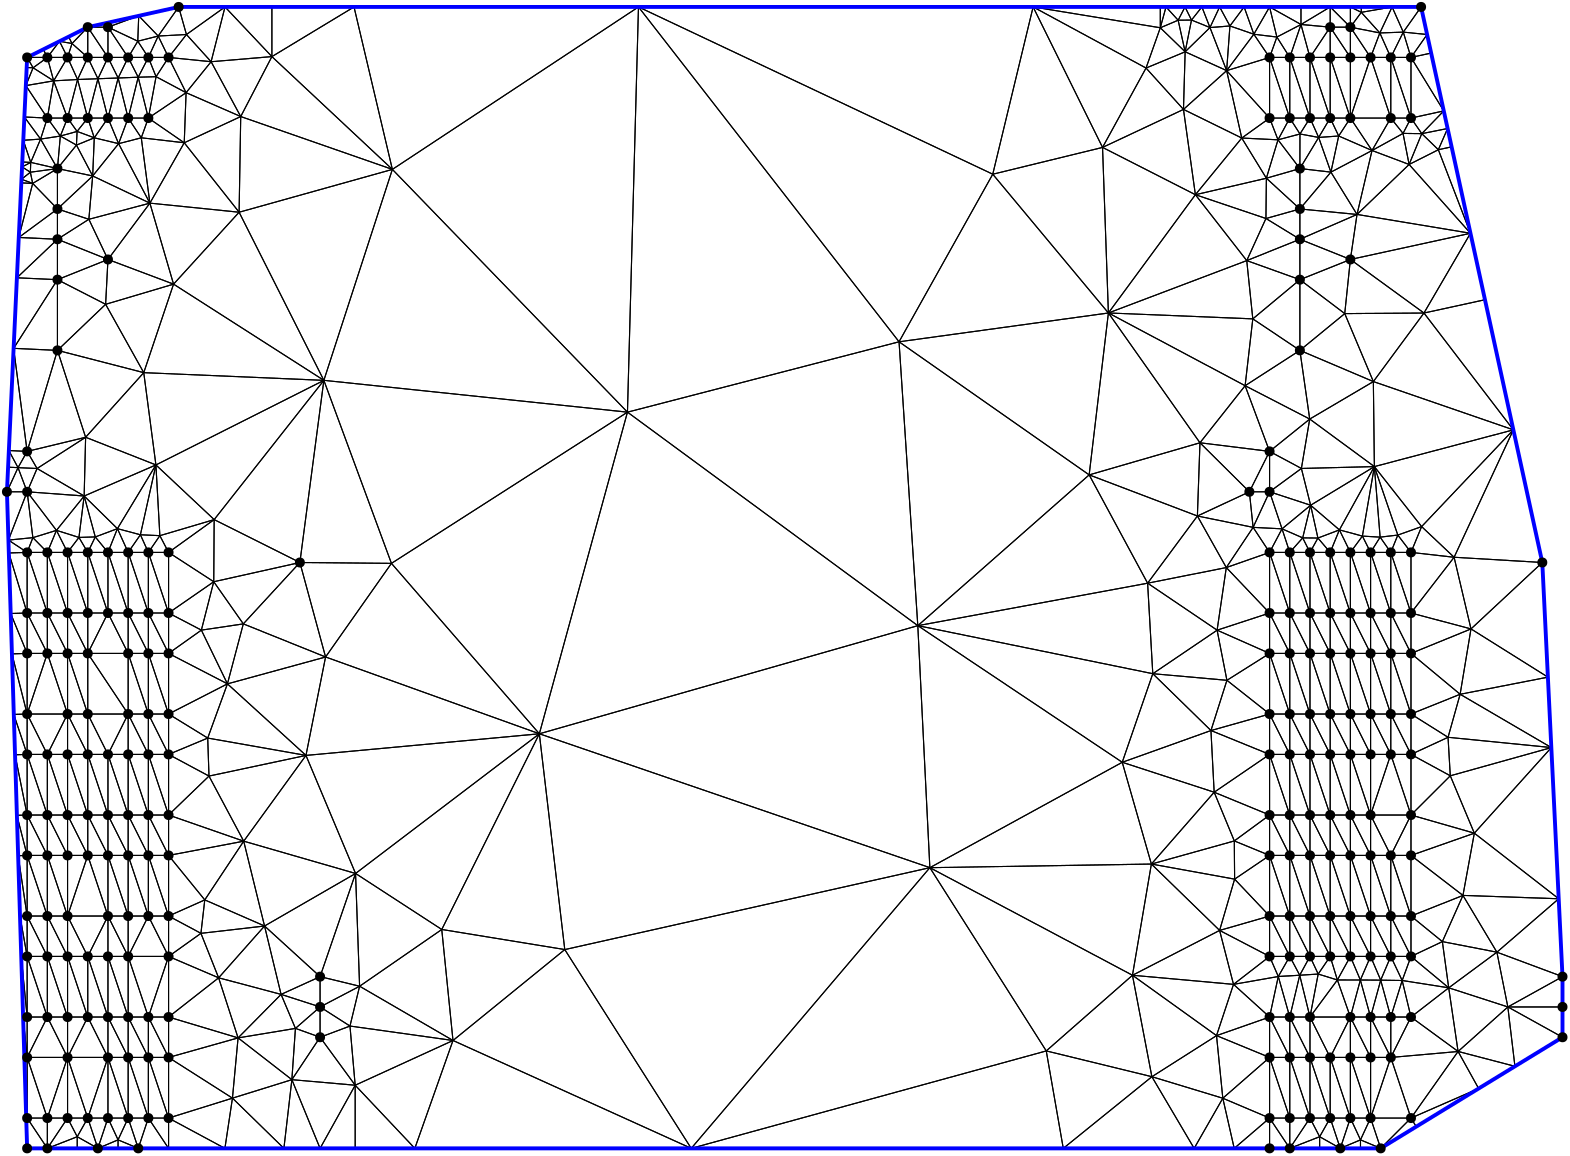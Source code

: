 <?xml version="1.0"?>
<!DOCTYPE ipe SYSTEM "ipe.dtd">
<ipe version="70218" creator="Ipe 7.2.24">
<info created="D:20221020151441" modified="D:20221020151441"/>
<ipestyle name="basic">
<symbol name="mark/disk(sx)" transformations="translations">
<path fill="sym-stroke">
0.6 0 0 0.6 0 0 e
</path>
</symbol>
<anglesize name="22.5 deg" value="22.5"/>
<anglesize name="30 deg" value="30"/>
<anglesize name="45 deg" value="45"/>
<anglesize name="60 deg" value="60"/>
<anglesize name="90 deg" value="90"/>
<arrowsize name="large" value="10"/>
<arrowsize name="small" value="5"/>
<arrowsize name="tiny" value="3"/>
<color name="blue" value="0 0 1"/>
<color name="gray" value="0.745"/>
<color name="green" value="0 1 0"/>
<color name="red" value="1 0 0"/>
<color name="pink" value="1 0.753 0.796"/>
<pen name="heavier" value="0.8"/>
<pen name="fat" value="1.4"/>
<pen name="ultrafat" value="2"/>
<gridsize name="16 pts (~6 mm)" value="16"/>
<gridsize name="32 pts (~12 mm)" value="32"/>
<gridsize name="4 pts" value="4"/>
<gridsize name="8 pts (~3 mm)" value="8"/>
<opacity name="10%" value="0.1"/>
<opacity name="25%" value="0.25"/>
<opacity name="50%" value="0.5"/>
<opacity name="75%" value="0.75"/>
<symbolsize name="large" value="5"/>
<symbolsize name="small" value="2"/>
<symbolsize name="tiny" value="1.1"/>
<textsize name="huge" value="\huge"/>
<textsize name="large" value="\large"/>
<textsize name="small" value="\small"/>
<textsize name="tiny" value="	iny"/>
<tiling name="falling" angle="-60" step="4" width="1"/>
<tiling name="rising" angle="30" step="4" width="1"/>
</ipestyle>
<page>
<layer name="hull"/>
<layer name="constraints"/>
<layer name="triangulation"/>
<layer name="obtuse"/>
<layer name="blub"/>
<layer name="problems"/>
<view layers="hull constraints triangulation obtuse blub" active="triangulation"/>
<path layer="triangulation" stroke="black">
45.0909 282.909 m 
52.3636 282.909 l 
</path>
<path layer="triangulation" stroke="black">
52.3636 282.909 m 
52.3636 304.727 l 
</path>
<path layer="triangulation" stroke="black">
52.3636 304.727 m 
45.0909 282.909 l 
</path>
<path layer="triangulation" stroke="black">
37.8182 355.636 m 
52.3636 355.636 l 
</path>
<path layer="triangulation" stroke="black">
52.3636 355.636 m 
45.0909 377.455 l 
</path>
<path layer="triangulation" stroke="black">
45.0909 377.455 m 
37.8182 355.636 l 
</path>
<path layer="triangulation" stroke="black">
37.8182 304.727 m 
45.0909 319.273 l 
</path>
<path layer="triangulation" stroke="black">
45.0909 319.273 m 
37.8182 319.273 l 
</path>
<path layer="triangulation" stroke="black">
37.8182 319.273 m 
37.8182 304.727 l 
</path>
<path layer="triangulation" stroke="black">
23.2727 319.273 m 
23.2727 341.091 l 
</path>
<path layer="triangulation" stroke="black">
23.2727 341.091 m 
21.1489 341.026 l 
</path>
<path layer="triangulation" stroke="black">
21.1489 341.026 m 
23.2727 319.273 l 
</path>
<path layer="triangulation" stroke="black">
21.8196 319.228 m 
22.2667 304.696 l 
</path>
<path layer="triangulation" stroke="black">
22.2667 304.696 m 
23.2727 304.727 l 
</path>
<path layer="triangulation" stroke="black">
23.2727 304.727 m 
21.8196 319.228 l 
</path>
<path layer="triangulation" stroke="black">
59.6364 392 m 
66.9091 392 l 
</path>
<path layer="triangulation" stroke="black">
66.9091 392 m 
59.6364 413.818 l 
</path>
<path layer="triangulation" stroke="black">
59.6364 413.818 m 
59.6364 392 l 
</path>
<path layer="triangulation" stroke="black">
59.6364 464.727 m 
66.9091 450.182 l 
</path>
<path layer="triangulation" stroke="black">
66.9091 450.182 m 
66.9091 464.727 l 
</path>
<path layer="triangulation" stroke="black">
66.9091 464.727 m 
59.6364 464.727 l 
</path>
<path layer="triangulation" stroke="black">
518.681 673.843 m 
521.455 664.727 l 
</path>
<path layer="triangulation" stroke="black">
521.455 664.727 m 
527.257 672.979 l 
</path>
<path layer="triangulation" stroke="black">
527.257 672.979 m 
518.681 673.843 l 
</path>
<path layer="triangulation" stroke="black">
52.3636 413.818 m 
52.3636 392 l 
</path>
<path layer="triangulation" stroke="black">
52.3636 392 m 
59.6364 392 l 
</path>
<path layer="triangulation" stroke="black">
59.6364 392 m 
52.3636 413.818 l 
</path>
<path layer="triangulation" stroke="black">
45.0909 377.455 m 
37.8182 377.455 l 
</path>
<path layer="triangulation" stroke="black">
37.8182 377.455 m 
37.8182 355.636 l 
</path>
<path layer="triangulation" stroke="black">
37.8182 355.636 m 
45.0909 377.455 l 
</path>
<path layer="triangulation" stroke="black">
67.4585 612.276 m 
64.3605 635.803 l 
</path>
<path layer="triangulation" stroke="black">
64.3605 635.803 m 
56.1949 633.692 l 
</path>
<path layer="triangulation" stroke="black">
56.1949 633.692 m 
67.4585 612.276 l 
</path>
<path layer="triangulation" stroke="black">
456.272 676.062 m 
455.093 659.983 l 
</path>
<path layer="triangulation" stroke="black">
455.093 659.983 m 
464.878 673.083 l 
</path>
<path layer="triangulation" stroke="black">
464.878 673.083 m 
456.272 676.062 l 
</path>
<path layer="triangulation" stroke="black">
59.6364 341.091 m 
74.1818 341.091 l 
</path>
<path layer="triangulation" stroke="black">
74.1818 341.091 m 
66.9091 355.636 l 
</path>
<path layer="triangulation" stroke="black">
66.9091 355.636 m 
59.6364 341.091 l 
</path>
<path layer="triangulation" stroke="black">
492.364 664.727 m 
492.364 675.636 l 
</path>
<path layer="triangulation" stroke="black">
492.364 675.636 m 
485.091 664.727 l 
</path>
<path layer="triangulation" stroke="black">
485.091 664.727 m 
492.364 664.727 l 
</path>
<path layer="triangulation" stroke="black">
506.909 664.727 m 
514.182 642.909 l 
</path>
<path layer="triangulation" stroke="black">
514.182 642.909 m 
514.182 664.727 l 
</path>
<path layer="triangulation" stroke="black">
514.182 664.727 m 
506.909 664.727 l 
</path>
<path layer="triangulation" stroke="black">
482.002 516.763 m 
470.545 522.909 l 
</path>
<path layer="triangulation" stroke="black">
470.545 522.909 m 
470.545 508.364 l 
</path>
<path layer="triangulation" stroke="black">
470.545 508.364 m 
482.002 516.763 l 
</path>
<path layer="triangulation" stroke="black">
88.2789 419.704 m 
95.3769 439.222 l 
</path>
<path layer="triangulation" stroke="black">
95.3769 439.222 m 
74.1818 428.364 l 
</path>
<path layer="triangulation" stroke="black">
74.1818 428.364 m 
88.2789 419.704 l 
</path>
<path layer="triangulation" stroke="black">
59.6364 341.091 m 
52.3636 355.636 l 
</path>
<path layer="triangulation" stroke="black">
52.3636 355.636 m 
52.3636 341.091 l 
</path>
<path layer="triangulation" stroke="black">
52.3636 341.091 m 
59.6364 341.091 l 
</path>
<path layer="triangulation" stroke="black">
514.182 450.182 m 
514.182 464.727 l 
</path>
<path layer="triangulation" stroke="black">
514.182 464.727 m 
506.909 464.727 l 
</path>
<path layer="triangulation" stroke="black">
506.909 464.727 m 
514.182 450.182 l 
</path>
<path layer="triangulation" stroke="black">
74.1818 392 m 
101.235 382.585 l 
</path>
<path layer="triangulation" stroke="black">
101.235 382.585 m 
88.7342 406.022 l 
</path>
<path layer="triangulation" stroke="black">
88.7342 406.022 m 
74.1818 392 l 
</path>
<path layer="triangulation" stroke="black">
521.455 355.636 m 
532.751 346.427 l 
</path>
<path layer="triangulation" stroke="black">
532.751 346.427 m 
540.161 363.056 l 
</path>
<path layer="triangulation" stroke="black">
540.161 363.056 m 
521.455 355.636 l 
</path>
<path layer="triangulation" stroke="black">
141.5 370.962 m 
101.235 382.585 l 
</path>
<path layer="triangulation" stroke="black">
101.235 382.585 m 
108.734 352.049 l 
</path>
<path layer="triangulation" stroke="black">
108.734 352.049 m 
141.5 370.962 l 
</path>
<path layer="triangulation" stroke="black">
499.636 413.818 m 
506.909 413.818 l 
</path>
<path layer="triangulation" stroke="black">
506.909 413.818 m 
499.636 428.364 l 
</path>
<path layer="triangulation" stroke="black">
499.636 428.364 m 
499.636 413.818 l 
</path>
<path layer="triangulation" stroke="black">
492.364 464.727 m 
499.636 464.727 l 
</path>
<path layer="triangulation" stroke="black">
499.636 464.727 m 
492.364 486.545 l 
</path>
<path layer="triangulation" stroke="black">
492.364 486.545 m 
492.364 464.727 l 
</path>
<path layer="triangulation" stroke="black">
59.6364 282.909 m 
59.6364 304.727 l 
</path>
<path layer="triangulation" stroke="black">
59.6364 304.727 m 
52.3636 304.727 l 
</path>
<path layer="triangulation" stroke="black">
52.3636 304.727 m 
59.6364 282.909 l 
</path>
<path layer="triangulation" stroke="black">
499.636 428.364 m 
492.364 450.182 l 
</path>
<path layer="triangulation" stroke="black">
492.364 450.182 m 
492.364 428.364 l 
</path>
<path layer="triangulation" stroke="black">
492.364 428.364 m 
499.636 428.364 l 
</path>
<path layer="triangulation" stroke="black">
23.2727 341.091 m 
23.2727 319.273 l 
</path>
<path layer="triangulation" stroke="black">
23.2727 319.273 m 
30.5455 319.273 l 
</path>
<path layer="triangulation" stroke="black">
30.5455 319.273 m 
23.2727 341.091 l 
</path>
<path layer="triangulation" stroke="black">
37.8182 304.727 m 
37.8182 319.273 l 
</path>
<path layer="triangulation" stroke="black">
37.8182 319.273 m 
30.5455 319.273 l 
</path>
<path layer="triangulation" stroke="black">
30.5455 319.273 m 
37.8182 304.727 l 
</path>
<path layer="triangulation" stroke="black">
23.2727 319.273 m 
23.2727 304.727 l 
</path>
<path layer="triangulation" stroke="black">
23.2727 304.727 m 
30.5455 319.273 l 
</path>
<path layer="triangulation" stroke="black">
30.5455 319.273 m 
23.2727 319.273 l 
</path>
<path layer="triangulation" stroke="black">
30.5455 282.909 m 
37.8182 282.909 l 
</path>
<path layer="triangulation" stroke="black">
37.8182 282.909 m 
37.8182 304.727 l 
</path>
<path layer="triangulation" stroke="black">
37.8182 304.727 m 
30.5455 282.909 l 
</path>
<path layer="triangulation" stroke="black">
37.8182 304.727 m 
52.3636 304.727 l 
</path>
<path layer="triangulation" stroke="black">
52.3636 304.727 m 
45.0909 319.273 l 
</path>
<path layer="triangulation" stroke="black">
45.0909 319.273 m 
37.8182 304.727 l 
</path>
<path layer="triangulation" stroke="black">
59.6364 304.727 m 
59.6364 282.909 l 
</path>
<path layer="triangulation" stroke="black">
59.6364 282.909 m 
66.9091 282.909 l 
</path>
<path layer="triangulation" stroke="black">
66.9091 282.909 m 
59.6364 304.727 l 
</path>
<path layer="triangulation" stroke="black">
52.3636 319.273 m 
45.0909 341.091 l 
</path>
<path layer="triangulation" stroke="black">
45.0909 341.091 m 
45.0909 319.273 l 
</path>
<path layer="triangulation" stroke="black">
45.0909 319.273 m 
52.3636 319.273 l 
</path>
<path layer="triangulation" stroke="black">
30.5455 282.909 m 
30.5455 272 l 
</path>
<path layer="triangulation" stroke="black">
30.5455 272 m 
37.8182 282.909 l 
</path>
<path layer="triangulation" stroke="black">
37.8182 282.909 m 
30.5455 282.909 l 
</path>
<path layer="triangulation" stroke="black">
74.1818 319.273 m 
66.9091 319.273 l 
</path>
<path layer="triangulation" stroke="black">
66.9091 319.273 m 
74.1818 304.727 l 
</path>
<path layer="triangulation" stroke="black">
74.1818 304.727 m 
74.1818 319.273 l 
</path>
<path layer="triangulation" stroke="black">
74.1818 319.273 m 
74.1818 341.091 l 
</path>
<path layer="triangulation" stroke="black">
74.1818 341.091 m 
66.9091 319.273 l 
</path>
<path layer="triangulation" stroke="black">
66.9091 319.273 m 
74.1818 319.273 l 
</path>
<path layer="triangulation" stroke="black">
74.1818 413.818 m 
66.9091 413.818 l 
</path>
<path layer="triangulation" stroke="black">
66.9091 413.818 m 
74.1818 392 l 
</path>
<path layer="triangulation" stroke="black">
74.1818 392 m 
74.1818 413.818 l 
</path>
<path layer="triangulation" stroke="black">
101.235 382.585 m 
74.1818 392 l 
</path>
<path layer="triangulation" stroke="black">
74.1818 392 m 
74.1818 377.455 l 
</path>
<path layer="triangulation" stroke="black">
74.1818 377.455 m 
101.235 382.585 l 
</path>
<path layer="triangulation" stroke="black">
45.0909 428.364 m 
59.6364 428.364 l 
</path>
<path layer="triangulation" stroke="black">
59.6364 428.364 m 
45.0909 450.182 l 
</path>
<path layer="triangulation" stroke="black">
45.0909 450.182 m 
45.0909 428.364 l 
</path>
<path layer="triangulation" stroke="black">
130.089 548.483 m 
90.5996 498.353 l 
</path>
<path layer="triangulation" stroke="black">
90.5996 498.353 m 
121.455 482.909 l 
</path>
<path layer="triangulation" stroke="black">
121.455 482.909 m 
130.089 548.483 l 
</path>
<path layer="triangulation" stroke="black">
59.6364 428.364 m 
59.6364 413.818 l 
</path>
<path layer="triangulation" stroke="black">
59.6364 413.818 m 
66.9091 413.818 l 
</path>
<path layer="triangulation" stroke="black">
66.9091 413.818 m 
59.6364 428.364 l 
</path>
<path layer="triangulation" stroke="black">
66.9091 392 m 
74.1818 392 l 
</path>
<path layer="triangulation" stroke="black">
74.1818 392 m 
66.9091 413.818 l 
</path>
<path layer="triangulation" stroke="black">
66.9091 413.818 m 
66.9091 392 l 
</path>
<path layer="triangulation" stroke="black">
30.5455 450.182 m 
37.8182 428.364 l 
</path>
<path layer="triangulation" stroke="black">
37.8182 428.364 m 
37.8182 450.182 l 
</path>
<path layer="triangulation" stroke="black">
37.8182 450.182 m 
30.5455 450.182 l 
</path>
<path layer="triangulation" stroke="black">
23.2727 392 m 
23.2727 377.455 l 
</path>
<path layer="triangulation" stroke="black">
23.2727 377.455 m 
30.5455 377.455 l 
</path>
<path layer="triangulation" stroke="black">
30.5455 377.455 m 
23.2727 392 l 
</path>
<path layer="triangulation" stroke="black">
30.5455 355.636 m 
37.8182 355.636 l 
</path>
<path layer="triangulation" stroke="black">
37.8182 355.636 m 
30.5455 377.455 l 
</path>
<path layer="triangulation" stroke="black">
30.5455 377.455 m 
30.5455 355.636 l 
</path>
<path layer="triangulation" stroke="black">
59.6364 377.455 m 
66.9091 377.455 l 
</path>
<path layer="triangulation" stroke="black">
66.9091 377.455 m 
59.6364 392 l 
</path>
<path layer="triangulation" stroke="black">
59.6364 392 m 
59.6364 377.455 l 
</path>
<path layer="triangulation" stroke="black">
23.2727 341.091 m 
23.2727 355.636 l 
</path>
<path layer="triangulation" stroke="black">
23.2727 355.636 m 
20.7017 355.557 l 
</path>
<path layer="triangulation" stroke="black">
20.7017 355.557 m 
23.2727 341.091 l 
</path>
<path layer="triangulation" stroke="black">
37.8182 464.727 m 
37.8182 450.182 l 
</path>
<path layer="triangulation" stroke="black">
37.8182 450.182 m 
45.0909 450.182 l 
</path>
<path layer="triangulation" stroke="black">
45.0909 450.182 m 
37.8182 464.727 l 
</path>
<path layer="triangulation" stroke="black">
30.5455 486.545 m 
37.8182 486.545 l 
</path>
<path layer="triangulation" stroke="black">
37.8182 486.545 m 
33.8187 494.48 l 
</path>
<path layer="triangulation" stroke="black">
33.8187 494.48 m 
30.5455 486.545 l 
</path>
<path layer="triangulation" stroke="black">
66.9091 464.727 m 
74.1818 450.182 l 
</path>
<path layer="triangulation" stroke="black">
74.1818 450.182 m 
74.1818 464.727 l 
</path>
<path layer="triangulation" stroke="black">
74.1818 464.727 m 
66.9091 464.727 l 
</path>
<path layer="triangulation" stroke="black">
37.8182 464.727 m 
30.5455 464.727 l 
</path>
<path layer="triangulation" stroke="black">
30.5455 464.727 m 
37.8182 450.182 l 
</path>
<path layer="triangulation" stroke="black">
37.8182 450.182 m 
37.8182 464.727 l 
</path>
<path layer="triangulation" stroke="black">
23.2727 428.364 m 
23.2727 413.818 l 
</path>
<path layer="triangulation" stroke="black">
23.2727 413.818 m 
30.5455 413.818 l 
</path>
<path layer="triangulation" stroke="black">
30.5455 413.818 m 
23.2727 428.364 l 
</path>
<path layer="triangulation" stroke="black">
47.4367 635.799 m 
56.1949 633.692 l 
</path>
<path layer="triangulation" stroke="black">
56.1949 633.692 m 
52.3636 642.909 l 
</path>
<path layer="triangulation" stroke="black">
52.3636 642.909 m 
47.4367 635.799 l 
</path>
<path layer="triangulation" stroke="black">
47.8024 492.119 m 
55.7693 495.094 l 
</path>
<path layer="triangulation" stroke="black">
55.7693 495.094 m 
43.7974 506.843 l 
</path>
<path layer="triangulation" stroke="black">
43.7974 506.843 m 
47.8024 492.119 l 
</path>
<path layer="triangulation" stroke="black">
46.8656 622.058 m 
34.1818 624.727 l 
</path>
<path layer="triangulation" stroke="black">
34.1818 624.727 m 
34.1818 610.182 l 
</path>
<path layer="triangulation" stroke="black">
34.1818 610.182 m 
46.8656 622.058 l 
</path>
<path layer="triangulation" stroke="black">
35.2214 636.434 m 
41.0222 633.172 l 
</path>
<path layer="triangulation" stroke="black">
41.0222 633.172 m 
41.2485 638.095 l 
</path>
<path layer="triangulation" stroke="black">
41.2485 638.095 m 
35.2214 636.434 l 
</path>
<path layer="triangulation" stroke="black">
48.7552 657.063 m 
52.3636 642.909 l 
</path>
<path layer="triangulation" stroke="black">
52.3636 642.909 m 
56.0278 657.328 l 
</path>
<path layer="triangulation" stroke="black">
56.0278 657.328 m 
48.7552 657.063 l 
</path>
<path layer="triangulation" stroke="black">
47.4367 635.799 m 
52.3636 642.909 l 
</path>
<path layer="triangulation" stroke="black">
52.3636 642.909 m 
45.0909 642.909 l 
</path>
<path layer="triangulation" stroke="black">
45.0909 642.909 m 
47.4367 635.799 l 
</path>
<path layer="triangulation" stroke="black">
65.2509 551.253 m 
34.1818 559.273 l 
</path>
<path layer="triangulation" stroke="black">
34.1818 559.273 m 
44.3224 527.989 l 
</path>
<path layer="triangulation" stroke="black">
44.3224 527.989 m 
65.2509 551.253 l 
</path>
<path layer="triangulation" stroke="black">
45.0909 664.727 m 
52.3636 664.727 l 
</path>
<path layer="triangulation" stroke="black">
52.3636 664.727 m 
45.0909 675.636 l 
</path>
<path layer="triangulation" stroke="black">
45.0909 675.636 m 
45.0909 664.727 l 
</path>
<path layer="triangulation" stroke="black">
470.545 664.727 m 
470.545 642.909 l 
</path>
<path layer="triangulation" stroke="black">
470.545 642.909 m 
477.818 642.909 l 
</path>
<path layer="triangulation" stroke="black">
477.818 642.909 m 
470.545 664.727 l 
</path>
<path layer="triangulation" stroke="black">
43.7974 506.843 m 
23.2727 508.364 l 
</path>
<path layer="triangulation" stroke="black">
23.2727 508.364 m 
33.8187 494.48 l 
</path>
<path layer="triangulation" stroke="black">
33.8187 494.48 m 
43.7974 506.843 l 
</path>
<path layer="triangulation" stroke="black">
59.6364 486.545 m 
52.3636 486.545 l 
</path>
<path layer="triangulation" stroke="black">
52.3636 486.545 m 
59.6364 464.727 l 
</path>
<path layer="triangulation" stroke="black">
59.6364 464.727 m 
59.6364 486.545 l 
</path>
<path layer="triangulation" stroke="black">
71.0493 492.571 m 
74.1818 486.545 l 
</path>
<path layer="triangulation" stroke="black">
74.1818 486.545 m 
90.5996 498.353 l 
</path>
<path layer="triangulation" stroke="black">
90.5996 498.353 m 
71.0493 492.571 l 
</path>
<path layer="triangulation" stroke="black">
66.9091 486.545 m 
66.9091 464.727 l 
</path>
<path layer="triangulation" stroke="black">
66.9091 464.727 m 
74.1818 464.727 l 
</path>
<path layer="triangulation" stroke="black">
74.1818 464.727 m 
66.9091 486.545 l 
</path>
<path layer="triangulation" stroke="black">
45.0909 464.727 m 
52.3636 464.727 l 
</path>
<path layer="triangulation" stroke="black">
52.3636 464.727 m 
45.0909 486.545 l 
</path>
<path layer="triangulation" stroke="black">
45.0909 486.545 m 
45.0909 464.727 l 
</path>
<path layer="triangulation" stroke="black">
52.3636 464.727 m 
59.6364 450.182 l 
</path>
<path layer="triangulation" stroke="black">
59.6364 450.182 m 
59.6364 464.727 l 
</path>
<path layer="triangulation" stroke="black">
59.6364 464.727 m 
52.3636 464.727 l 
</path>
<path layer="triangulation" stroke="black">
45.0909 464.727 m 
45.0909 450.182 l 
</path>
<path layer="triangulation" stroke="black">
45.0909 450.182 m 
52.3636 464.727 l 
</path>
<path layer="triangulation" stroke="black">
52.3636 464.727 m 
45.0909 464.727 l 
</path>
<path layer="triangulation" stroke="black">
37.8182 450.182 m 
45.0909 428.364 l 
</path>
<path layer="triangulation" stroke="black">
45.0909 428.364 m 
45.0909 450.182 l 
</path>
<path layer="triangulation" stroke="black">
45.0909 450.182 m 
37.8182 450.182 l 
</path>
<path layer="triangulation" stroke="black">
452.556 350.458 m 
427.997 374.351 l 
</path>
<path layer="triangulation" stroke="black">
427.997 374.351 m 
421.186 334.315 l 
</path>
<path layer="triangulation" stroke="black">
421.186 334.315 m 
452.556 350.458 l 
</path>
<path layer="triangulation" stroke="black">
506.909 392 m 
521.455 392 l 
</path>
<path layer="triangulation" stroke="black">
521.455 392 m 
514.182 413.818 l 
</path>
<path layer="triangulation" stroke="black">
514.182 413.818 m 
506.909 392 l 
</path>
<path layer="triangulation" stroke="black">
88.7342 406.022 m 
88.2789 419.704 l 
</path>
<path layer="triangulation" stroke="black">
88.2789 419.704 m 
74.1818 413.818 l 
</path>
<path layer="triangulation" stroke="black">
74.1818 413.818 m 
88.7342 406.022 l 
</path>
<path layer="triangulation" stroke="black">
66.9091 392 m 
59.6364 392 l 
</path>
<path layer="triangulation" stroke="black">
59.6364 392 m 
66.9091 377.455 l 
</path>
<path layer="triangulation" stroke="black">
66.9091 377.455 m 
66.9091 392 l 
</path>
<path layer="triangulation" stroke="black">
492.364 428.364 m 
492.364 413.818 l 
</path>
<path layer="triangulation" stroke="black">
492.364 413.818 m 
499.636 413.818 l 
</path>
<path layer="triangulation" stroke="black">
499.636 413.818 m 
492.364 428.364 l 
</path>
<path layer="triangulation" stroke="black">
499.636 377.455 m 
492.364 377.455 l 
</path>
<path layer="triangulation" stroke="black">
492.364 377.455 m 
499.636 355.636 l 
</path>
<path layer="triangulation" stroke="black">
499.636 355.636 m 
499.636 377.455 l 
</path>
<path layer="triangulation" stroke="black">
477.818 413.818 m 
477.818 428.364 l 
</path>
<path layer="triangulation" stroke="black">
477.818 428.364 m 
470.545 428.364 l 
</path>
<path layer="triangulation" stroke="black">
470.545 428.364 m 
477.818 413.818 l 
</path>
<path layer="triangulation" stroke="black">
454.967 481.092 m 
470.545 486.545 l 
</path>
<path layer="triangulation" stroke="black">
470.545 486.545 m 
464.619 495.56 l 
</path>
<path layer="triangulation" stroke="black">
464.619 495.56 m 
454.967 481.092 l 
</path>
<path layer="triangulation" stroke="black">
464.619 495.56 m 
470.545 486.545 l 
</path>
<path layer="triangulation" stroke="black">
470.545 486.545 m 
475.028 495.031 l 
</path>
<path layer="triangulation" stroke="black">
475.028 495.031 m 
464.619 495.56 l 
</path>
<path layer="triangulation" stroke="black">
475.028 495.031 m 
470.545 508.364 l 
</path>
<path layer="triangulation" stroke="black">
470.545 508.364 m 
464.619 495.56 l 
</path>
<path layer="triangulation" stroke="black">
464.619 495.56 m 
475.028 495.031 l 
</path>
<path layer="triangulation" stroke="black">
477.818 450.182 m 
485.091 450.182 l 
</path>
<path layer="triangulation" stroke="black">
485.091 450.182 m 
477.818 464.727 l 
</path>
<path layer="triangulation" stroke="black">
477.818 464.727 m 
477.818 450.182 l 
</path>
<path layer="triangulation" stroke="black">
485.091 464.727 m 
477.818 486.545 l 
</path>
<path layer="triangulation" stroke="black">
477.818 486.545 m 
477.818 464.727 l 
</path>
<path layer="triangulation" stroke="black">
477.818 464.727 m 
485.091 464.727 l 
</path>
<path layer="triangulation" stroke="black">
488.216 635.935 m 
492.364 642.909 l 
</path>
<path layer="triangulation" stroke="black">
492.364 642.909 m 
485.091 642.909 l 
</path>
<path layer="triangulation" stroke="black">
485.091 642.909 m 
488.216 635.935 l 
</path>
<path layer="triangulation" stroke="black">
502.024 608.207 m 
481.455 599.273 l 
</path>
<path layer="triangulation" stroke="black">
481.455 599.273 m 
499.636 592 l 
</path>
<path layer="triangulation" stroke="black">
499.636 592 m 
502.024 608.207 l 
</path>
<path layer="triangulation" stroke="black">
70.4482 672.44 m 
74.1818 664.727 l 
</path>
<path layer="triangulation" stroke="black">
74.1818 664.727 m 
80.6188 672.982 l 
</path>
<path layer="triangulation" stroke="black">
80.6188 672.982 m 
70.4482 672.44 l 
</path>
<path layer="triangulation" stroke="black">
507.426 631.226 m 
502.024 608.207 l 
</path>
<path layer="triangulation" stroke="black">
502.024 608.207 m 
520.777 626.199 l 
</path>
<path layer="triangulation" stroke="black">
520.777 626.199 m 
507.426 631.226 l 
</path>
<path layer="triangulation" stroke="black">
521.455 450.182 m 
539.145 435.475 l 
</path>
<path layer="triangulation" stroke="black">
539.145 435.475 m 
543.054 458.999 l 
</path>
<path layer="triangulation" stroke="black">
543.054 458.999 m 
521.455 450.182 l 
</path>
<path layer="triangulation" stroke="black">
528.712 666.311 m 
527.257 672.979 l 
</path>
<path layer="triangulation" stroke="black">
527.257 672.979 m 
521.455 664.727 l 
</path>
<path layer="triangulation" stroke="black">
521.455 664.727 m 
528.712 666.311 l 
</path>
<path layer="triangulation" stroke="black">
485.091 450.182 m 
492.364 428.364 l 
</path>
<path layer="triangulation" stroke="black">
492.364 428.364 m 
492.364 450.182 l 
</path>
<path layer="triangulation" stroke="black">
492.364 450.182 m 
485.091 450.182 l 
</path>
<path layer="triangulation" stroke="black">
514.182 464.727 m 
521.455 464.727 l 
</path>
<path layer="triangulation" stroke="black">
521.455 464.727 m 
514.182 486.545 l 
</path>
<path layer="triangulation" stroke="black">
514.182 486.545 m 
514.182 464.727 l 
</path>
<path layer="triangulation" stroke="black">
540.161 363.056 m 
521.455 377.455 l 
</path>
<path layer="triangulation" stroke="black">
521.455 377.455 m 
521.455 355.636 l 
</path>
<path layer="triangulation" stroke="black">
521.455 355.636 m 
540.161 363.056 l 
</path>
<path layer="triangulation" stroke="black">
521.455 464.727 m 
514.182 464.727 l 
</path>
<path layer="triangulation" stroke="black">
514.182 464.727 m 
521.455 450.182 l 
</path>
<path layer="triangulation" stroke="black">
521.455 450.182 m 
521.455 464.727 l 
</path>
<path layer="triangulation" stroke="black">
521.455 392 m 
521.455 413.818 l 
</path>
<path layer="triangulation" stroke="black">
521.455 413.818 m 
514.182 413.818 l 
</path>
<path layer="triangulation" stroke="black">
514.182 413.818 m 
521.455 392 l 
</path>
<path layer="triangulation" stroke="black">
514.182 413.818 m 
506.909 428.364 l 
</path>
<path layer="triangulation" stroke="black">
506.909 428.364 m 
506.909 413.818 l 
</path>
<path layer="triangulation" stroke="black">
506.909 413.818 m 
514.182 413.818 l 
</path>
<path layer="triangulation" stroke="black">
503.227 332.609 m 
506.909 341.091 l 
</path>
<path layer="triangulation" stroke="black">
506.909 341.091 m 
499.636 341.091 l 
</path>
<path layer="triangulation" stroke="black">
499.636 341.091 m 
503.227 332.609 l 
</path>
<path layer="triangulation" stroke="black">
477.818 377.455 m 
470.545 392 l 
</path>
<path layer="triangulation" stroke="black">
470.545 392 m 
470.545 377.455 l 
</path>
<path layer="triangulation" stroke="black">
470.545 377.455 m 
477.818 377.455 l 
</path>
<path layer="triangulation" stroke="black">
497.606 572.513 m 
481.455 559.273 l 
</path>
<path layer="triangulation" stroke="black">
481.455 559.273 m 
507.91 548.042 l 
</path>
<path layer="triangulation" stroke="black">
507.91 548.042 m 
497.606 572.513 l 
</path>
<path layer="triangulation" stroke="black">
494.952 332.616 m 
499.636 319.273 l 
</path>
<path layer="triangulation" stroke="black">
499.636 319.273 m 
503.227 332.609 l 
</path>
<path layer="triangulation" stroke="black">
503.227 332.609 m 
494.952 332.616 l 
</path>
<path layer="triangulation" stroke="black">
499.636 392 m 
506.909 392 l 
</path>
<path layer="triangulation" stroke="black">
506.909 392 m 
499.636 413.818 l 
</path>
<path layer="triangulation" stroke="black">
499.636 413.818 m 
499.636 392 l 
</path>
<path layer="triangulation" stroke="black">
499.636 377.455 m 
499.636 355.636 l 
</path>
<path layer="triangulation" stroke="black">
499.636 355.636 m 
506.909 355.636 l 
</path>
<path layer="triangulation" stroke="black">
506.909 355.636 m 
499.636 377.455 l 
</path>
<path layer="triangulation" stroke="black">
485.091 413.818 m 
485.091 392 l 
</path>
<path layer="triangulation" stroke="black">
485.091 392 m 
492.364 392 l 
</path>
<path layer="triangulation" stroke="black">
492.364 392 m 
485.091 413.818 l 
</path>
<path layer="triangulation" stroke="black">
492.364 355.636 m 
485.091 377.455 l 
</path>
<path layer="triangulation" stroke="black">
485.091 377.455 m 
485.091 355.636 l 
</path>
<path layer="triangulation" stroke="black">
485.091 355.636 m 
492.364 355.636 l 
</path>
<path layer="triangulation" stroke="black">
492.364 355.636 m 
492.364 377.455 l 
</path>
<path layer="triangulation" stroke="black">
492.364 377.455 m 
485.091 377.455 l 
</path>
<path layer="triangulation" stroke="black">
485.091 377.455 m 
492.364 355.636 l 
</path>
<path layer="triangulation" stroke="black">
499.636 392 m 
499.636 377.455 l 
</path>
<path layer="triangulation" stroke="black">
499.636 377.455 m 
506.909 377.455 l 
</path>
<path layer="triangulation" stroke="black">
506.909 377.455 m 
499.636 392 l 
</path>
<path layer="triangulation" stroke="black">
477.818 377.455 m 
485.091 355.636 l 
</path>
<path layer="triangulation" stroke="black">
485.091 355.636 m 
485.091 377.455 l 
</path>
<path layer="triangulation" stroke="black">
485.091 377.455 m 
477.818 377.455 l 
</path>
<path layer="triangulation" stroke="black">
506.909 392 m 
499.636 392 l 
</path>
<path layer="triangulation" stroke="black">
499.636 392 m 
506.909 377.455 l 
</path>
<path layer="triangulation" stroke="black">
506.909 377.455 m 
506.909 392 l 
</path>
<path layer="triangulation" stroke="black">
470.545 319.273 m 
477.818 319.273 l 
</path>
<path layer="triangulation" stroke="black">
477.818 319.273 m 
473.682 333.875 l 
</path>
<path layer="triangulation" stroke="black">
473.682 333.875 m 
470.545 319.273 l 
</path>
<path layer="triangulation" stroke="black">
499.636 341.091 m 
506.909 341.091 l 
</path>
<path layer="triangulation" stroke="black">
506.909 341.091 m 
499.636 355.636 l 
</path>
<path layer="triangulation" stroke="black">
499.636 355.636 m 
499.636 341.091 l 
</path>
<path layer="triangulation" stroke="black">
449.442 422.417 m 
470.545 413.818 l 
</path>
<path layer="triangulation" stroke="black">
470.545 413.818 m 
470.545 428.364 l 
</path>
<path layer="triangulation" stroke="black">
470.545 428.364 m 
449.442 422.417 l 
</path>
<path layer="triangulation" stroke="black">
477.818 272 m 
485.091 282.909 l 
</path>
<path layer="triangulation" stroke="black">
485.091 282.909 m 
477.818 282.909 l 
</path>
<path layer="triangulation" stroke="black">
477.818 282.909 m 
477.818 272 l 
</path>
<path layer="triangulation" stroke="black">
506.909 319.273 m 
506.909 304.727 l 
</path>
<path layer="triangulation" stroke="black">
506.909 304.727 m 
514.182 304.727 l 
</path>
<path layer="triangulation" stroke="black">
514.182 304.727 m 
506.909 319.273 l 
</path>
<path layer="triangulation" stroke="black">
485.091 304.727 m 
492.364 304.727 l 
</path>
<path layer="triangulation" stroke="black">
492.364 304.727 m 
485.091 319.273 l 
</path>
<path layer="triangulation" stroke="black">
485.091 319.273 m 
485.091 304.727 l 
</path>
<path layer="triangulation" stroke="black">
492.364 304.727 m 
499.636 304.727 l 
</path>
<path layer="triangulation" stroke="black">
499.636 304.727 m 
499.636 319.273 l 
</path>
<path layer="triangulation" stroke="black">
499.636 319.273 m 
492.364 304.727 l 
</path>
<path layer="triangulation" stroke="black">
538.407 306.88 m 
514.182 304.727 l 
</path>
<path layer="triangulation" stroke="black">
514.182 304.727 m 
521.455 282.909 l 
</path>
<path layer="triangulation" stroke="black">
521.455 282.909 m 
538.407 306.88 l 
</path>
<path layer="triangulation" stroke="black">
503.227 332.609 m 
510.552 332.555 l 
</path>
<path layer="triangulation" stroke="black">
510.552 332.555 m 
506.909 341.091 l 
</path>
<path layer="triangulation" stroke="black">
506.909 341.091 m 
503.227 332.609 l 
</path>
<path layer="triangulation" stroke="black">
488.571 272 m 
488.571 276.19 l 
</path>
<path layer="triangulation" stroke="black">
488.571 276.19 m 
477.818 272 l 
</path>
<path layer="triangulation" stroke="black">
477.818 272 m 
488.571 272 l 
</path>
<path layer="triangulation" stroke="black">
56 275.061 m 
63.2727 272 l 
</path>
<path layer="triangulation" stroke="black">
63.2727 272 m 
59.6364 282.909 l 
</path>
<path layer="triangulation" stroke="black">
59.6364 282.909 m 
56 275.061 l 
</path>
<path layer="triangulation" stroke="black">
23.2727 282.909 m 
30.5455 282.909 l 
</path>
<path layer="triangulation" stroke="black">
30.5455 282.909 m 
23.2727 304.727 l 
</path>
<path layer="triangulation" stroke="black">
23.2727 304.727 m 
23.2727 282.909 l 
</path>
<path layer="triangulation" stroke="black">
23.2727 282.909 m 
30.5455 272 l 
</path>
<path layer="triangulation" stroke="black">
30.5455 272 m 
30.5455 282.909 l 
</path>
<path layer="triangulation" stroke="black">
30.5455 282.909 m 
23.2727 282.909 l 
</path>
<path layer="triangulation" stroke="black">
23.2727 319.273 m 
21.8196 319.228 l 
</path>
<path layer="triangulation" stroke="black">
21.8196 319.228 m 
23.2727 304.727 l 
</path>
<path layer="triangulation" stroke="black">
23.2727 304.727 m 
23.2727 319.273 l 
</path>
<path layer="triangulation" stroke="black">
23.2727 272 m 
30.5455 272 l 
</path>
<path layer="triangulation" stroke="black">
30.5455 272 m 
23.2727 282.909 l 
</path>
<path layer="triangulation" stroke="black">
23.2727 282.909 m 
23.2727 272 l 
</path>
<path layer="triangulation" stroke="black">
23.2727 355.636 m 
30.5455 341.091 l 
</path>
<path layer="triangulation" stroke="black">
30.5455 341.091 m 
30.5455 355.636 l 
</path>
<path layer="triangulation" stroke="black">
30.5455 355.636 m 
23.2727 355.636 l 
</path>
<path layer="triangulation" stroke="black">
23.2727 341.091 m 
30.5455 319.273 l 
</path>
<path layer="triangulation" stroke="black">
30.5455 319.273 m 
30.5455 341.091 l 
</path>
<path layer="triangulation" stroke="black">
30.5455 341.091 m 
23.2727 341.091 l 
</path>
<path layer="triangulation" stroke="black">
52.3636 341.091 m 
45.0909 341.091 l 
</path>
<path layer="triangulation" stroke="black">
45.0909 341.091 m 
52.3636 319.273 l 
</path>
<path layer="triangulation" stroke="black">
52.3636 319.273 m 
52.3636 341.091 l 
</path>
<path layer="triangulation" stroke="black">
37.8182 304.727 m 
30.5455 319.273 l 
</path>
<path layer="triangulation" stroke="black">
30.5455 319.273 m 
23.2727 304.727 l 
</path>
<path layer="triangulation" stroke="black">
23.2727 304.727 m 
37.8182 304.727 l 
</path>
<path layer="triangulation" stroke="black">
66.9091 319.273 m 
59.6364 341.091 l 
</path>
<path layer="triangulation" stroke="black">
59.6364 341.091 m 
59.6364 319.273 l 
</path>
<path layer="triangulation" stroke="black">
59.6364 319.273 m 
66.9091 319.273 l 
</path>
<path layer="triangulation" stroke="black">
52.3636 355.636 m 
37.8182 355.636 l 
</path>
<path layer="triangulation" stroke="black">
37.8182 355.636 m 
45.0909 341.091 l 
</path>
<path layer="triangulation" stroke="black">
45.0909 341.091 m 
52.3636 355.636 l 
</path>
<path layer="triangulation" stroke="black">
37.8182 341.091 m 
37.8182 319.273 l 
</path>
<path layer="triangulation" stroke="black">
37.8182 319.273 m 
45.0909 319.273 l 
</path>
<path layer="triangulation" stroke="black">
45.0909 319.273 m 
37.8182 341.091 l 
</path>
<path layer="triangulation" stroke="black">
30.5455 341.091 m 
30.5455 319.273 l 
</path>
<path layer="triangulation" stroke="black">
30.5455 319.273 m 
37.8182 319.273 l 
</path>
<path layer="triangulation" stroke="black">
37.8182 319.273 m 
30.5455 341.091 l 
</path>
<path layer="triangulation" stroke="black">
30.5455 282.909 m 
37.8182 304.727 l 
</path>
<path layer="triangulation" stroke="black">
37.8182 304.727 m 
23.2727 304.727 l 
</path>
<path layer="triangulation" stroke="black">
23.2727 304.727 m 
30.5455 282.909 l 
</path>
<path layer="triangulation" stroke="black">
37.8182 282.909 m 
45.0909 282.909 l 
</path>
<path layer="triangulation" stroke="black">
45.0909 282.909 m 
37.8182 304.727 l 
</path>
<path layer="triangulation" stroke="black">
37.8182 304.727 m 
37.8182 282.909 l 
</path>
<path layer="triangulation" stroke="black">
41.2985 276.19 m 
41.2985 272 l 
</path>
<path layer="triangulation" stroke="black">
41.2985 272 m 
48.7273 272 l 
</path>
<path layer="triangulation" stroke="black">
48.7273 272 m 
41.2985 276.19 l 
</path>
<path layer="triangulation" stroke="black">
45.0909 282.909 m 
48.7273 272 l 
</path>
<path layer="triangulation" stroke="black">
48.7273 272 m 
52.3636 282.909 l 
</path>
<path layer="triangulation" stroke="black">
52.3636 282.909 m 
45.0909 282.909 l 
</path>
<path layer="triangulation" stroke="black">
66.9091 304.727 m 
74.1818 304.727 l 
</path>
<path layer="triangulation" stroke="black">
74.1818 304.727 m 
66.9091 319.273 l 
</path>
<path layer="triangulation" stroke="black">
66.9091 319.273 m 
66.9091 304.727 l 
</path>
<path layer="triangulation" stroke="black">
118.571 296.726 m 
115.704 272 l 
</path>
<path layer="triangulation" stroke="black">
115.704 272 m 
128.727 272 l 
</path>
<path layer="triangulation" stroke="black">
128.727 272 m 
118.571 296.726 l 
</path>
<path layer="triangulation" stroke="black">
52.3636 304.727 m 
37.8182 304.727 l 
</path>
<path layer="triangulation" stroke="black">
37.8182 304.727 m 
45.0909 282.909 l 
</path>
<path layer="triangulation" stroke="black">
45.0909 282.909 m 
52.3636 304.727 l 
</path>
<path layer="triangulation" stroke="black">
56 275.061 m 
48.7273 272 l 
</path>
<path layer="triangulation" stroke="black">
48.7273 272 m 
56 272 l 
</path>
<path layer="triangulation" stroke="black">
56 272 m 
56 275.061 l 
</path>
<path layer="triangulation" stroke="black">
59.6364 319.273 m 
66.9091 304.727 l 
</path>
<path layer="triangulation" stroke="black">
66.9091 304.727 m 
66.9091 319.273 l 
</path>
<path layer="triangulation" stroke="black">
66.9091 319.273 m 
59.6364 319.273 l 
</path>
<path layer="triangulation" stroke="black">
59.6364 282.909 m 
63.2727 272 l 
</path>
<path layer="triangulation" stroke="black">
63.2727 272 m 
66.9091 282.909 l 
</path>
<path layer="triangulation" stroke="black">
66.9091 282.909 m 
59.6364 282.909 l 
</path>
<path layer="triangulation" stroke="black">
66.9091 304.727 m 
66.9091 282.909 l 
</path>
<path layer="triangulation" stroke="black">
66.9091 282.909 m 
74.1818 282.909 l 
</path>
<path layer="triangulation" stroke="black">
74.1818 282.909 m 
66.9091 304.727 l 
</path>
<path layer="triangulation" stroke="black">
66.9091 304.727 m 
59.6364 304.727 l 
</path>
<path layer="triangulation" stroke="black">
59.6364 304.727 m 
66.9091 282.909 l 
</path>
<path layer="triangulation" stroke="black">
66.9091 282.909 m 
66.9091 304.727 l 
</path>
<path layer="triangulation" stroke="black">
97.1825 290.077 m 
74.1818 282.909 l 
</path>
<path layer="triangulation" stroke="black">
74.1818 282.909 m 
94.4639 272 l 
</path>
<path layer="triangulation" stroke="black">
94.4639 272 m 
97.1825 290.077 l 
</path>
<path layer="triangulation" stroke="black">
66.9091 282.909 m 
63.2727 272 l 
</path>
<path layer="triangulation" stroke="black">
63.2727 272 m 
74.1818 272 l 
</path>
<path layer="triangulation" stroke="black">
74.1818 272 m 
66.9091 282.909 l 
</path>
<path layer="triangulation" stroke="black">
114.686 327.43 m 
128.727 333.818 l 
</path>
<path layer="triangulation" stroke="black">
128.727 333.818 m 
108.734 352.049 l 
</path>
<path layer="triangulation" stroke="black">
108.734 352.049 m 
114.686 327.43 l 
</path>
<path layer="triangulation" stroke="black">
66.9091 304.727 m 
74.1818 282.909 l 
</path>
<path layer="triangulation" stroke="black">
74.1818 282.909 m 
74.1818 304.727 l 
</path>
<path layer="triangulation" stroke="black">
74.1818 304.727 m 
66.9091 304.727 l 
</path>
<path layer="triangulation" stroke="black">
99.2067 311.769 m 
74.1818 319.273 l 
</path>
<path layer="triangulation" stroke="black">
74.1818 319.273 m 
74.1818 304.727 l 
</path>
<path layer="triangulation" stroke="black">
74.1818 304.727 m 
99.2067 311.769 l 
</path>
<path layer="triangulation" stroke="black">
92.2021 333.397 m 
114.686 327.43 l 
</path>
<path layer="triangulation" stroke="black">
114.686 327.43 m 
108.734 352.049 l 
</path>
<path layer="triangulation" stroke="black">
108.734 352.049 m 
92.2021 333.397 l 
</path>
<path layer="triangulation" stroke="black">
451.445 312.585 m 
457.562 331.038 l 
</path>
<path layer="triangulation" stroke="black">
457.562 331.038 m 
421.186 334.315 l 
</path>
<path layer="triangulation" stroke="black">
421.186 334.315 m 
451.445 312.585 l 
</path>
<path layer="triangulation" stroke="black">
130.706 448.893 m 
123.647 413.461 l 
</path>
<path layer="triangulation" stroke="black">
123.647 413.461 m 
207.663 421.248 l 
</path>
<path layer="triangulation" stroke="black">
207.663 421.248 m 
130.706 448.893 l 
</path>
<path layer="triangulation" stroke="black">
74.1818 355.636 m 
66.9091 355.636 l 
</path>
<path layer="triangulation" stroke="black">
66.9091 355.636 m 
74.1818 341.091 l 
</path>
<path layer="triangulation" stroke="black">
74.1818 341.091 m 
74.1818 355.636 l 
</path>
<path layer="triangulation" stroke="black">
74.1818 319.273 m 
99.2067 311.769 l 
</path>
<path layer="triangulation" stroke="black">
99.2067 311.769 m 
92.2021 333.397 l 
</path>
<path layer="triangulation" stroke="black">
92.2021 333.397 m 
74.1818 319.273 l 
</path>
<path layer="triangulation" stroke="black">
59.6364 319.273 m 
59.6364 304.727 l 
</path>
<path layer="triangulation" stroke="black">
59.6364 304.727 m 
66.9091 304.727 l 
</path>
<path layer="triangulation" stroke="black">
66.9091 304.727 m 
59.6364 319.273 l 
</path>
<path layer="triangulation" stroke="black">
52.3636 319.273 m 
45.0909 319.273 l 
</path>
<path layer="triangulation" stroke="black">
45.0909 319.273 m 
52.3636 304.727 l 
</path>
<path layer="triangulation" stroke="black">
52.3636 304.727 m 
52.3636 319.273 l 
</path>
<path layer="triangulation" stroke="black">
59.6364 282.909 m 
52.3636 304.727 l 
</path>
<path layer="triangulation" stroke="black">
52.3636 304.727 m 
52.3636 282.909 l 
</path>
<path layer="triangulation" stroke="black">
52.3636 282.909 m 
59.6364 282.909 l 
</path>
<path layer="triangulation" stroke="black">
59.6364 304.727 m 
59.6364 319.273 l 
</path>
<path layer="triangulation" stroke="black">
59.6364 319.273 m 
52.3636 319.273 l 
</path>
<path layer="triangulation" stroke="black">
52.3636 319.273 m 
59.6364 304.727 l 
</path>
<path layer="triangulation" stroke="black">
59.6364 304.727 m 
52.3636 319.273 l 
</path>
<path layer="triangulation" stroke="black">
52.3636 319.273 m 
52.3636 304.727 l 
</path>
<path layer="triangulation" stroke="black">
52.3636 304.727 m 
59.6364 304.727 l 
</path>
<path layer="triangulation" stroke="black">
59.6364 319.273 m 
52.3636 341.091 l 
</path>
<path layer="triangulation" stroke="black">
52.3636 341.091 m 
52.3636 319.273 l 
</path>
<path layer="triangulation" stroke="black">
52.3636 319.273 m 
59.6364 319.273 l 
</path>
<path layer="triangulation" stroke="black">
59.6364 319.273 m 
59.6364 341.091 l 
</path>
<path layer="triangulation" stroke="black">
59.6364 341.091 m 
52.3636 341.091 l 
</path>
<path layer="triangulation" stroke="black">
52.3636 341.091 m 
59.6364 319.273 l 
</path>
<path layer="triangulation" stroke="black">
66.9091 319.273 m 
74.1818 341.091 l 
</path>
<path layer="triangulation" stroke="black">
74.1818 341.091 m 
59.6364 341.091 l 
</path>
<path layer="triangulation" stroke="black">
59.6364 341.091 m 
66.9091 319.273 l 
</path>
<path layer="triangulation" stroke="black">
52.3636 355.636 m 
59.6364 355.636 l 
</path>
<path layer="triangulation" stroke="black">
59.6364 355.636 m 
52.3636 377.455 l 
</path>
<path layer="triangulation" stroke="black">
52.3636 377.455 m 
52.3636 355.636 l 
</path>
<path layer="triangulation" stroke="black">
92.2021 333.397 m 
74.1818 341.091 l 
</path>
<path layer="triangulation" stroke="black">
74.1818 341.091 m 
74.1818 319.273 l 
</path>
<path layer="triangulation" stroke="black">
74.1818 319.273 m 
92.2021 333.397 l 
</path>
<path layer="triangulation" stroke="black">
52.3636 377.455 m 
59.6364 355.636 l 
</path>
<path layer="triangulation" stroke="black">
59.6364 355.636 m 
59.6364 377.455 l 
</path>
<path layer="triangulation" stroke="black">
59.6364 377.455 m 
52.3636 377.455 l 
</path>
<path layer="triangulation" stroke="black">
52.3636 355.636 m 
59.6364 341.091 l 
</path>
<path layer="triangulation" stroke="black">
59.6364 341.091 m 
59.6364 355.636 l 
</path>
<path layer="triangulation" stroke="black">
59.6364 355.636 m 
52.3636 355.636 l 
</path>
<path layer="triangulation" stroke="black">
66.9091 392 m 
66.9091 377.455 l 
</path>
<path layer="triangulation" stroke="black">
66.9091 377.455 m 
74.1818 377.455 l 
</path>
<path layer="triangulation" stroke="black">
74.1818 377.455 m 
66.9091 392 l 
</path>
<path layer="triangulation" stroke="black">
59.6364 377.455 m 
59.6364 355.636 l 
</path>
<path layer="triangulation" stroke="black">
59.6364 355.636 m 
66.9091 355.636 l 
</path>
<path layer="triangulation" stroke="black">
66.9091 355.636 m 
59.6364 377.455 l 
</path>
<path layer="triangulation" stroke="black">
59.6364 377.455 m 
66.9091 355.636 l 
</path>
<path layer="triangulation" stroke="black">
66.9091 355.636 m 
66.9091 377.455 l 
</path>
<path layer="triangulation" stroke="black">
66.9091 377.455 m 
59.6364 377.455 l 
</path>
<path layer="triangulation" stroke="black">
59.6364 355.636 m 
59.6364 341.091 l 
</path>
<path layer="triangulation" stroke="black">
59.6364 341.091 m 
66.9091 355.636 l 
</path>
<path layer="triangulation" stroke="black">
66.9091 355.636 m 
59.6364 355.636 l 
</path>
<path layer="triangulation" stroke="black">
87.2183 361.443 m 
101.235 382.585 l 
</path>
<path layer="triangulation" stroke="black">
101.235 382.585 m 
74.1818 377.455 l 
</path>
<path layer="triangulation" stroke="black">
74.1818 377.455 m 
87.2183 361.443 l 
</path>
<path layer="triangulation" stroke="black">
66.9091 377.455 m 
66.9091 355.636 l 
</path>
<path layer="triangulation" stroke="black">
66.9091 355.636 m 
74.1818 355.636 l 
</path>
<path layer="triangulation" stroke="black">
74.1818 355.636 m 
66.9091 377.455 l 
</path>
<path layer="triangulation" stroke="black">
66.9091 392 m 
74.1818 377.455 l 
</path>
<path layer="triangulation" stroke="black">
74.1818 377.455 m 
74.1818 392 l 
</path>
<path layer="triangulation" stroke="black">
74.1818 392 m 
66.9091 392 l 
</path>
<path layer="triangulation" stroke="black">
66.9091 377.455 m 
74.1818 355.636 l 
</path>
<path layer="triangulation" stroke="black">
74.1818 355.636 m 
74.1818 377.455 l 
</path>
<path layer="triangulation" stroke="black">
74.1818 377.455 m 
66.9091 377.455 l 
</path>
<path layer="triangulation" stroke="black">
470.545 341.091 m 
470.545 355.636 l 
</path>
<path layer="triangulation" stroke="black">
470.545 355.636 m 
452.556 350.458 l 
</path>
<path layer="triangulation" stroke="black">
452.556 350.458 m 
470.545 341.091 l 
</path>
<path layer="triangulation" stroke="black">
477.818 355.636 m 
485.091 355.636 l 
</path>
<path layer="triangulation" stroke="black">
485.091 355.636 m 
477.818 377.455 l 
</path>
<path layer="triangulation" stroke="black">
477.818 377.455 m 
477.818 355.636 l 
</path>
<path layer="triangulation" stroke="black">
66.9091 450.182 m 
59.6364 450.182 l 
</path>
<path layer="triangulation" stroke="black">
59.6364 450.182 m 
66.9091 428.364 l 
</path>
<path layer="triangulation" stroke="black">
66.9091 428.364 m 
66.9091 450.182 l 
</path>
<path layer="triangulation" stroke="black">
59.6364 413.818 m 
66.9091 392 l 
</path>
<path layer="triangulation" stroke="black">
66.9091 392 m 
66.9091 413.818 l 
</path>
<path layer="triangulation" stroke="black">
66.9091 413.818 m 
59.6364 413.818 l 
</path>
<path layer="triangulation" stroke="black">
52.3636 413.818 m 
59.6364 392 l 
</path>
<path layer="triangulation" stroke="black">
59.6364 392 m 
59.6364 413.818 l 
</path>
<path layer="triangulation" stroke="black">
59.6364 413.818 m 
52.3636 413.818 l 
</path>
<path layer="triangulation" stroke="black">
52.3636 392 m 
59.6364 377.455 l 
</path>
<path layer="triangulation" stroke="black">
59.6364 377.455 m 
59.6364 392 l 
</path>
<path layer="triangulation" stroke="black">
59.6364 392 m 
52.3636 392 l 
</path>
<path layer="triangulation" stroke="black">
37.8182 413.818 m 
30.5455 413.818 l 
</path>
<path layer="triangulation" stroke="black">
30.5455 413.818 m 
37.8182 392 l 
</path>
<path layer="triangulation" stroke="black">
37.8182 392 m 
37.8182 413.818 l 
</path>
<path layer="triangulation" stroke="black">
52.3636 377.455 m 
59.6364 377.455 l 
</path>
<path layer="triangulation" stroke="black">
59.6364 377.455 m 
52.3636 392 l 
</path>
<path layer="triangulation" stroke="black">
52.3636 392 m 
52.3636 377.455 l 
</path>
<path layer="triangulation" stroke="black">
45.0909 392 m 
52.3636 377.455 l 
</path>
<path layer="triangulation" stroke="black">
52.3636 377.455 m 
52.3636 392 l 
</path>
<path layer="triangulation" stroke="black">
52.3636 392 m 
45.0909 392 l 
</path>
<path layer="triangulation" stroke="black">
45.0909 377.455 m 
52.3636 355.636 l 
</path>
<path layer="triangulation" stroke="black">
52.3636 355.636 m 
52.3636 377.455 l 
</path>
<path layer="triangulation" stroke="black">
52.3636 377.455 m 
45.0909 377.455 l 
</path>
<path layer="triangulation" stroke="black">
45.0909 413.818 m 
45.0909 392 l 
</path>
<path layer="triangulation" stroke="black">
45.0909 392 m 
52.3636 392 l 
</path>
<path layer="triangulation" stroke="black">
52.3636 392 m 
45.0909 413.818 l 
</path>
<path layer="triangulation" stroke="black">
37.8182 392 m 
37.8182 377.455 l 
</path>
<path layer="triangulation" stroke="black">
37.8182 377.455 m 
45.0909 377.455 l 
</path>
<path layer="triangulation" stroke="black">
45.0909 377.455 m 
37.8182 392 l 
</path>
<path layer="triangulation" stroke="black">
30.5455 413.818 m 
23.2727 413.818 l 
</path>
<path layer="triangulation" stroke="black">
23.2727 413.818 m 
30.5455 392 l 
</path>
<path layer="triangulation" stroke="black">
30.5455 392 m 
30.5455 413.818 l 
</path>
<path layer="triangulation" stroke="black">
30.5455 392 m 
37.8182 377.455 l 
</path>
<path layer="triangulation" stroke="black">
37.8182 377.455 m 
37.8182 392 l 
</path>
<path layer="triangulation" stroke="black">
37.8182 392 m 
30.5455 392 l 
</path>
<path layer="triangulation" stroke="black">
45.0909 392 m 
45.0909 377.455 l 
</path>
<path layer="triangulation" stroke="black">
45.0909 377.455 m 
52.3636 377.455 l 
</path>
<path layer="triangulation" stroke="black">
52.3636 377.455 m 
45.0909 392 l 
</path>
<path layer="triangulation" stroke="black">
45.0909 392 m 
37.8182 392 l 
</path>
<path layer="triangulation" stroke="black">
37.8182 392 m 
45.0909 377.455 l 
</path>
<path layer="triangulation" stroke="black">
45.0909 377.455 m 
45.0909 392 l 
</path>
<path layer="triangulation" stroke="black">
30.5455 377.455 m 
37.8182 355.636 l 
</path>
<path layer="triangulation" stroke="black">
37.8182 355.636 m 
37.8182 377.455 l 
</path>
<path layer="triangulation" stroke="black">
37.8182 377.455 m 
30.5455 377.455 l 
</path>
<path layer="triangulation" stroke="black">
45.0909 341.091 m 
52.3636 341.091 l 
</path>
<path layer="triangulation" stroke="black">
52.3636 341.091 m 
52.3636 355.636 l 
</path>
<path layer="triangulation" stroke="black">
52.3636 355.636 m 
45.0909 341.091 l 
</path>
<path layer="triangulation" stroke="black">
30.5455 355.636 m 
37.8182 341.091 l 
</path>
<path layer="triangulation" stroke="black">
37.8182 341.091 m 
37.8182 355.636 l 
</path>
<path layer="triangulation" stroke="black">
37.8182 355.636 m 
30.5455 355.636 l 
</path>
<path layer="triangulation" stroke="black">
30.5455 341.091 m 
37.8182 319.273 l 
</path>
<path layer="triangulation" stroke="black">
37.8182 319.273 m 
37.8182 341.091 l 
</path>
<path layer="triangulation" stroke="black">
37.8182 341.091 m 
30.5455 341.091 l 
</path>
<path layer="triangulation" stroke="black">
37.8182 341.091 m 
45.0909 341.091 l 
</path>
<path layer="triangulation" stroke="black">
45.0909 341.091 m 
37.8182 355.636 l 
</path>
<path layer="triangulation" stroke="black">
37.8182 355.636 m 
37.8182 341.091 l 
</path>
<path layer="triangulation" stroke="black">
37.8182 341.091 m 
45.0909 319.273 l 
</path>
<path layer="triangulation" stroke="black">
45.0909 319.273 m 
45.0909 341.091 l 
</path>
<path layer="triangulation" stroke="black">
45.0909 341.091 m 
37.8182 341.091 l 
</path>
<path layer="triangulation" stroke="black">
23.2727 377.455 m 
30.5455 355.636 l 
</path>
<path layer="triangulation" stroke="black">
30.5455 355.636 m 
30.5455 377.455 l 
</path>
<path layer="triangulation" stroke="black">
30.5455 377.455 m 
23.2727 377.455 l 
</path>
<path layer="triangulation" stroke="black">
30.5455 341.091 m 
37.8182 341.091 l 
</path>
<path layer="triangulation" stroke="black">
37.8182 341.091 m 
30.5455 355.636 l 
</path>
<path layer="triangulation" stroke="black">
30.5455 355.636 m 
30.5455 341.091 l 
</path>
<path layer="triangulation" stroke="black">
23.2727 355.636 m 
23.2727 341.091 l 
</path>
<path layer="triangulation" stroke="black">
23.2727 341.091 m 
30.5455 341.091 l 
</path>
<path layer="triangulation" stroke="black">
30.5455 341.091 m 
23.2727 355.636 l 
</path>
<path layer="triangulation" stroke="black">
23.2727 355.636 m 
23.2727 377.455 l 
</path>
<path layer="triangulation" stroke="black">
23.2727 377.455 m 
20.031 377.355 l 
</path>
<path layer="triangulation" stroke="black">
20.031 377.355 m 
23.2727 355.636 l 
</path>
<path layer="triangulation" stroke="black">
23.2727 377.455 m 
23.2727 355.636 l 
</path>
<path layer="triangulation" stroke="black">
23.2727 355.636 m 
30.5455 355.636 l 
</path>
<path layer="triangulation" stroke="black">
30.5455 355.636 m 
23.2727 377.455 l 
</path>
<path layer="triangulation" stroke="black">
30.5455 392 m 
23.2727 392 l 
</path>
<path layer="triangulation" stroke="black">
23.2727 392 m 
30.5455 377.455 l 
</path>
<path layer="triangulation" stroke="black">
30.5455 377.455 m 
30.5455 392 l 
</path>
<path layer="triangulation" stroke="black">
37.8182 392 m 
30.5455 413.818 l 
</path>
<path layer="triangulation" stroke="black">
30.5455 413.818 m 
30.5455 392 l 
</path>
<path layer="triangulation" stroke="black">
30.5455 392 m 
37.8182 392 l 
</path>
<path layer="triangulation" stroke="black">
17.7954 450.013 m 
23.2727 428.364 l 
</path>
<path layer="triangulation" stroke="black">
23.2727 428.364 m 
23.2727 450.182 l 
</path>
<path layer="triangulation" stroke="black">
23.2727 450.182 m 
17.7954 450.013 l 
</path>
<path layer="triangulation" stroke="black">
37.8182 377.455 m 
30.5455 392 l 
</path>
<path layer="triangulation" stroke="black">
30.5455 392 m 
30.5455 377.455 l 
</path>
<path layer="triangulation" stroke="black">
30.5455 377.455 m 
37.8182 377.455 l 
</path>
<path layer="triangulation" stroke="black">
37.8182 392 m 
45.0909 392 l 
</path>
<path layer="triangulation" stroke="black">
45.0909 392 m 
37.8182 413.818 l 
</path>
<path layer="triangulation" stroke="black">
37.8182 413.818 m 
37.8182 392 l 
</path>
<path layer="triangulation" stroke="black">
37.8182 428.364 m 
30.5455 413.818 l 
</path>
<path layer="triangulation" stroke="black">
30.5455 413.818 m 
37.8182 413.818 l 
</path>
<path layer="triangulation" stroke="black">
37.8182 413.818 m 
37.8182 428.364 l 
</path>
<path layer="triangulation" stroke="black">
23.2727 413.818 m 
23.2727 392 l 
</path>
<path layer="triangulation" stroke="black">
23.2727 392 m 
30.5455 392 l 
</path>
<path layer="triangulation" stroke="black">
30.5455 392 m 
23.2727 413.818 l 
</path>
<path layer="triangulation" stroke="black">
37.8182 428.364 m 
23.2727 428.364 l 
</path>
<path layer="triangulation" stroke="black">
23.2727 428.364 m 
30.5455 413.818 l 
</path>
<path layer="triangulation" stroke="black">
30.5455 413.818 m 
37.8182 428.364 l 
</path>
<path layer="triangulation" stroke="black">
17.7954 450.013 m 
23.2727 450.182 l 
</path>
<path layer="triangulation" stroke="black">
23.2727 450.182 m 
17.3483 464.545 l 
</path>
<path layer="triangulation" stroke="black">
17.3483 464.545 m 
17.7954 450.013 l 
</path>
<path layer="triangulation" stroke="black">
37.8182 450.182 m 
37.8182 428.364 l 
</path>
<path layer="triangulation" stroke="black">
37.8182 428.364 m 
45.0909 428.364 l 
</path>
<path layer="triangulation" stroke="black">
45.0909 428.364 m 
37.8182 450.182 l 
</path>
<path layer="triangulation" stroke="black">
30.5455 450.182 m 
23.2727 450.182 l 
</path>
<path layer="triangulation" stroke="black">
23.2727 450.182 m 
23.2727 428.364 l 
</path>
<path layer="triangulation" stroke="black">
23.2727 428.364 m 
30.5455 450.182 l 
</path>
<path layer="triangulation" stroke="black">
45.0909 428.364 m 
37.8182 428.364 l 
</path>
<path layer="triangulation" stroke="black">
37.8182 428.364 m 
45.0909 413.818 l 
</path>
<path layer="triangulation" stroke="black">
45.0909 413.818 m 
45.0909 428.364 l 
</path>
<path layer="triangulation" stroke="black">
45.0909 413.818 m 
37.8182 428.364 l 
</path>
<path layer="triangulation" stroke="black">
37.8182 428.364 m 
37.8182 413.818 l 
</path>
<path layer="triangulation" stroke="black">
37.8182 413.818 m 
45.0909 413.818 l 
</path>
<path layer="triangulation" stroke="black">
52.3636 413.818 m 
45.0909 413.818 l 
</path>
<path layer="triangulation" stroke="black">
45.0909 413.818 m 
52.3636 392 l 
</path>
<path layer="triangulation" stroke="black">
52.3636 392 m 
52.3636 413.818 l 
</path>
<path layer="triangulation" stroke="black">
37.8182 413.818 m 
45.0909 392 l 
</path>
<path layer="triangulation" stroke="black">
45.0909 392 m 
45.0909 413.818 l 
</path>
<path layer="triangulation" stroke="black">
45.0909 413.818 m 
37.8182 413.818 l 
</path>
<path layer="triangulation" stroke="black">
23.2727 486.545 m 
30.5455 464.727 l 
</path>
<path layer="triangulation" stroke="black">
30.5455 464.727 m 
30.5455 486.545 l 
</path>
<path layer="triangulation" stroke="black">
30.5455 486.545 m 
23.2727 486.545 l 
</path>
<path layer="triangulation" stroke="black">
30.5455 464.727 m 
30.5455 450.182 l 
</path>
<path layer="triangulation" stroke="black">
30.5455 450.182 m 
37.8182 450.182 l 
</path>
<path layer="triangulation" stroke="black">
37.8182 450.182 m 
30.5455 464.727 l 
</path>
<path layer="triangulation" stroke="black">
30.5455 486.545 m 
37.8182 464.727 l 
</path>
<path layer="triangulation" stroke="black">
37.8182 464.727 m 
37.8182 486.545 l 
</path>
<path layer="triangulation" stroke="black">
37.8182 486.545 m 
30.5455 486.545 l 
</path>
<path layer="triangulation" stroke="black">
30.5455 464.727 m 
23.2727 464.727 l 
</path>
<path layer="triangulation" stroke="black">
23.2727 464.727 m 
30.5455 450.182 l 
</path>
<path layer="triangulation" stroke="black">
30.5455 450.182 m 
30.5455 464.727 l 
</path>
<path layer="triangulation" stroke="black">
30.5455 486.545 m 
30.5455 464.727 l 
</path>
<path layer="triangulation" stroke="black">
30.5455 464.727 m 
37.8182 464.727 l 
</path>
<path layer="triangulation" stroke="black">
37.8182 464.727 m 
30.5455 486.545 l 
</path>
<path layer="triangulation" stroke="black">
30.5455 486.545 m 
33.8187 494.48 l 
</path>
<path layer="triangulation" stroke="black">
33.8187 494.48 m 
25.3345 491.857 l 
</path>
<path layer="triangulation" stroke="black">
25.3345 491.857 m 
30.5455 486.545 l 
</path>
<path layer="triangulation" stroke="black">
16.6776 486.343 m 
23.2727 464.727 l 
</path>
<path layer="triangulation" stroke="black">
23.2727 464.727 m 
23.2727 486.545 l 
</path>
<path layer="triangulation" stroke="black">
23.2727 486.545 m 
16.6776 486.343 l 
</path>
<path layer="triangulation" stroke="black">
23.2727 464.727 m 
30.5455 464.727 l 
</path>
<path layer="triangulation" stroke="black">
30.5455 464.727 m 
23.2727 486.545 l 
</path>
<path layer="triangulation" stroke="black">
23.2727 486.545 m 
23.2727 464.727 l 
</path>
<path layer="triangulation" stroke="black">
16.6776 486.343 m 
17.3483 464.545 l 
</path>
<path layer="triangulation" stroke="black">
17.3483 464.545 m 
23.2727 464.727 l 
</path>
<path layer="triangulation" stroke="black">
23.2727 464.727 m 
16.6776 486.343 l 
</path>
<path layer="triangulation" stroke="black">
23.2727 450.182 m 
30.5455 450.182 l 
</path>
<path layer="triangulation" stroke="black">
30.5455 450.182 m 
23.2727 464.727 l 
</path>
<path layer="triangulation" stroke="black">
23.2727 464.727 m 
23.2727 450.182 l 
</path>
<path layer="triangulation" stroke="black">
30.5455 450.182 m 
23.2727 428.364 l 
</path>
<path layer="triangulation" stroke="black">
23.2727 428.364 m 
37.8182 428.364 l 
</path>
<path layer="triangulation" stroke="black">
37.8182 428.364 m 
30.5455 450.182 l 
</path>
<path layer="triangulation" stroke="black">
23.2727 450.182 m 
23.2727 464.727 l 
</path>
<path layer="triangulation" stroke="black">
23.2727 464.727 m 
17.3483 464.545 l 
</path>
<path layer="triangulation" stroke="black">
17.3483 464.545 m 
23.2727 450.182 l 
</path>
<path layer="triangulation" stroke="black">
18.402 560.007 m 
34.1818 559.273 l 
</path>
<path layer="triangulation" stroke="black">
34.1818 559.273 m 
34.1818 584.727 l 
</path>
<path layer="triangulation" stroke="black">
34.1818 584.727 m 
18.402 560.007 l 
</path>
<path layer="triangulation" stroke="black">
32.8146 656.306 m 
37.8182 664.727 l 
</path>
<path layer="triangulation" stroke="black">
37.8182 664.727 m 
30.5455 664.727 l 
</path>
<path layer="triangulation" stroke="black">
30.5455 664.727 m 
32.8146 656.306 l 
</path>
<path layer="triangulation" stroke="black">
34.1818 584.727 m 
19.5834 585.406 l 
</path>
<path layer="triangulation" stroke="black">
19.5834 585.406 m 
18.402 560.007 l 
</path>
<path layer="triangulation" stroke="black">
18.402 560.007 m 
34.1818 584.727 l 
</path>
<path layer="triangulation" stroke="black">
47.8024 492.119 m 
41.9195 491.935 l 
</path>
<path layer="triangulation" stroke="black">
41.9195 491.935 m 
45.0909 486.545 l 
</path>
<path layer="triangulation" stroke="black">
45.0909 486.545 m 
47.8024 492.119 l 
</path>
<path layer="triangulation" stroke="black">
19.9892 517.056 m 
23.2727 508.364 l 
</path>
<path layer="triangulation" stroke="black">
23.2727 508.364 m 
26.8427 516.747 l 
</path>
<path layer="triangulation" stroke="black">
26.8427 516.747 m 
19.9892 517.056 l 
</path>
<path layer="triangulation" stroke="black">
16.5351 490.974 m 
16.6776 486.343 l 
</path>
<path layer="triangulation" stroke="black">
16.6776 486.343 m 
23.2727 486.545 l 
</path>
<path layer="triangulation" stroke="black">
23.2727 486.545 m 
16.5351 490.974 l 
</path>
<path layer="triangulation" stroke="black">
22.8017 654.601 m 
22.2758 643.294 l 
</path>
<path layer="triangulation" stroke="black">
22.2758 643.294 m 
30.5455 642.909 l 
</path>
<path layer="triangulation" stroke="black">
30.5455 642.909 m 
22.8017 654.601 l 
</path>
<path layer="triangulation" stroke="black">
39.4241 669.735 m 
37.8182 664.727 l 
</path>
<path layer="triangulation" stroke="black">
37.8182 664.727 m 
45.0909 664.727 l 
</path>
<path layer="triangulation" stroke="black">
45.0909 664.727 m 
39.4241 669.735 l 
</path>
<path layer="triangulation" stroke="black">
34.1818 584.727 m 
34.1818 599.273 l 
</path>
<path layer="triangulation" stroke="black">
34.1818 599.273 m 
19.5834 585.406 l 
</path>
<path layer="triangulation" stroke="black">
19.5834 585.406 m 
34.1818 584.727 l 
</path>
<path layer="triangulation" stroke="black">
45.0909 675.636 m 
39.4241 669.735 l 
</path>
<path layer="triangulation" stroke="black">
39.4241 669.735 m 
45.0909 664.727 l 
</path>
<path layer="triangulation" stroke="black">
45.0909 664.727 m 
45.0909 675.636 l 
</path>
<path layer="triangulation" stroke="black">
25.4097 661.004 m 
32.8146 656.306 l 
</path>
<path layer="triangulation" stroke="black">
32.8146 656.306 m 
30.5455 664.727 l 
</path>
<path layer="triangulation" stroke="black">
30.5455 664.727 m 
25.4097 661.004 l 
</path>
<path layer="triangulation" stroke="black">
41.4264 656.784 m 
37.8182 642.909 l 
</path>
<path layer="triangulation" stroke="black">
37.8182 642.909 m 
45.0909 642.909 l 
</path>
<path layer="triangulation" stroke="black">
45.0909 642.909 m 
41.4264 656.784 l 
</path>
<path layer="triangulation" stroke="black">
48.7552 657.063 m 
45.0909 642.909 l 
</path>
<path layer="triangulation" stroke="black">
45.0909 642.909 m 
52.3636 642.909 l 
</path>
<path layer="triangulation" stroke="black">
52.3636 642.909 m 
48.7552 657.063 l 
</path>
<path layer="triangulation" stroke="black">
52.3636 664.727 m 
52.3636 675.636 l 
</path>
<path layer="triangulation" stroke="black">
52.3636 675.636 m 
45.0909 675.636 l 
</path>
<path layer="triangulation" stroke="black">
45.0909 675.636 m 
52.3636 664.727 l 
</path>
<path layer="triangulation" stroke="black">
70.4482 672.44 m 
66.9091 664.727 l 
</path>
<path layer="triangulation" stroke="black">
66.9091 664.727 m 
74.1818 664.727 l 
</path>
<path layer="triangulation" stroke="black">
74.1818 664.727 m 
70.4482 672.44 l 
</path>
<path layer="triangulation" stroke="black">
37.8182 664.727 m 
32.8146 656.306 l 
</path>
<path layer="triangulation" stroke="black">
32.8146 656.306 m 
41.4264 656.784 l 
</path>
<path layer="triangulation" stroke="black">
41.4264 656.784 m 
37.8182 664.727 l 
</path>
<path layer="triangulation" stroke="black">
35.2214 636.434 m 
37.8182 642.909 l 
</path>
<path layer="triangulation" stroke="black">
37.8182 642.909 m 
30.5455 642.909 l 
</path>
<path layer="triangulation" stroke="black">
30.5455 642.909 m 
35.2214 636.434 l 
</path>
<path layer="triangulation" stroke="black">
24.4302 623.415 m 
21.2329 620.871 l 
</path>
<path layer="triangulation" stroke="black">
21.2329 620.871 m 
25.2689 619.384 l 
</path>
<path layer="triangulation" stroke="black">
25.2689 619.384 m 
24.4302 623.415 l 
</path>
<path layer="triangulation" stroke="black">
34.1818 599.273 m 
52.3636 592 l 
</path>
<path layer="triangulation" stroke="black">
52.3636 592 m 
45.4875 606.468 l 
</path>
<path layer="triangulation" stroke="black">
45.4875 606.468 m 
34.1818 599.273 l 
</path>
<path layer="triangulation" stroke="black">
19.9892 517.056 m 
16 508.364 l 
</path>
<path layer="triangulation" stroke="black">
16 508.364 m 
23.2727 508.364 l 
</path>
<path layer="triangulation" stroke="black">
23.2727 508.364 m 
19.9892 517.056 l 
</path>
<path layer="triangulation" stroke="black">
90.4491 475.986 m 
74.1818 486.545 l 
</path>
<path layer="triangulation" stroke="black">
74.1818 486.545 m 
74.1818 464.727 l 
</path>
<path layer="triangulation" stroke="black">
74.1818 464.727 m 
90.4491 475.986 l 
</path>
<path layer="triangulation" stroke="black">
34.1818 624.727 m 
25.2689 619.384 l 
</path>
<path layer="triangulation" stroke="black">
25.2689 619.384 m 
34.1818 610.182 l 
</path>
<path layer="triangulation" stroke="black">
34.1818 610.182 m 
34.1818 624.727 l 
</path>
<path layer="triangulation" stroke="black">
34.1818 584.727 m 
52.3636 592 l 
</path>
<path layer="triangulation" stroke="black">
52.3636 592 m 
34.1818 599.273 l 
</path>
<path layer="triangulation" stroke="black">
34.1818 599.273 m 
34.1818 584.727 l 
</path>
<path layer="triangulation" stroke="black">
41.9195 491.935 m 
43.7974 506.843 l 
</path>
<path layer="triangulation" stroke="black">
43.7974 506.843 m 
33.8187 494.48 l 
</path>
<path layer="triangulation" stroke="black">
33.8187 494.48 m 
41.9195 491.935 l 
</path>
<path layer="triangulation" stroke="black">
37.8182 486.545 m 
37.8182 464.727 l 
</path>
<path layer="triangulation" stroke="black">
37.8182 464.727 m 
45.0909 464.727 l 
</path>
<path layer="triangulation" stroke="black">
45.0909 464.727 m 
37.8182 486.545 l 
</path>
<path layer="triangulation" stroke="black">
59.6364 486.545 m 
55.7693 495.094 l 
</path>
<path layer="triangulation" stroke="black">
55.7693 495.094 m 
52.3636 486.545 l 
</path>
<path layer="triangulation" stroke="black">
52.3636 486.545 m 
59.6364 486.545 l 
</path>
<path layer="triangulation" stroke="black">
52.3636 486.545 m 
52.3636 464.727 l 
</path>
<path layer="triangulation" stroke="black">
52.3636 464.727 m 
59.6364 464.727 l 
</path>
<path layer="triangulation" stroke="black">
59.6364 464.727 m 
52.3636 486.545 l 
</path>
<path layer="triangulation" stroke="black">
67.4585 612.276 m 
52.3636 592 l 
</path>
<path layer="triangulation" stroke="black">
52.3636 592 m 
75.9789 583.114 l 
</path>
<path layer="triangulation" stroke="black">
75.9789 583.114 m 
67.4585 612.276 l 
</path>
<path layer="triangulation" stroke="black">
34.1818 584.727 m 
34.1818 559.273 l 
</path>
<path layer="triangulation" stroke="black">
34.1818 559.273 m 
51.5231 575.859 l 
</path>
<path layer="triangulation" stroke="black">
51.5231 575.859 m 
34.1818 584.727 l 
</path>
<path layer="triangulation" stroke="black">
59.6364 642.909 m 
56.0278 657.328 l 
</path>
<path layer="triangulation" stroke="black">
56.0278 657.328 m 
52.3636 642.909 l 
</path>
<path layer="triangulation" stroke="black">
52.3636 642.909 m 
59.6364 642.909 l 
</path>
<path layer="triangulation" stroke="black">
45.4875 606.468 m 
46.8656 622.058 l 
</path>
<path layer="triangulation" stroke="black">
46.8656 622.058 m 
34.1818 610.182 l 
</path>
<path layer="triangulation" stroke="black">
34.1818 610.182 m 
45.4875 606.468 l 
</path>
<path layer="triangulation" stroke="black">
52.3636 675.636 m 
52.3636 664.727 l 
</path>
<path layer="triangulation" stroke="black">
52.3636 664.727 m 
59.6364 664.727 l 
</path>
<path layer="triangulation" stroke="black">
59.6364 664.727 m 
52.3636 675.636 l 
</path>
<path layer="triangulation" stroke="black">
48.7552 657.063 m 
41.4264 656.784 l 
</path>
<path layer="triangulation" stroke="black">
41.4264 656.784 m 
45.0909 642.909 l 
</path>
<path layer="triangulation" stroke="black">
45.0909 642.909 m 
48.7552 657.063 l 
</path>
<path layer="triangulation" stroke="black">
63.2483 657.613 m 
59.6364 664.727 l 
</path>
<path layer="triangulation" stroke="black">
59.6364 664.727 m 
56.0278 657.328 l 
</path>
<path layer="triangulation" stroke="black">
56.0278 657.328 m 
63.2483 657.613 l 
</path>
<path layer="triangulation" stroke="black">
66.9091 664.727 m 
63.0992 670.576 l 
</path>
<path layer="triangulation" stroke="black">
63.0992 670.576 m 
59.6364 664.727 l 
</path>
<path layer="triangulation" stroke="black">
59.6364 664.727 m 
66.9091 664.727 l 
</path>
<path layer="triangulation" stroke="black">
66.9091 642.909 m 
79.8241 634.009 l 
</path>
<path layer="triangulation" stroke="black">
79.8241 634.009 m 
80.4908 652.045 l 
</path>
<path layer="triangulation" stroke="black">
80.4908 652.045 m 
66.9091 642.909 l 
</path>
<path layer="triangulation" stroke="black">
66.9091 664.727 m 
63.2483 657.613 l 
</path>
<path layer="triangulation" stroke="black">
63.2483 657.613 m 
69.6821 657.8 l 
</path>
<path layer="triangulation" stroke="black">
69.6821 657.8 m 
66.9091 664.727 l 
</path>
<path layer="triangulation" stroke="black">
63.2483 657.613 m 
56.0278 657.328 l 
</path>
<path layer="triangulation" stroke="black">
56.0278 657.328 m 
59.6364 642.909 l 
</path>
<path layer="triangulation" stroke="black">
59.6364 642.909 m 
63.2483 657.613 l 
</path>
<path layer="triangulation" stroke="black">
48.7552 657.063 m 
52.3636 664.727 l 
</path>
<path layer="triangulation" stroke="black">
52.3636 664.727 m 
45.0909 664.727 l 
</path>
<path layer="triangulation" stroke="black">
45.0909 664.727 m 
48.7552 657.063 l 
</path>
<path layer="triangulation" stroke="black">
495.684 494.65 m 
499.636 486.545 l 
</path>
<path layer="triangulation" stroke="black">
499.636 486.545 m 
503.96 492.415 l 
</path>
<path layer="triangulation" stroke="black">
503.96 492.415 m 
495.684 494.65 l 
</path>
<path layer="triangulation" stroke="black">
469.237 606.748 m 
481.455 599.273 l 
</path>
<path layer="triangulation" stroke="black">
481.455 599.273 m 
481.455 610.182 l 
</path>
<path layer="triangulation" stroke="black">
481.455 610.182 m 
469.237 606.748 l 
</path>
<path layer="triangulation" stroke="black">
477.818 486.545 m 
475.028 495.031 l 
</path>
<path layer="triangulation" stroke="black">
475.028 495.031 m 
470.545 486.545 l 
</path>
<path layer="triangulation" stroke="black">
470.545 486.545 m 
477.818 486.545 l 
</path>
<path layer="triangulation" stroke="black">
444.56 499.646 m 
454.967 481.092 l 
</path>
<path layer="triangulation" stroke="black">
454.967 481.092 m 
464.619 495.56 l 
</path>
<path layer="triangulation" stroke="black">
464.619 495.56 m 
444.56 499.646 l 
</path>
<path layer="triangulation" stroke="black">
470.545 522.909 m 
463.273 508.364 l 
</path>
<path layer="triangulation" stroke="black">
463.273 508.364 m 
470.545 508.364 l 
</path>
<path layer="triangulation" stroke="black">
470.545 508.364 m 
470.545 522.909 l 
</path>
<path layer="triangulation" stroke="black">
464.508 570.616 m 
481.455 559.273 l 
</path>
<path layer="triangulation" stroke="black">
481.455 559.273 m 
481.455 584.727 l 
</path>
<path layer="triangulation" stroke="black">
481.455 584.727 m 
464.508 570.616 l 
</path>
<path layer="triangulation" stroke="black">
59.6364 486.545 m 
66.9091 464.727 l 
</path>
<path layer="triangulation" stroke="black">
66.9091 464.727 m 
66.9091 486.545 l 
</path>
<path layer="triangulation" stroke="black">
66.9091 486.545 m 
59.6364 486.545 l 
</path>
<path layer="triangulation" stroke="black">
66.9091 450.182 m 
74.1818 450.182 l 
</path>
<path layer="triangulation" stroke="black">
74.1818 450.182 m 
66.9091 464.727 l 
</path>
<path layer="triangulation" stroke="black">
66.9091 464.727 m 
66.9091 450.182 l 
</path>
<path layer="triangulation" stroke="black">
477.818 428.364 m 
485.091 428.364 l 
</path>
<path layer="triangulation" stroke="black">
485.091 428.364 m 
477.818 450.182 l 
</path>
<path layer="triangulation" stroke="black">
477.818 450.182 m 
477.818 428.364 l 
</path>
<path layer="triangulation" stroke="black">
477.818 464.727 m 
470.545 486.545 l 
</path>
<path layer="triangulation" stroke="black">
470.545 486.545 m 
470.545 464.727 l 
</path>
<path layer="triangulation" stroke="black">
470.545 464.727 m 
477.818 464.727 l 
</path>
<path layer="triangulation" stroke="black">
90.4491 475.986 m 
74.1818 464.727 l 
</path>
<path layer="triangulation" stroke="black">
74.1818 464.727 m 
85.9902 458.565 l 
</path>
<path layer="triangulation" stroke="black">
85.9902 458.565 m 
90.4491 475.986 l 
</path>
<path layer="triangulation" stroke="black">
74.1818 486.545 m 
66.9091 486.545 l 
</path>
<path layer="triangulation" stroke="black">
66.9091 486.545 m 
74.1818 464.727 l 
</path>
<path layer="triangulation" stroke="black">
74.1818 464.727 m 
74.1818 486.545 l 
</path>
<path layer="triangulation" stroke="black">
59.6364 486.545 m 
59.6364 464.727 l 
</path>
<path layer="triangulation" stroke="black">
59.6364 464.727 m 
66.9091 464.727 l 
</path>
<path layer="triangulation" stroke="black">
66.9091 464.727 m 
59.6364 486.545 l 
</path>
<path layer="triangulation" stroke="black">
52.3636 464.727 m 
45.0909 450.182 l 
</path>
<path layer="triangulation" stroke="black">
45.0909 450.182 m 
59.6364 450.182 l 
</path>
<path layer="triangulation" stroke="black">
59.6364 450.182 m 
52.3636 464.727 l 
</path>
<path layer="triangulation" stroke="black">
43.7974 506.843 m 
69.6297 518.033 l 
</path>
<path layer="triangulation" stroke="black">
69.6297 518.033 m 
44.3224 527.989 l 
</path>
<path layer="triangulation" stroke="black">
44.3224 527.989 m 
43.7974 506.843 l 
</path>
<path layer="triangulation" stroke="black">
45.0909 486.545 m 
52.3636 464.727 l 
</path>
<path layer="triangulation" stroke="black">
52.3636 464.727 m 
52.3636 486.545 l 
</path>
<path layer="triangulation" stroke="black">
52.3636 486.545 m 
45.0909 486.545 l 
</path>
<path layer="triangulation" stroke="black">
37.8182 486.545 m 
45.0909 464.727 l 
</path>
<path layer="triangulation" stroke="black">
45.0909 464.727 m 
45.0909 486.545 l 
</path>
<path layer="triangulation" stroke="black">
45.0909 486.545 m 
37.8182 486.545 l 
</path>
<path layer="triangulation" stroke="black">
37.8182 464.727 m 
45.0909 450.182 l 
</path>
<path layer="triangulation" stroke="black">
45.0909 450.182 m 
45.0909 464.727 l 
</path>
<path layer="triangulation" stroke="black">
45.0909 464.727 m 
37.8182 464.727 l 
</path>
<path layer="triangulation" stroke="black">
59.6364 450.182 m 
59.6364 428.364 l 
</path>
<path layer="triangulation" stroke="black">
59.6364 428.364 m 
66.9091 428.364 l 
</path>
<path layer="triangulation" stroke="black">
66.9091 428.364 m 
59.6364 450.182 l 
</path>
<path layer="triangulation" stroke="black">
45.0909 428.364 m 
52.3636 413.818 l 
</path>
<path layer="triangulation" stroke="black">
52.3636 413.818 m 
59.6364 428.364 l 
</path>
<path layer="triangulation" stroke="black">
59.6364 428.364 m 
45.0909 428.364 l 
</path>
<path layer="triangulation" stroke="black">
59.6364 428.364 m 
52.3636 413.818 l 
</path>
<path layer="triangulation" stroke="black">
52.3636 413.818 m 
59.6364 413.818 l 
</path>
<path layer="triangulation" stroke="black">
59.6364 413.818 m 
59.6364 428.364 l 
</path>
<path layer="triangulation" stroke="black">
45.0909 428.364 m 
45.0909 413.818 l 
</path>
<path layer="triangulation" stroke="black">
45.0909 413.818 m 
52.3636 413.818 l 
</path>
<path layer="triangulation" stroke="black">
52.3636 413.818 m 
45.0909 428.364 l 
</path>
<path layer="triangulation" stroke="black">
59.6364 464.727 m 
59.6364 450.182 l 
</path>
<path layer="triangulation" stroke="black">
59.6364 450.182 m 
66.9091 450.182 l 
</path>
<path layer="triangulation" stroke="black">
66.9091 450.182 m 
59.6364 464.727 l 
</path>
<path layer="triangulation" stroke="black">
45.0909 450.182 m 
59.6364 428.364 l 
</path>
<path layer="triangulation" stroke="black">
59.6364 428.364 m 
59.6364 450.182 l 
</path>
<path layer="triangulation" stroke="black">
59.6364 450.182 m 
45.0909 450.182 l 
</path>
<path layer="triangulation" stroke="black">
66.9091 450.182 m 
66.9091 428.364 l 
</path>
<path layer="triangulation" stroke="black">
66.9091 428.364 m 
74.1818 428.364 l 
</path>
<path layer="triangulation" stroke="black">
74.1818 428.364 m 
66.9091 450.182 l 
</path>
<path layer="triangulation" stroke="black">
59.6364 428.364 m 
66.9091 413.818 l 
</path>
<path layer="triangulation" stroke="black">
66.9091 413.818 m 
66.9091 428.364 l 
</path>
<path layer="triangulation" stroke="black">
66.9091 428.364 m 
59.6364 428.364 l 
</path>
<path layer="triangulation" stroke="black">
66.9091 450.182 m 
74.1818 428.364 l 
</path>
<path layer="triangulation" stroke="black">
74.1818 428.364 m 
74.1818 450.182 l 
</path>
<path layer="triangulation" stroke="black">
74.1818 450.182 m 
66.9091 450.182 l 
</path>
<path layer="triangulation" stroke="black">
66.9091 428.364 m 
66.9091 413.818 l 
</path>
<path layer="triangulation" stroke="black">
66.9091 413.818 m 
74.1818 413.818 l 
</path>
<path layer="triangulation" stroke="black">
74.1818 413.818 m 
66.9091 428.364 l 
</path>
<path layer="triangulation" stroke="black">
88.7342 406.022 m 
74.1818 413.818 l 
</path>
<path layer="triangulation" stroke="black">
74.1818 413.818 m 
74.1818 392 l 
</path>
<path layer="triangulation" stroke="black">
74.1818 392 m 
88.7342 406.022 l 
</path>
<path layer="triangulation" stroke="black">
74.1818 428.364 m 
66.9091 428.364 l 
</path>
<path layer="triangulation" stroke="black">
66.9091 428.364 m 
74.1818 413.818 l 
</path>
<path layer="triangulation" stroke="black">
74.1818 413.818 m 
74.1818 428.364 l 
</path>
<path layer="triangulation" stroke="black">
470.545 413.818 m 
477.818 413.818 l 
</path>
<path layer="triangulation" stroke="black">
477.818 413.818 m 
470.545 428.364 l 
</path>
<path layer="triangulation" stroke="black">
470.545 428.364 m 
470.545 413.818 l 
</path>
<path layer="triangulation" stroke="black">
485.091 428.364 m 
492.364 428.364 l 
</path>
<path layer="triangulation" stroke="black">
492.364 428.364 m 
485.091 450.182 l 
</path>
<path layer="triangulation" stroke="black">
485.091 450.182 m 
485.091 428.364 l 
</path>
<path layer="triangulation" stroke="black">
428.503 442.875 m 
451.657 458.546 l 
</path>
<path layer="triangulation" stroke="black">
451.657 458.546 m 
426.639 475.461 l 
</path>
<path layer="triangulation" stroke="black">
426.639 475.461 m 
428.503 442.875 l 
</path>
<path layer="triangulation" stroke="black">
470.545 413.818 m 
477.818 392 l 
</path>
<path layer="triangulation" stroke="black">
477.818 392 m 
477.818 413.818 l 
</path>
<path layer="triangulation" stroke="black">
477.818 413.818 m 
470.545 413.818 l 
</path>
<path layer="triangulation" stroke="black">
470.545 392 m 
477.818 392 l 
</path>
<path layer="triangulation" stroke="black">
477.818 392 m 
470.545 413.818 l 
</path>
<path layer="triangulation" stroke="black">
470.545 413.818 m 
470.545 392 l 
</path>
<path layer="triangulation" stroke="black">
485.091 413.818 m 
485.091 428.364 l 
</path>
<path layer="triangulation" stroke="black">
485.091 428.364 m 
477.818 428.364 l 
</path>
<path layer="triangulation" stroke="black">
477.818 428.364 m 
485.091 413.818 l 
</path>
<path layer="triangulation" stroke="black">
477.818 450.182 m 
477.818 464.727 l 
</path>
<path layer="triangulation" stroke="black">
477.818 464.727 m 
470.545 464.727 l 
</path>
<path layer="triangulation" stroke="black">
470.545 464.727 m 
477.818 450.182 l 
</path>
<path layer="triangulation" stroke="black">
477.818 428.364 m 
477.818 413.818 l 
</path>
<path layer="triangulation" stroke="black">
477.818 413.818 m 
485.091 413.818 l 
</path>
<path layer="triangulation" stroke="black">
485.091 413.818 m 
477.818 428.364 l 
</path>
<path layer="triangulation" stroke="black">
514.182 428.364 m 
514.182 450.182 l 
</path>
<path layer="triangulation" stroke="black">
514.182 450.182 m 
506.909 450.182 l 
</path>
<path layer="triangulation" stroke="black">
506.909 450.182 m 
514.182 428.364 l 
</path>
<path layer="triangulation" stroke="black">
485.091 428.364 m 
492.364 413.818 l 
</path>
<path layer="triangulation" stroke="black">
492.364 413.818 m 
492.364 428.364 l 
</path>
<path layer="triangulation" stroke="black">
492.364 428.364 m 
485.091 428.364 l 
</path>
<path layer="triangulation" stroke="black">
499.636 428.364 m 
499.636 450.182 l 
</path>
<path layer="triangulation" stroke="black">
499.636 450.182 m 
492.364 450.182 l 
</path>
<path layer="triangulation" stroke="black">
492.364 450.182 m 
499.636 428.364 l 
</path>
<path layer="triangulation" stroke="black">
485.091 464.727 m 
477.818 464.727 l 
</path>
<path layer="triangulation" stroke="black">
477.818 464.727 m 
485.091 450.182 l 
</path>
<path layer="triangulation" stroke="black">
485.091 450.182 m 
485.091 464.727 l 
</path>
<path layer="triangulation" stroke="black">
499.636 450.182 m 
499.636 464.727 l 
</path>
<path layer="triangulation" stroke="black">
499.636 464.727 m 
492.364 464.727 l 
</path>
<path layer="triangulation" stroke="black">
492.364 464.727 m 
499.636 450.182 l 
</path>
<path layer="triangulation" stroke="black">
506.909 486.545 m 
514.182 464.727 l 
</path>
<path layer="triangulation" stroke="black">
514.182 464.727 m 
514.182 486.545 l 
</path>
<path layer="triangulation" stroke="black">
514.182 486.545 m 
506.909 486.545 l 
</path>
<path layer="triangulation" stroke="black">
492.364 464.727 m 
485.091 464.727 l 
</path>
<path layer="triangulation" stroke="black">
485.091 464.727 m 
492.364 450.182 l 
</path>
<path layer="triangulation" stroke="black">
492.364 450.182 m 
492.364 464.727 l 
</path>
<path layer="triangulation" stroke="black">
492.364 464.727 m 
485.091 486.545 l 
</path>
<path layer="triangulation" stroke="black">
485.091 486.545 m 
485.091 464.727 l 
</path>
<path layer="triangulation" stroke="black">
485.091 464.727 m 
492.364 464.727 l 
</path>
<path layer="triangulation" stroke="black">
485.091 428.364 m 
485.091 450.182 l 
</path>
<path layer="triangulation" stroke="black">
485.091 450.182 m 
477.818 450.182 l 
</path>
<path layer="triangulation" stroke="black">
477.818 450.182 m 
485.091 428.364 l 
</path>
<path layer="triangulation" stroke="black">
492.364 450.182 m 
485.091 464.727 l 
</path>
<path layer="triangulation" stroke="black">
485.091 464.727 m 
485.091 450.182 l 
</path>
<path layer="triangulation" stroke="black">
485.091 450.182 m 
492.364 450.182 l 
</path>
<path layer="triangulation" stroke="black">
470.545 450.182 m 
477.818 450.182 l 
</path>
<path layer="triangulation" stroke="black">
477.818 450.182 m 
470.545 464.727 l 
</path>
<path layer="triangulation" stroke="black">
470.545 464.727 m 
470.545 450.182 l 
</path>
<path layer="triangulation" stroke="black">
470.545 450.182 m 
477.818 428.364 l 
</path>
<path layer="triangulation" stroke="black">
477.818 428.364 m 
477.818 450.182 l 
</path>
<path layer="triangulation" stroke="black">
477.818 450.182 m 
470.545 450.182 l 
</path>
<path layer="triangulation" stroke="black">
455.191 440.499 m 
428.503 442.875 l 
</path>
<path layer="triangulation" stroke="black">
428.503 442.875 m 
449.442 422.417 l 
</path>
<path layer="triangulation" stroke="black">
449.442 422.417 m 
455.191 440.499 l 
</path>
<path layer="triangulation" stroke="black">
470.545 428.364 m 
477.818 428.364 l 
</path>
<path layer="triangulation" stroke="black">
477.818 428.364 m 
470.545 450.182 l 
</path>
<path layer="triangulation" stroke="black">
470.545 450.182 m 
470.545 428.364 l 
</path>
<path layer="triangulation" stroke="black">
499.636 592 m 
481.455 599.273 l 
</path>
<path layer="triangulation" stroke="black">
481.455 599.273 m 
481.455 584.727 l 
</path>
<path layer="triangulation" stroke="black">
481.455 584.727 m 
499.636 592 l 
</path>
<path layer="triangulation" stroke="black">
473.583 635.078 m 
481.455 624.727 l 
</path>
<path layer="triangulation" stroke="black">
481.455 624.727 m 
481.486 637.178 l 
</path>
<path layer="triangulation" stroke="black">
481.486 637.178 m 
473.583 635.078 l 
</path>
<path layer="triangulation" stroke="black">
477.818 464.727 m 
477.818 486.545 l 
</path>
<path layer="triangulation" stroke="black">
477.818 486.545 m 
470.545 486.545 l 
</path>
<path layer="triangulation" stroke="black">
470.545 486.545 m 
477.818 464.727 l 
</path>
<path layer="triangulation" stroke="black">
485.091 486.545 m 
487.953 491.713 l 
</path>
<path layer="triangulation" stroke="black">
487.953 491.713 m 
482.471 491.774 l 
</path>
<path layer="triangulation" stroke="black">
482.471 491.774 m 
485.091 486.545 l 
</path>
<path layer="triangulation" stroke="black">
111.381 665.034 m 
100.159 643.452 l 
</path>
<path layer="triangulation" stroke="black">
100.159 643.452 m 
154.753 624.429 l 
</path>
<path layer="triangulation" stroke="black">
154.753 624.429 m 
111.381 665.034 l 
</path>
<path layer="triangulation" stroke="black">
477.818 642.909 m 
481.486 637.178 l 
</path>
<path layer="triangulation" stroke="black">
481.486 637.178 m 
485.091 642.909 l 
</path>
<path layer="triangulation" stroke="black">
485.091 642.909 m 
477.818 642.909 l 
</path>
<path layer="triangulation" stroke="black">
473.583 635.078 m 
477.818 642.909 l 
</path>
<path layer="triangulation" stroke="black">
477.818 642.909 m 
470.545 642.909 l 
</path>
<path layer="triangulation" stroke="black">
470.545 642.909 m 
473.583 635.078 l 
</path>
<path layer="triangulation" stroke="black">
473.583 635.078 m 
469.393 621.25 l 
</path>
<path layer="triangulation" stroke="black">
469.393 621.25 m 
481.455 624.727 l 
</path>
<path layer="triangulation" stroke="black">
481.455 624.727 m 
473.583 635.078 l 
</path>
<path layer="triangulation" stroke="black">
481.852 676.594 m 
492.364 675.636 l 
</path>
<path layer="triangulation" stroke="black">
492.364 675.636 m 
492.364 682.909 l 
</path>
<path layer="triangulation" stroke="black">
492.364 682.909 m 
481.852 676.594 l 
</path>
<path layer="triangulation" stroke="black">
154.418 482.599 m 
130.089 548.483 l 
</path>
<path layer="triangulation" stroke="black">
130.089 548.483 m 
121.455 482.909 l 
</path>
<path layer="triangulation" stroke="black">
121.455 482.909 m 
154.418 482.599 l 
</path>
<path layer="triangulation" stroke="black">
492.364 664.727 m 
499.636 664.727 l 
</path>
<path layer="triangulation" stroke="black">
499.636 664.727 m 
492.364 675.636 l 
</path>
<path layer="triangulation" stroke="black">
492.364 675.636 m 
492.364 664.727 l 
</path>
<path layer="triangulation" stroke="black">
470.545 664.727 m 
477.818 642.909 l 
</path>
<path layer="triangulation" stroke="black">
477.818 642.909 m 
477.818 664.727 l 
</path>
<path layer="triangulation" stroke="black">
477.818 664.727 m 
470.545 664.727 l 
</path>
<path layer="triangulation" stroke="black">
485.091 664.727 m 
485.091 642.909 l 
</path>
<path layer="triangulation" stroke="black">
485.091 642.909 m 
492.364 642.909 l 
</path>
<path layer="triangulation" stroke="black">
492.364 642.909 m 
485.091 664.727 l 
</path>
<path layer="triangulation" stroke="black">
477.818 664.727 m 
477.818 642.909 l 
</path>
<path layer="triangulation" stroke="black">
477.818 642.909 m 
485.091 642.909 l 
</path>
<path layer="triangulation" stroke="black">
485.091 642.909 m 
477.818 664.727 l 
</path>
<path layer="triangulation" stroke="black">
499.636 664.727 m 
499.636 675.636 l 
</path>
<path layer="triangulation" stroke="black">
499.636 675.636 m 
492.364 675.636 l 
</path>
<path layer="triangulation" stroke="black">
492.364 675.636 m 
499.636 664.727 l 
</path>
<path layer="triangulation" stroke="black">
477.818 664.727 m 
485.091 642.909 l 
</path>
<path layer="triangulation" stroke="black">
485.091 642.909 m 
485.091 664.727 l 
</path>
<path layer="triangulation" stroke="black">
485.091 664.727 m 
477.818 664.727 l 
</path>
<path layer="triangulation" stroke="black">
502.024 608.207 m 
481.455 610.182 l 
</path>
<path layer="triangulation" stroke="black">
481.455 610.182 m 
481.455 599.273 l 
</path>
<path layer="triangulation" stroke="black">
481.455 599.273 m 
502.024 608.207 l 
</path>
<path layer="triangulation" stroke="black">
469.393 621.25 m 
473.583 635.078 l 
</path>
<path layer="triangulation" stroke="black">
473.583 635.078 m 
460.529 635.717 l 
</path>
<path layer="triangulation" stroke="black">
460.529 635.717 m 
469.393 621.25 l 
</path>
<path layer="triangulation" stroke="black">
497.606 572.513 m 
481.455 584.727 l 
</path>
<path layer="triangulation" stroke="black">
481.455 584.727 m 
481.455 559.273 l 
</path>
<path layer="triangulation" stroke="black">
481.455 559.273 m 
497.606 572.513 l 
</path>
<path layer="triangulation" stroke="black">
469.393 621.25 m 
481.455 610.182 l 
</path>
<path layer="triangulation" stroke="black">
481.455 610.182 m 
481.455 624.727 l 
</path>
<path layer="triangulation" stroke="black">
481.455 624.727 m 
469.393 621.25 l 
</path>
<path layer="triangulation" stroke="black">
485.091 464.727 m 
485.091 486.545 l 
</path>
<path layer="triangulation" stroke="black">
485.091 486.545 m 
477.818 486.545 l 
</path>
<path layer="triangulation" stroke="black">
477.818 486.545 m 
485.091 464.727 l 
</path>
<path layer="triangulation" stroke="black">
475.028 495.031 m 
485.321 503.525 l 
</path>
<path layer="triangulation" stroke="black">
485.321 503.525 m 
470.545 508.364 l 
</path>
<path layer="triangulation" stroke="black">
470.545 508.364 m 
475.028 495.031 l 
</path>
<path layer="triangulation" stroke="black">
497.606 572.513 m 
499.636 592 l 
</path>
<path layer="triangulation" stroke="black">
499.636 592 m 
481.455 584.727 l 
</path>
<path layer="triangulation" stroke="black">
481.455 584.727 m 
497.606 572.513 l 
</path>
<path layer="triangulation" stroke="black">
481.455 584.727 m 
462.327 591.592 l 
</path>
<path layer="triangulation" stroke="black">
462.327 591.592 m 
464.508 570.616 l 
</path>
<path layer="triangulation" stroke="black">
464.508 570.616 m 
481.455 584.727 l 
</path>
<path layer="triangulation" stroke="black">
518.593 637.381 m 
521.455 642.909 l 
</path>
<path layer="triangulation" stroke="black">
521.455 642.909 m 
514.182 642.909 l 
</path>
<path layer="triangulation" stroke="black">
514.182 642.909 m 
518.593 637.381 l 
</path>
<path layer="triangulation" stroke="black">
499.636 642.909 m 
507.426 631.226 l 
</path>
<path layer="triangulation" stroke="black">
507.426 631.226 m 
514.182 642.909 l 
</path>
<path layer="triangulation" stroke="black">
514.182 642.909 m 
499.636 642.909 l 
</path>
<path layer="triangulation" stroke="black">
492.364 464.727 m 
492.364 486.545 l 
</path>
<path layer="triangulation" stroke="black">
492.364 486.545 m 
485.091 486.545 l 
</path>
<path layer="triangulation" stroke="black">
485.091 486.545 m 
492.364 464.727 l 
</path>
<path layer="triangulation" stroke="black">
495.684 494.65 m 
503.96 492.415 l 
</path>
<path layer="triangulation" stroke="black">
503.96 492.415 m 
508.272 517.436 l 
</path>
<path layer="triangulation" stroke="black">
508.272 517.436 m 
495.684 494.65 l 
</path>
<path layer="triangulation" stroke="black">
506.909 664.727 m 
499.636 675.636 l 
</path>
<path layer="triangulation" stroke="black">
499.636 675.636 m 
499.636 664.727 l 
</path>
<path layer="triangulation" stroke="black">
499.636 664.727 m 
506.909 664.727 l 
</path>
<path layer="triangulation" stroke="black">
485.091 664.727 m 
492.364 642.909 l 
</path>
<path layer="triangulation" stroke="black">
492.364 642.909 m 
492.364 664.727 l 
</path>
<path layer="triangulation" stroke="black">
492.364 664.727 m 
485.091 664.727 l 
</path>
<path layer="triangulation" stroke="black">
510.243 673.546 m 
499.636 675.636 l 
</path>
<path layer="triangulation" stroke="black">
499.636 675.636 m 
506.909 664.727 l 
</path>
<path layer="triangulation" stroke="black">
506.909 664.727 m 
510.243 673.546 l 
</path>
<path layer="triangulation" stroke="black">
492.364 664.727 m 
492.364 642.909 l 
</path>
<path layer="triangulation" stroke="black">
492.364 642.909 m 
499.636 642.909 l 
</path>
<path layer="triangulation" stroke="black">
499.636 642.909 m 
492.364 664.727 l 
</path>
<path layer="triangulation" stroke="black">
437.63 678.133 m 
433.265 682.909 l 
</path>
<path layer="triangulation" stroke="black">
433.265 682.909 m 
431.206 675.412 l 
</path>
<path layer="triangulation" stroke="black">
431.206 675.412 m 
437.63 678.133 l 
</path>
<path layer="triangulation" stroke="black">
481.852 676.594 m 
492.364 682.909 l 
</path>
<path layer="triangulation" stroke="black">
492.364 682.909 m 
481.852 682.909 l 
</path>
<path layer="triangulation" stroke="black">
481.852 682.909 m 
481.852 676.594 l 
</path>
<path layer="triangulation" stroke="black">
481.852 676.594 m 
470.545 682.909 l 
</path>
<path layer="triangulation" stroke="black">
470.545 682.909 m 
473.176 672.075 l 
</path>
<path layer="triangulation" stroke="black">
473.176 672.075 m 
481.852 676.594 l 
</path>
<path layer="triangulation" stroke="black">
473.176 672.075 m 
464.878 673.083 l 
</path>
<path layer="triangulation" stroke="black">
464.878 673.083 m 
470.545 664.727 l 
</path>
<path layer="triangulation" stroke="black">
470.545 664.727 m 
473.176 672.075 l 
</path>
<path layer="triangulation" stroke="black">
521.455 642.909 m 
514.182 664.727 l 
</path>
<path layer="triangulation" stroke="black">
514.182 664.727 m 
514.182 642.909 l 
</path>
<path layer="triangulation" stroke="black">
514.182 642.909 m 
521.455 642.909 l 
</path>
<path layer="triangulation" stroke="black">
510.243 673.546 m 
506.909 664.727 l 
</path>
<path layer="triangulation" stroke="black">
506.909 664.727 m 
514.182 664.727 l 
</path>
<path layer="triangulation" stroke="black">
514.182 664.727 m 
510.243 673.546 l 
</path>
<path layer="triangulation" stroke="black">
499.636 664.727 m 
492.364 664.727 l 
</path>
<path layer="triangulation" stroke="black">
492.364 664.727 m 
499.636 642.909 l 
</path>
<path layer="triangulation" stroke="black">
499.636 642.909 m 
499.636 664.727 l 
</path>
<path layer="triangulation" stroke="black">
506.909 664.727 m 
499.636 642.909 l 
</path>
<path layer="triangulation" stroke="black">
499.636 642.909 m 
514.182 642.909 l 
</path>
<path layer="triangulation" stroke="black">
514.182 642.909 m 
506.909 664.727 l 
</path>
<path layer="triangulation" stroke="black">
506.909 664.727 m 
499.636 664.727 l 
</path>
<path layer="triangulation" stroke="black">
499.636 664.727 m 
499.636 642.909 l 
</path>
<path layer="triangulation" stroke="black">
499.636 642.909 m 
506.909 664.727 l 
</path>
<path layer="triangulation" stroke="black">
536.976 484.794 m 
568.727 482.909 l 
</path>
<path layer="triangulation" stroke="black">
568.727 482.909 m 
558.308 530.663 l 
</path>
<path layer="triangulation" stroke="black">
558.308 530.663 m 
536.976 484.794 l 
</path>
<path layer="triangulation" stroke="black">
521.455 664.727 m 
514.182 664.727 l 
</path>
<path layer="triangulation" stroke="black">
514.182 664.727 m 
521.455 642.909 l 
</path>
<path layer="triangulation" stroke="black">
521.455 642.909 m 
521.455 664.727 l 
</path>
<path layer="triangulation" stroke="black">
506.909 464.727 m 
514.182 464.727 l 
</path>
<path layer="triangulation" stroke="black">
514.182 464.727 m 
506.909 486.545 l 
</path>
<path layer="triangulation" stroke="black">
506.909 486.545 m 
506.909 464.727 l 
</path>
<path layer="triangulation" stroke="black">
526.125 572.718 m 
548.087 577.509 l 
</path>
<path layer="triangulation" stroke="black">
548.087 577.509 m 
542.868 601.432 l 
</path>
<path layer="triangulation" stroke="black">
542.868 601.432 m 
526.125 572.718 l 
</path>
<path layer="triangulation" stroke="black">
499.636 486.545 m 
506.909 486.545 l 
</path>
<path layer="triangulation" stroke="black">
506.909 486.545 m 
503.96 492.415 l 
</path>
<path layer="triangulation" stroke="black">
503.96 492.415 m 
499.636 486.545 l 
</path>
<path layer="triangulation" stroke="black">
482.002 516.763 m 
484.998 534.547 l 
</path>
<path layer="triangulation" stroke="black">
484.998 534.547 m 
470.545 522.909 l 
</path>
<path layer="triangulation" stroke="black">
470.545 522.909 m 
482.002 516.763 l 
</path>
<path layer="triangulation" stroke="black">
514.182 464.727 m 
514.182 450.182 l 
</path>
<path layer="triangulation" stroke="black">
514.182 450.182 m 
521.455 450.182 l 
</path>
<path layer="triangulation" stroke="black">
521.455 450.182 m 
514.182 464.727 l 
</path>
<path layer="triangulation" stroke="black">
499.636 450.182 m 
492.364 464.727 l 
</path>
<path layer="triangulation" stroke="black">
492.364 464.727 m 
492.364 450.182 l 
</path>
<path layer="triangulation" stroke="black">
492.364 450.182 m 
499.636 450.182 l 
</path>
<path layer="triangulation" stroke="black">
534.797 419.981 m 
535.603 406.127 l 
</path>
<path layer="triangulation" stroke="black">
535.603 406.127 m 
571.977 416.283 l 
</path>
<path layer="triangulation" stroke="black">
571.977 416.283 m 
534.797 419.981 l 
</path>
<path layer="triangulation" stroke="black">
521.455 486.545 m 
514.182 486.545 l 
</path>
<path layer="triangulation" stroke="black">
514.182 486.545 m 
521.455 464.727 l 
</path>
<path layer="triangulation" stroke="black">
521.455 464.727 m 
521.455 486.545 l 
</path>
<path layer="triangulation" stroke="black">
499.636 642.909 m 
495.427 636.446 l 
</path>
<path layer="triangulation" stroke="black">
495.427 636.446 m 
507.426 631.226 l 
</path>
<path layer="triangulation" stroke="black">
507.426 631.226 m 
499.636 642.909 l 
</path>
<path layer="triangulation" stroke="black">
514.182 428.364 m 
506.909 450.182 l 
</path>
<path layer="triangulation" stroke="black">
506.909 450.182 m 
506.909 428.364 l 
</path>
<path layer="triangulation" stroke="black">
506.909 428.364 m 
514.182 428.364 l 
</path>
<path layer="triangulation" stroke="black">
514.182 450.182 m 
506.909 464.727 l 
</path>
<path layer="triangulation" stroke="black">
506.909 464.727 m 
506.909 450.182 l 
</path>
<path layer="triangulation" stroke="black">
506.909 450.182 m 
514.182 450.182 l 
</path>
<path layer="triangulation" stroke="black">
506.909 464.727 m 
499.636 464.727 l 
</path>
<path layer="triangulation" stroke="black">
499.636 464.727 m 
506.909 450.182 l 
</path>
<path layer="triangulation" stroke="black">
506.909 450.182 m 
506.909 464.727 l 
</path>
<path layer="triangulation" stroke="black">
506.909 464.727 m 
506.909 486.545 l 
</path>
<path layer="triangulation" stroke="black">
506.909 486.545 m 
499.636 486.545 l 
</path>
<path layer="triangulation" stroke="black">
499.636 486.545 m 
506.909 464.727 l 
</path>
<path layer="triangulation" stroke="black">
499.636 464.727 m 
499.636 486.545 l 
</path>
<path layer="triangulation" stroke="black">
499.636 486.545 m 
492.364 486.545 l 
</path>
<path layer="triangulation" stroke="black">
492.364 486.545 m 
499.636 464.727 l 
</path>
<path layer="triangulation" stroke="black">
499.636 464.727 m 
506.909 464.727 l 
</path>
<path layer="triangulation" stroke="black">
506.909 464.727 m 
499.636 486.545 l 
</path>
<path layer="triangulation" stroke="black">
499.636 486.545 m 
499.636 464.727 l 
</path>
<path layer="triangulation" stroke="black">
499.636 392 m 
499.636 413.818 l 
</path>
<path layer="triangulation" stroke="black">
499.636 413.818 m 
492.364 413.818 l 
</path>
<path layer="triangulation" stroke="black">
492.364 413.818 m 
499.636 392 l 
</path>
<path layer="triangulation" stroke="black">
506.909 413.818 m 
506.909 428.364 l 
</path>
<path layer="triangulation" stroke="black">
506.909 428.364 m 
499.636 428.364 l 
</path>
<path layer="triangulation" stroke="black">
499.636 428.364 m 
506.909 413.818 l 
</path>
<path layer="triangulation" stroke="black">
506.909 450.182 m 
499.636 450.182 l 
</path>
<path layer="triangulation" stroke="black">
499.636 450.182 m 
506.909 428.364 l 
</path>
<path layer="triangulation" stroke="black">
506.909 428.364 m 
506.909 450.182 l 
</path>
<path layer="triangulation" stroke="black">
506.909 450.182 m 
499.636 464.727 l 
</path>
<path layer="triangulation" stroke="black">
499.636 464.727 m 
499.636 450.182 l 
</path>
<path layer="triangulation" stroke="black">
499.636 450.182 m 
506.909 450.182 l 
</path>
<path layer="triangulation" stroke="black">
499.636 413.818 m 
499.636 428.364 l 
</path>
<path layer="triangulation" stroke="black">
499.636 428.364 m 
492.364 428.364 l 
</path>
<path layer="triangulation" stroke="black">
492.364 428.364 m 
499.636 413.818 l 
</path>
<path layer="triangulation" stroke="black">
506.909 428.364 m 
499.636 450.182 l 
</path>
<path layer="triangulation" stroke="black">
499.636 450.182 m 
499.636 428.364 l 
</path>
<path layer="triangulation" stroke="black">
499.636 428.364 m 
506.909 428.364 l 
</path>
<path layer="triangulation" stroke="black">
506.909 392 m 
506.909 413.818 l 
</path>
<path layer="triangulation" stroke="black">
506.909 413.818 m 
499.636 413.818 l 
</path>
<path layer="triangulation" stroke="black">
499.636 413.818 m 
506.909 392 l 
</path>
<path layer="triangulation" stroke="black">
514.182 413.818 m 
514.182 428.364 l 
</path>
<path layer="triangulation" stroke="black">
514.182 428.364 m 
506.909 428.364 l 
</path>
<path layer="triangulation" stroke="black">
506.909 428.364 m 
514.182 413.818 l 
</path>
<path layer="triangulation" stroke="black">
521.455 428.364 m 
514.182 428.364 l 
</path>
<path layer="triangulation" stroke="black">
514.182 428.364 m 
521.455 413.818 l 
</path>
<path layer="triangulation" stroke="black">
521.455 413.818 m 
521.455 428.364 l 
</path>
<path layer="triangulation" stroke="black">
521.455 428.364 m 
514.182 450.182 l 
</path>
<path layer="triangulation" stroke="black">
514.182 450.182 m 
514.182 428.364 l 
</path>
<path layer="triangulation" stroke="black">
514.182 428.364 m 
521.455 428.364 l 
</path>
<path layer="triangulation" stroke="black">
535.603 406.127 m 
534.797 419.981 l 
</path>
<path layer="triangulation" stroke="black">
534.797 419.981 m 
521.455 413.818 l 
</path>
<path layer="triangulation" stroke="black">
521.455 413.818 m 
535.603 406.127 l 
</path>
<path layer="triangulation" stroke="black">
521.455 450.182 m 
514.182 450.182 l 
</path>
<path layer="triangulation" stroke="black">
514.182 450.182 m 
521.455 428.364 l 
</path>
<path layer="triangulation" stroke="black">
521.455 428.364 m 
521.455 450.182 l 
</path>
<path layer="triangulation" stroke="black">
506.909 392 m 
514.182 413.818 l 
</path>
<path layer="triangulation" stroke="black">
514.182 413.818 m 
506.909 413.818 l 
</path>
<path layer="triangulation" stroke="black">
506.909 413.818 m 
506.909 392 l 
</path>
<path layer="triangulation" stroke="black">
521.455 413.818 m 
514.182 428.364 l 
</path>
<path layer="triangulation" stroke="black">
514.182 428.364 m 
514.182 413.818 l 
</path>
<path layer="triangulation" stroke="black">
514.182 413.818 m 
521.455 413.818 l 
</path>
<path layer="triangulation" stroke="black">
514.182 377.455 m 
521.455 392 l 
</path>
<path layer="triangulation" stroke="black">
521.455 392 m 
506.909 392 l 
</path>
<path layer="triangulation" stroke="black">
506.909 392 m 
514.182 377.455 l 
</path>
<path layer="triangulation" stroke="black">
540.161 363.056 m 
532.751 346.427 l 
</path>
<path layer="triangulation" stroke="black">
532.751 346.427 m 
552.384 342.62 l 
</path>
<path layer="triangulation" stroke="black">
552.384 342.62 m 
540.161 363.056 l 
</path>
<path layer="triangulation" stroke="black">
521.455 355.636 m 
521.455 377.455 l 
</path>
<path layer="triangulation" stroke="black">
521.455 377.455 m 
514.182 377.455 l 
</path>
<path layer="triangulation" stroke="black">
514.182 377.455 m 
521.455 355.636 l 
</path>
<path layer="triangulation" stroke="black">
535.034 329.794 m 
521.455 341.091 l 
</path>
<path layer="triangulation" stroke="black">
521.455 341.091 m 
518.283 332.425 l 
</path>
<path layer="triangulation" stroke="black">
518.283 332.425 m 
535.034 329.794 l 
</path>
<path layer="triangulation" stroke="black">
521.455 341.091 m 
521.455 355.636 l 
</path>
<path layer="triangulation" stroke="black">
521.455 355.636 m 
514.182 355.636 l 
</path>
<path layer="triangulation" stroke="black">
514.182 355.636 m 
521.455 341.091 l 
</path>
<path layer="triangulation" stroke="black">
556.323 322.909 m 
535.034 329.794 l 
</path>
<path layer="triangulation" stroke="black">
535.034 329.794 m 
538.407 306.88 l 
</path>
<path layer="triangulation" stroke="black">
538.407 306.88 m 
556.323 322.909 l 
</path>
<path layer="triangulation" stroke="black">
514.182 355.636 m 
514.182 341.091 l 
</path>
<path layer="triangulation" stroke="black">
514.182 341.091 m 
521.455 341.091 l 
</path>
<path layer="triangulation" stroke="black">
521.455 341.091 m 
514.182 355.636 l 
</path>
<path layer="triangulation" stroke="black">
514.182 355.636 m 
506.909 355.636 l 
</path>
<path layer="triangulation" stroke="black">
506.909 355.636 m 
514.182 341.091 l 
</path>
<path layer="triangulation" stroke="black">
514.182 341.091 m 
514.182 355.636 l 
</path>
<path layer="triangulation" stroke="black">
492.364 355.636 m 
499.636 355.636 l 
</path>
<path layer="triangulation" stroke="black">
499.636 355.636 m 
492.364 377.455 l 
</path>
<path layer="triangulation" stroke="black">
492.364 377.455 m 
492.364 355.636 l 
</path>
<path layer="triangulation" stroke="black">
514.182 377.455 m 
514.182 355.636 l 
</path>
<path layer="triangulation" stroke="black">
514.182 355.636 m 
521.455 355.636 l 
</path>
<path layer="triangulation" stroke="black">
521.455 355.636 m 
514.182 377.455 l 
</path>
<path layer="triangulation" stroke="black">
492.364 355.636 m 
499.636 341.091 l 
</path>
<path layer="triangulation" stroke="black">
499.636 341.091 m 
499.636 355.636 l 
</path>
<path layer="triangulation" stroke="black">
499.636 355.636 m 
492.364 355.636 l 
</path>
<path layer="triangulation" stroke="black">
485.091 319.273 m 
492.364 304.727 l 
</path>
<path layer="triangulation" stroke="black">
492.364 304.727 m 
499.636 319.273 l 
</path>
<path layer="triangulation" stroke="black">
499.636 319.273 m 
485.091 319.273 l 
</path>
<path layer="triangulation" stroke="black">
506.909 341.091 m 
506.909 355.636 l 
</path>
<path layer="triangulation" stroke="black">
506.909 355.636 m 
499.636 355.636 l 
</path>
<path layer="triangulation" stroke="black">
499.636 355.636 m 
506.909 341.091 l 
</path>
<path layer="triangulation" stroke="black">
506.909 341.091 m 
514.182 341.091 l 
</path>
<path layer="triangulation" stroke="black">
514.182 341.091 m 
506.909 355.636 l 
</path>
<path layer="triangulation" stroke="black">
506.909 355.636 m 
506.909 341.091 l 
</path>
<path layer="triangulation" stroke="black">
514.182 355.636 m 
514.182 377.455 l 
</path>
<path layer="triangulation" stroke="black">
514.182 377.455 m 
506.909 377.455 l 
</path>
<path layer="triangulation" stroke="black">
506.909 377.455 m 
514.182 355.636 l 
</path>
<path layer="triangulation" stroke="black">
499.636 392 m 
492.364 392 l 
</path>
<path layer="triangulation" stroke="black">
492.364 392 m 
499.636 377.455 l 
</path>
<path layer="triangulation" stroke="black">
499.636 377.455 m 
499.636 392 l 
</path>
<path layer="triangulation" stroke="black">
521.455 392 m 
514.182 377.455 l 
</path>
<path layer="triangulation" stroke="black">
514.182 377.455 m 
521.455 377.455 l 
</path>
<path layer="triangulation" stroke="black">
521.455 377.455 m 
521.455 392 l 
</path>
<path layer="triangulation" stroke="black">
506.909 377.455 m 
506.909 355.636 l 
</path>
<path layer="triangulation" stroke="black">
506.909 355.636 m 
514.182 355.636 l 
</path>
<path layer="triangulation" stroke="black">
514.182 355.636 m 
506.909 377.455 l 
</path>
<path layer="triangulation" stroke="black">
506.909 392 m 
506.909 377.455 l 
</path>
<path layer="triangulation" stroke="black">
506.909 377.455 m 
514.182 377.455 l 
</path>
<path layer="triangulation" stroke="black">
514.182 377.455 m 
506.909 392 l 
</path>
<path layer="triangulation" stroke="black">
499.636 377.455 m 
506.909 355.636 l 
</path>
<path layer="triangulation" stroke="black">
506.909 355.636 m 
506.909 377.455 l 
</path>
<path layer="triangulation" stroke="black">
506.909 377.455 m 
499.636 377.455 l 
</path>
<path layer="triangulation" stroke="black">
492.364 413.818 m 
492.364 392 l 
</path>
<path layer="triangulation" stroke="black">
492.364 392 m 
499.636 392 l 
</path>
<path layer="triangulation" stroke="black">
499.636 392 m 
492.364 413.818 l 
</path>
<path layer="triangulation" stroke="black">
485.091 392 m 
485.091 377.455 l 
</path>
<path layer="triangulation" stroke="black">
485.091 377.455 m 
492.364 377.455 l 
</path>
<path layer="triangulation" stroke="black">
492.364 377.455 m 
485.091 392 l 
</path>
<path layer="triangulation" stroke="black">
492.364 392 m 
492.364 377.455 l 
</path>
<path layer="triangulation" stroke="black">
492.364 377.455 m 
499.636 377.455 l 
</path>
<path layer="triangulation" stroke="black">
499.636 377.455 m 
492.364 392 l 
</path>
<path layer="triangulation" stroke="black">
492.364 392 m 
485.091 392 l 
</path>
<path layer="triangulation" stroke="black">
485.091 392 m 
492.364 377.455 l 
</path>
<path layer="triangulation" stroke="black">
492.364 377.455 m 
492.364 392 l 
</path>
<path layer="triangulation" stroke="black">
492.364 413.818 m 
485.091 413.818 l 
</path>
<path layer="triangulation" stroke="black">
485.091 413.818 m 
492.364 392 l 
</path>
<path layer="triangulation" stroke="black">
492.364 392 m 
492.364 413.818 l 
</path>
<path layer="triangulation" stroke="black">
477.818 392 m 
477.818 377.455 l 
</path>
<path layer="triangulation" stroke="black">
477.818 377.455 m 
485.091 377.455 l 
</path>
<path layer="triangulation" stroke="black">
485.091 377.455 m 
477.818 392 l 
</path>
<path layer="triangulation" stroke="black">
485.091 428.364 m 
485.091 413.818 l 
</path>
<path layer="triangulation" stroke="black">
485.091 413.818 m 
492.364 413.818 l 
</path>
<path layer="triangulation" stroke="black">
492.364 413.818 m 
485.091 428.364 l 
</path>
<path layer="triangulation" stroke="black">
477.818 413.818 m 
485.091 392 l 
</path>
<path layer="triangulation" stroke="black">
485.091 392 m 
485.091 413.818 l 
</path>
<path layer="triangulation" stroke="black">
485.091 413.818 m 
477.818 413.818 l 
</path>
<path layer="triangulation" stroke="black">
470.545 355.636 m 
477.818 355.636 l 
</path>
<path layer="triangulation" stroke="black">
477.818 355.636 m 
470.545 377.455 l 
</path>
<path layer="triangulation" stroke="black">
470.545 377.455 m 
470.545 355.636 l 
</path>
<path layer="triangulation" stroke="black">
485.091 377.455 m 
485.091 392 l 
</path>
<path layer="triangulation" stroke="black">
485.091 392 m 
477.818 392 l 
</path>
<path layer="triangulation" stroke="black">
477.818 392 m 
485.091 377.455 l 
</path>
<path layer="triangulation" stroke="black">
477.818 413.818 m 
477.818 392 l 
</path>
<path layer="triangulation" stroke="black">
477.818 392 m 
485.091 392 l 
</path>
<path layer="triangulation" stroke="black">
485.091 392 m 
477.818 413.818 l 
</path>
<path layer="triangulation" stroke="black">
470.545 392 m 
477.818 377.455 l 
</path>
<path layer="triangulation" stroke="black">
477.818 377.455 m 
477.818 392 l 
</path>
<path layer="triangulation" stroke="black">
477.818 392 m 
470.545 392 l 
</path>
<path layer="triangulation" stroke="black">
452.556 350.458 m 
470.545 355.636 l 
</path>
<path layer="triangulation" stroke="black">
470.545 355.636 m 
457.96 368.918 l 
</path>
<path layer="triangulation" stroke="black">
457.96 368.918 m 
452.556 350.458 l 
</path>
<path layer="triangulation" stroke="black">
494.952 332.616 m 
485.091 319.273 l 
</path>
<path layer="triangulation" stroke="black">
485.091 319.273 m 
499.636 319.273 l 
</path>
<path layer="triangulation" stroke="black">
499.636 319.273 m 
494.952 332.616 l 
</path>
<path layer="triangulation" stroke="black">
470.545 392 m 
450.599 400.207 l 
</path>
<path layer="triangulation" stroke="black">
450.599 400.207 m 
457.85 382.673 l 
</path>
<path layer="triangulation" stroke="black">
457.85 382.673 m 
470.545 392 l 
</path>
<path layer="triangulation" stroke="black">
470.545 355.636 m 
477.818 341.091 l 
</path>
<path layer="triangulation" stroke="black">
477.818 341.091 m 
477.818 355.636 l 
</path>
<path layer="triangulation" stroke="black">
477.818 355.636 m 
470.545 355.636 l 
</path>
<path layer="triangulation" stroke="black">
470.545 377.455 m 
477.818 355.636 l 
</path>
<path layer="triangulation" stroke="black">
477.818 355.636 m 
477.818 377.455 l 
</path>
<path layer="triangulation" stroke="black">
477.818 377.455 m 
470.545 377.455 l 
</path>
<path layer="triangulation" stroke="black">
470.545 355.636 m 
470.545 341.091 l 
</path>
<path layer="triangulation" stroke="black">
470.545 341.091 m 
477.818 341.091 l 
</path>
<path layer="triangulation" stroke="black">
477.818 341.091 m 
470.545 355.636 l 
</path>
<path layer="triangulation" stroke="black">
477.818 355.636 m 
477.818 341.091 l 
</path>
<path layer="triangulation" stroke="black">
477.818 341.091 m 
485.091 341.091 l 
</path>
<path layer="triangulation" stroke="black">
485.091 341.091 m 
477.818 355.636 l 
</path>
<path layer="triangulation" stroke="black">
481.398 334.328 m 
477.818 319.273 l 
</path>
<path layer="triangulation" stroke="black">
477.818 319.273 m 
485.091 319.273 l 
</path>
<path layer="triangulation" stroke="black">
485.091 319.273 m 
481.398 334.328 l 
</path>
<path layer="triangulation" stroke="black">
485.091 341.091 m 
492.364 341.091 l 
</path>
<path layer="triangulation" stroke="black">
492.364 341.091 m 
485.091 355.636 l 
</path>
<path layer="triangulation" stroke="black">
485.091 355.636 m 
485.091 341.091 l 
</path>
<path layer="triangulation" stroke="black">
485.091 341.091 m 
481.398 334.328 l 
</path>
<path layer="triangulation" stroke="black">
481.398 334.328 m 
488.045 334.748 l 
</path>
<path layer="triangulation" stroke="black">
488.045 334.748 m 
485.091 341.091 l 
</path>
<path layer="triangulation" stroke="black">
492.364 341.091 m 
492.364 355.636 l 
</path>
<path layer="triangulation" stroke="black">
492.364 355.636 m 
485.091 355.636 l 
</path>
<path layer="triangulation" stroke="black">
485.091 355.636 m 
492.364 341.091 l 
</path>
<path layer="triangulation" stroke="black">
492.364 341.091 m 
499.636 341.091 l 
</path>
<path layer="triangulation" stroke="black">
499.636 341.091 m 
492.364 355.636 l 
</path>
<path layer="triangulation" stroke="black">
492.364 355.636 m 
492.364 341.091 l 
</path>
<path layer="triangulation" stroke="black">
477.818 355.636 m 
485.091 341.091 l 
</path>
<path layer="triangulation" stroke="black">
485.091 341.091 m 
485.091 355.636 l 
</path>
<path layer="triangulation" stroke="black">
485.091 355.636 m 
477.818 355.636 l 
</path>
<path layer="triangulation" stroke="black">
477.818 341.091 m 
473.682 333.875 l 
</path>
<path layer="triangulation" stroke="black">
473.682 333.875 m 
481.398 334.328 l 
</path>
<path layer="triangulation" stroke="black">
481.398 334.328 m 
477.818 341.091 l 
</path>
<path layer="triangulation" stroke="black">
477.818 319.273 m 
485.091 304.727 l 
</path>
<path layer="triangulation" stroke="black">
485.091 304.727 m 
485.091 319.273 l 
</path>
<path layer="triangulation" stroke="black">
485.091 319.273 m 
477.818 319.273 l 
</path>
<path layer="triangulation" stroke="black">
499.636 282.909 m 
496 272 l 
</path>
<path layer="triangulation" stroke="black">
496 272 m 
503.273 275.061 l 
</path>
<path layer="triangulation" stroke="black">
503.273 275.061 m 
499.636 282.909 l 
</path>
<path layer="triangulation" stroke="black">
477.818 304.727 m 
485.091 304.727 l 
</path>
<path layer="triangulation" stroke="black">
485.091 304.727 m 
477.818 319.273 l 
</path>
<path layer="triangulation" stroke="black">
477.818 319.273 m 
477.818 304.727 l 
</path>
<path layer="triangulation" stroke="black">
485.091 282.909 m 
492.364 282.909 l 
</path>
<path layer="triangulation" stroke="black">
492.364 282.909 m 
485.091 304.727 l 
</path>
<path layer="triangulation" stroke="black">
485.091 304.727 m 
485.091 282.909 l 
</path>
<path layer="triangulation" stroke="black">
470.545 319.273 m 
477.818 304.727 l 
</path>
<path layer="triangulation" stroke="black">
477.818 304.727 m 
477.818 319.273 l 
</path>
<path layer="triangulation" stroke="black">
477.818 319.273 m 
470.545 319.273 l 
</path>
<path layer="triangulation" stroke="black">
485.091 282.909 m 
485.091 304.727 l 
</path>
<path layer="triangulation" stroke="black">
485.091 304.727 m 
477.818 304.727 l 
</path>
<path layer="triangulation" stroke="black">
477.818 304.727 m 
485.091 282.909 l 
</path>
<path layer="triangulation" stroke="black">
457.562 331.038 m 
451.445 312.585 l 
</path>
<path layer="triangulation" stroke="black">
451.445 312.585 m 
470.545 319.273 l 
</path>
<path layer="triangulation" stroke="black">
470.545 319.273 m 
457.562 331.038 l 
</path>
<path layer="triangulation" stroke="black">
470.545 282.909 m 
477.818 282.909 l 
</path>
<path layer="triangulation" stroke="black">
477.818 282.909 m 
470.545 304.727 l 
</path>
<path layer="triangulation" stroke="black">
470.545 304.727 m 
470.545 282.909 l 
</path>
<path layer="triangulation" stroke="black">
457.96 368.918 m 
470.545 377.455 l 
</path>
<path layer="triangulation" stroke="black">
470.545 377.455 m 
457.85 382.673 l 
</path>
<path layer="triangulation" stroke="black">
457.85 382.673 m 
457.96 368.918 l 
</path>
<path layer="triangulation" stroke="black">
470.545 304.727 m 
477.818 304.727 l 
</path>
<path layer="triangulation" stroke="black">
477.818 304.727 m 
470.545 319.273 l 
</path>
<path layer="triangulation" stroke="black">
470.545 319.273 m 
470.545 304.727 l 
</path>
<path layer="triangulation" stroke="black">
451.445 312.585 m 
453.713 290.043 l 
</path>
<path layer="triangulation" stroke="black">
453.713 290.043 m 
470.545 304.727 l 
</path>
<path layer="triangulation" stroke="black">
470.545 304.727 m 
451.445 312.585 l 
</path>
<path layer="triangulation" stroke="black">
477.818 282.909 m 
477.818 304.727 l 
</path>
<path layer="triangulation" stroke="black">
477.818 304.727 m 
470.545 304.727 l 
</path>
<path layer="triangulation" stroke="black">
470.545 304.727 m 
477.818 282.909 l 
</path>
<path layer="triangulation" stroke="black">
477.818 272 m 
470.545 282.909 l 
</path>
<path layer="triangulation" stroke="black">
470.545 282.909 m 
470.545 272 l 
</path>
<path layer="triangulation" stroke="black">
470.545 272 m 
477.818 272 l 
</path>
<path layer="triangulation" stroke="black">
477.818 272 m 
477.818 282.909 l 
</path>
<path layer="triangulation" stroke="black">
477.818 282.909 m 
470.545 282.909 l 
</path>
<path layer="triangulation" stroke="black">
470.545 282.909 m 
477.818 272 l 
</path>
<path layer="triangulation" stroke="black">
485.091 282.909 m 
477.818 304.727 l 
</path>
<path layer="triangulation" stroke="black">
477.818 304.727 m 
477.818 282.909 l 
</path>
<path layer="triangulation" stroke="black">
477.818 282.909 m 
485.091 282.909 l 
</path>
<path layer="triangulation" stroke="black">
503.227 332.609 m 
499.636 319.273 l 
</path>
<path layer="triangulation" stroke="black">
499.636 319.273 m 
506.909 319.273 l 
</path>
<path layer="triangulation" stroke="black">
506.909 319.273 m 
503.227 332.609 l 
</path>
<path layer="triangulation" stroke="black">
514.182 319.273 m 
514.182 304.727 l 
</path>
<path layer="triangulation" stroke="black">
514.182 304.727 m 
521.455 319.273 l 
</path>
<path layer="triangulation" stroke="black">
521.455 319.273 m 
514.182 319.273 l 
</path>
<path layer="triangulation" stroke="black">
485.091 304.727 m 
492.364 282.909 l 
</path>
<path layer="triangulation" stroke="black">
492.364 282.909 m 
492.364 304.727 l 
</path>
<path layer="triangulation" stroke="black">
492.364 304.727 m 
485.091 304.727 l 
</path>
<path layer="triangulation" stroke="black">
488.571 276.19 m 
488.571 272 l 
</path>
<path layer="triangulation" stroke="black">
488.571 272 m 
496 272 l 
</path>
<path layer="triangulation" stroke="black">
496 272 m 
488.571 276.19 l 
</path>
<path layer="triangulation" stroke="black">
492.364 282.909 m 
499.636 282.909 l 
</path>
<path layer="triangulation" stroke="black">
499.636 282.909 m 
492.364 304.727 l 
</path>
<path layer="triangulation" stroke="black">
492.364 304.727 m 
492.364 282.909 l 
</path>
<path layer="triangulation" stroke="black">
499.636 282.909 m 
506.909 282.909 l 
</path>
<path layer="triangulation" stroke="black">
506.909 282.909 m 
499.636 304.727 l 
</path>
<path layer="triangulation" stroke="black">
499.636 304.727 m 
499.636 282.909 l 
</path>
<path layer="triangulation" stroke="black">
503.273 275.061 m 
506.909 282.909 l 
</path>
<path layer="triangulation" stroke="black">
506.909 282.909 m 
499.636 282.909 l 
</path>
<path layer="triangulation" stroke="black">
499.636 282.909 m 
503.273 275.061 l 
</path>
<path layer="triangulation" stroke="black">
521.455 282.909 m 
514.182 304.727 l 
</path>
<path layer="triangulation" stroke="black">
514.182 304.727 m 
506.909 282.909 l 
</path>
<path layer="triangulation" stroke="black">
506.909 282.909 m 
521.455 282.909 l 
</path>
<path layer="triangulation" stroke="black">
492.364 304.727 m 
499.636 282.909 l 
</path>
<path layer="triangulation" stroke="black">
499.636 282.909 m 
499.636 304.727 l 
</path>
<path layer="triangulation" stroke="black">
499.636 304.727 m 
492.364 304.727 l 
</path>
<path layer="triangulation" stroke="black">
492.364 282.909 m 
496 272 l 
</path>
<path layer="triangulation" stroke="black">
496 272 m 
499.636 282.909 l 
</path>
<path layer="triangulation" stroke="black">
499.636 282.909 m 
492.364 282.909 l 
</path>
<path layer="triangulation" stroke="black">
506.909 282.909 m 
506.909 304.727 l 
</path>
<path layer="triangulation" stroke="black">
506.909 304.727 m 
499.636 304.727 l 
</path>
<path layer="triangulation" stroke="black">
499.636 304.727 m 
506.909 282.909 l 
</path>
<path layer="triangulation" stroke="black">
506.909 282.909 m 
514.182 304.727 l 
</path>
<path layer="triangulation" stroke="black">
514.182 304.727 m 
506.909 304.727 l 
</path>
<path layer="triangulation" stroke="black">
506.909 304.727 m 
506.909 282.909 l 
</path>
<path layer="triangulation" stroke="black">
488.045 334.748 m 
481.398 334.328 l 
</path>
<path layer="triangulation" stroke="black">
481.398 334.328 m 
485.091 319.273 l 
</path>
<path layer="triangulation" stroke="black">
485.091 319.273 m 
488.045 334.748 l 
</path>
<path layer="triangulation" stroke="black">
499.636 304.727 m 
506.909 304.727 l 
</path>
<path layer="triangulation" stroke="black">
506.909 304.727 m 
499.636 319.273 l 
</path>
<path layer="triangulation" stroke="black">
499.636 319.273 m 
499.636 304.727 l 
</path>
<path layer="triangulation" stroke="black">
518.283 332.425 m 
510.552 332.555 l 
</path>
<path layer="triangulation" stroke="black">
510.552 332.555 m 
514.182 319.273 l 
</path>
<path layer="triangulation" stroke="black">
514.182 319.273 m 
518.283 332.425 l 
</path>
<path layer="triangulation" stroke="black">
499.636 319.273 m 
506.909 304.727 l 
</path>
<path layer="triangulation" stroke="black">
506.909 304.727 m 
506.909 319.273 l 
</path>
<path layer="triangulation" stroke="black">
506.909 319.273 m 
499.636 319.273 l 
</path>
<path layer="triangulation" stroke="black">
556.323 322.909 m 
552.384 342.62 l 
</path>
<path layer="triangulation" stroke="black">
552.384 342.62 m 
535.034 329.794 l 
</path>
<path layer="triangulation" stroke="black">
535.034 329.794 m 
556.323 322.909 l 
</path>
<path layer="triangulation" stroke="black">
510.552 332.555 m 
514.182 341.091 l 
</path>
<path layer="triangulation" stroke="black">
514.182 341.091 m 
506.909 341.091 l 
</path>
<path layer="triangulation" stroke="black">
506.909 341.091 m 
510.552 332.555 l 
</path>
<path layer="triangulation" stroke="black">
521.455 377.455 m 
544.259 385.464 l 
</path>
<path layer="triangulation" stroke="black">
544.259 385.464 m 
521.455 392 l 
</path>
<path layer="triangulation" stroke="black">
521.455 392 m 
521.455 377.455 l 
</path>
<path layer="triangulation" stroke="black">
514.182 304.727 m 
514.182 319.273 l 
</path>
<path layer="triangulation" stroke="black">
514.182 319.273 m 
506.909 319.273 l 
</path>
<path layer="triangulation" stroke="black">
506.909 319.273 m 
514.182 304.727 l 
</path>
<path layer="triangulation" stroke="black">
521.455 319.273 m 
518.283 332.425 l 
</path>
<path layer="triangulation" stroke="black">
518.283 332.425 m 
514.182 319.273 l 
</path>
<path layer="triangulation" stroke="black">
514.182 319.273 m 
521.455 319.273 l 
</path>
<path layer="triangulation" stroke="black">
556.323 322.909 m 
576 333.818 l 
</path>
<path layer="triangulation" stroke="black">
576 333.818 m 
552.384 342.62 l 
</path>
<path layer="triangulation" stroke="black">
552.384 342.62 m 
556.323 322.909 l 
</path>
<path layer="triangulation" stroke="black">
523.342 279.82 m 
521.455 282.909 l 
</path>
<path layer="triangulation" stroke="black">
521.455 282.909 m 
510.545 272 l 
</path>
<path layer="triangulation" stroke="black">
510.545 272 m 
523.342 279.82 l 
</path>
<path layer="triangulation" stroke="black">
538.407 306.88 m 
521.455 319.273 l 
</path>
<path layer="triangulation" stroke="black">
521.455 319.273 m 
514.182 304.727 l 
</path>
<path layer="triangulation" stroke="black">
514.182 304.727 m 
538.407 306.88 l 
</path>
<path layer="triangulation" stroke="black">
521.455 282.909 m 
506.909 282.909 l 
</path>
<path layer="triangulation" stroke="black">
506.909 282.909 m 
510.545 272 l 
</path>
<path layer="triangulation" stroke="black">
510.545 272 m 
521.455 282.909 l 
</path>
<path layer="triangulation" stroke="black">
22.2667 304.696 m 
23.2727 282.909 l 
</path>
<path layer="triangulation" stroke="black">
23.2727 282.909 m 
23.2727 304.727 l 
</path>
<path layer="triangulation" stroke="black">
23.2727 304.727 m 
22.2667 304.696 l 
</path>
<path layer="triangulation" stroke="black">
97.1825 290.077 m 
118.571 296.726 l 
</path>
<path layer="triangulation" stroke="black">
118.571 296.726 m 
99.2067 311.769 l 
</path>
<path layer="triangulation" stroke="black">
99.2067 311.769 m 
97.1825 290.077 l 
</path>
<path layer="triangulation" stroke="black">
23.2727 319.273 m 
21.1489 341.026 l 
</path>
<path layer="triangulation" stroke="black">
21.1489 341.026 m 
21.8196 319.228 l 
</path>
<path layer="triangulation" stroke="black">
21.8196 319.228 m 
23.2727 319.273 l 
</path>
<path layer="triangulation" stroke="black">
23.2727 377.455 m 
23.2727 392 l 
</path>
<path layer="triangulation" stroke="black">
23.2727 392 m 
19.5839 391.886 l 
</path>
<path layer="triangulation" stroke="black">
19.5839 391.886 m 
23.2727 377.455 l 
</path>
<path layer="triangulation" stroke="black">
34.1818 610.182 m 
25.2689 619.384 l 
</path>
<path layer="triangulation" stroke="black">
25.2689 619.384 m 
20.2585 599.92 l 
</path>
<path layer="triangulation" stroke="black">
20.2585 599.92 m 
34.1818 610.182 l 
</path>
<path layer="triangulation" stroke="black">
45.0909 642.909 m 
41.2485 638.095 l 
</path>
<path layer="triangulation" stroke="black">
41.2485 638.095 m 
47.4367 635.799 l 
</path>
<path layer="triangulation" stroke="black">
47.4367 635.799 m 
45.0909 642.909 l 
</path>
<path layer="triangulation" stroke="black">
28.1122 635.338 m 
35.2214 636.434 l 
</path>
<path layer="triangulation" stroke="black">
35.2214 636.434 m 
30.5455 642.909 l 
</path>
<path layer="triangulation" stroke="black">
30.5455 642.909 m 
28.1122 635.338 l 
</path>
<path layer="triangulation" stroke="black">
154.753 624.429 m 
243.351 682.909 l 
</path>
<path layer="triangulation" stroke="black">
243.351 682.909 m 
140.944 682.909 l 
</path>
<path layer="triangulation" stroke="black">
140.944 682.909 m 
154.753 624.429 l 
</path>
<path layer="triangulation" stroke="black">
473.176 672.075 m 
470.545 664.727 l 
</path>
<path layer="triangulation" stroke="black">
470.545 664.727 m 
477.818 664.727 l 
</path>
<path layer="triangulation" stroke="black">
477.818 664.727 m 
473.176 672.075 l 
</path>
<path layer="triangulation" stroke="black">
80.4908 652.045 m 
89.4969 663.192 l 
</path>
<path layer="triangulation" stroke="black">
89.4969 663.192 m 
74.1818 664.727 l 
</path>
<path layer="triangulation" stroke="black">
74.1818 664.727 m 
80.4908 652.045 l 
</path>
<path layer="triangulation" stroke="black">
535.034 329.794 m 
532.751 346.427 l 
</path>
<path layer="triangulation" stroke="black">
532.751 346.427 m 
521.455 341.091 l 
</path>
<path layer="triangulation" stroke="black">
521.455 341.091 m 
535.034 329.794 l 
</path>
<path layer="triangulation" stroke="black">
521.455 355.636 m 
521.455 341.091 l 
</path>
<path layer="triangulation" stroke="black">
521.455 341.091 m 
532.751 346.427 l 
</path>
<path layer="triangulation" stroke="black">
532.751 346.427 m 
521.455 355.636 l 
</path>
<path layer="triangulation" stroke="black">
128.727 333.818 m 
142.956 330.365 l 
</path>
<path layer="triangulation" stroke="black">
142.956 330.365 m 
141.5 370.962 l 
</path>
<path layer="triangulation" stroke="black">
141.5 370.962 m 
128.727 333.818 l 
</path>
<path layer="triangulation" stroke="black">
445.485 526.01 m 
470.545 522.909 l 
</path>
<path layer="triangulation" stroke="black">
470.545 522.909 m 
461.74 546.553 l 
</path>
<path layer="triangulation" stroke="black">
461.74 546.553 m 
445.485 526.01 l 
</path>
<path layer="triangulation" stroke="black">
539.145 435.475 m 
521.455 450.182 l 
</path>
<path layer="triangulation" stroke="black">
521.455 450.182 m 
521.455 428.364 l 
</path>
<path layer="triangulation" stroke="black">
521.455 428.364 m 
539.145 435.475 l 
</path>
<path layer="triangulation" stroke="black">
521.455 392 m 
535.603 406.127 l 
</path>
<path layer="triangulation" stroke="black">
535.603 406.127 m 
521.455 413.818 l 
</path>
<path layer="triangulation" stroke="black">
521.455 413.818 m 
521.455 392 l 
</path>
<path layer="triangulation" stroke="black">
543.054 458.999 m 
568.727 482.909 l 
</path>
<path layer="triangulation" stroke="black">
568.727 482.909 m 
536.976 484.794 l 
</path>
<path layer="triangulation" stroke="black">
536.976 484.794 m 
543.054 458.999 l 
</path>
<path layer="triangulation" stroke="black">
470.545 341.091 m 
473.682 333.875 l 
</path>
<path layer="triangulation" stroke="black">
473.682 333.875 m 
477.818 341.091 l 
</path>
<path layer="triangulation" stroke="black">
477.818 341.091 m 
470.545 341.091 l 
</path>
<path layer="triangulation" stroke="black">
470.545 341.091 m 
457.562 331.038 l 
</path>
<path layer="triangulation" stroke="black">
457.562 331.038 m 
473.682 333.875 l 
</path>
<path layer="triangulation" stroke="black">
473.682 333.875 m 
470.545 341.091 l 
</path>
<path layer="triangulation" stroke="black">
128.727 322.909 m 
142.956 330.365 l 
</path>
<path layer="triangulation" stroke="black">
142.956 330.365 m 
128.727 333.818 l 
</path>
<path layer="triangulation" stroke="black">
128.727 333.818 m 
128.727 322.909 l 
</path>
<path layer="triangulation" stroke="black">
128.727 322.909 m 
128.727 312 l 
</path>
<path layer="triangulation" stroke="black">
128.727 312 m 
139.49 316.03 l 
</path>
<path layer="triangulation" stroke="black">
139.49 316.03 m 
128.727 322.909 l 
</path>
<path layer="triangulation" stroke="black">
496 272 m 
492.364 282.909 l 
</path>
<path layer="triangulation" stroke="black">
492.364 282.909 m 
488.571 276.19 l 
</path>
<path layer="triangulation" stroke="black">
488.571 276.19 m 
496 272 l 
</path>
<path layer="triangulation" stroke="black">
470.545 272 m 
470.545 282.909 l 
</path>
<path layer="triangulation" stroke="black">
470.545 282.909 m 
457.817 272 l 
</path>
<path layer="triangulation" stroke="black">
457.817 272 m 
470.545 272 l 
</path>
<path layer="triangulation" stroke="black">
56 275.061 m 
56 272 l 
</path>
<path layer="triangulation" stroke="black">
56 272 m 
63.2727 272 l 
</path>
<path layer="triangulation" stroke="black">
63.2727 272 m 
56 275.061 l 
</path>
<path layer="triangulation" stroke="black">
45.0909 282.909 m 
41.2985 276.19 l 
</path>
<path layer="triangulation" stroke="black">
41.2985 276.19 m 
48.7273 272 l 
</path>
<path layer="triangulation" stroke="black">
48.7273 272 m 
45.0909 282.909 l 
</path>
<path layer="triangulation" stroke="black">
41.2985 276.19 m 
30.5455 272 l 
</path>
<path layer="triangulation" stroke="black">
30.5455 272 m 
41.2985 272 l 
</path>
<path layer="triangulation" stroke="black">
41.2985 272 m 
41.2985 276.19 l 
</path>
<path layer="triangulation" stroke="black">
52.3636 282.909 m 
56 275.061 l 
</path>
<path layer="triangulation" stroke="black">
56 275.061 m 
59.6364 282.909 l 
</path>
<path layer="triangulation" stroke="black">
59.6364 282.909 m 
52.3636 282.909 l 
</path>
<path layer="triangulation" stroke="black">
52.3636 282.909 m 
48.7273 272 l 
</path>
<path layer="triangulation" stroke="black">
48.7273 272 m 
56 275.061 l 
</path>
<path layer="triangulation" stroke="black">
56 275.061 m 
52.3636 282.909 l 
</path>
<path layer="triangulation" stroke="black">
141.365 294.728 m 
162.835 272 l 
</path>
<path layer="triangulation" stroke="black">
162.835 272 m 
176.576 310.833 l 
</path>
<path layer="triangulation" stroke="black">
176.576 310.833 m 
141.365 294.728 l 
</path>
<path layer="triangulation" stroke="black">
207.663 421.248 m 
216.819 343.564 l 
</path>
<path layer="triangulation" stroke="black">
216.819 343.564 m 
348.248 373.048 l 
</path>
<path layer="triangulation" stroke="black">
348.248 373.048 m 
207.663 421.248 l 
</path>
<path layer="triangulation" stroke="black">
139.49 316.03 m 
128.727 312 l 
</path>
<path layer="triangulation" stroke="black">
128.727 312 m 
141.365 294.728 l 
</path>
<path layer="triangulation" stroke="black">
141.365 294.728 m 
139.49 316.03 l 
</path>
<path layer="triangulation" stroke="black">
123.647 413.461 m 
88.7342 406.022 l 
</path>
<path layer="triangulation" stroke="black">
88.7342 406.022 m 
101.235 382.585 l 
</path>
<path layer="triangulation" stroke="black">
101.235 382.585 m 
123.647 413.461 l 
</path>
<path layer="triangulation" stroke="black">
172.531 350.794 m 
216.819 343.564 l 
</path>
<path layer="triangulation" stroke="black">
216.819 343.564 m 
207.663 421.248 l 
</path>
<path layer="triangulation" stroke="black">
207.663 421.248 m 
172.531 350.794 l 
</path>
<path layer="triangulation" stroke="black">
337.154 562.368 m 
370.891 622.692 l 
</path>
<path layer="triangulation" stroke="black">
370.891 622.692 m 
243.351 682.909 l 
</path>
<path layer="triangulation" stroke="black">
243.351 682.909 m 
337.154 562.368 l 
</path>
<path layer="triangulation" stroke="black">
130.706 448.893 m 
95.3769 439.222 l 
</path>
<path layer="triangulation" stroke="black">
95.3769 439.222 m 
123.647 413.461 l 
</path>
<path layer="triangulation" stroke="black">
123.647 413.461 m 
130.706 448.893 l 
</path>
<path layer="triangulation" stroke="black">
74.1818 355.636 m 
85.8367 349.41 l 
</path>
<path layer="triangulation" stroke="black">
85.8367 349.41 m 
87.2183 361.443 l 
</path>
<path layer="triangulation" stroke="black">
87.2183 361.443 m 
74.1818 355.636 l 
</path>
<path layer="triangulation" stroke="black">
130.706 448.893 m 
154.418 482.599 l 
</path>
<path layer="triangulation" stroke="black">
154.418 482.599 m 
121.455 482.909 l 
</path>
<path layer="triangulation" stroke="black">
121.455 482.909 m 
130.706 448.893 l 
</path>
<path layer="triangulation" stroke="black">
90.4491 475.986 m 
85.9902 458.565 l 
</path>
<path layer="triangulation" stroke="black">
85.9902 458.565 m 
101.092 460.812 l 
</path>
<path layer="triangulation" stroke="black">
101.092 460.812 m 
90.4491 475.986 l 
</path>
<path layer="triangulation" stroke="black">
74.1818 464.727 m 
74.1818 450.182 l 
</path>
<path layer="triangulation" stroke="black">
74.1818 450.182 m 
85.9902 458.565 l 
</path>
<path layer="triangulation" stroke="black">
85.9902 458.565 m 
74.1818 464.727 l 
</path>
<path layer="triangulation" stroke="black">
18.4661 428.216 m 
23.2727 413.818 l 
</path>
<path layer="triangulation" stroke="black">
23.2727 413.818 m 
23.2727 428.364 l 
</path>
<path layer="triangulation" stroke="black">
23.2727 428.364 m 
18.4661 428.216 l 
</path>
<path layer="triangulation" stroke="black">
108.734 352.049 m 
87.2183 361.443 l 
</path>
<path layer="triangulation" stroke="black">
87.2183 361.443 m 
85.8367 349.41 l 
</path>
<path layer="triangulation" stroke="black">
85.8367 349.41 m 
108.734 352.049 l 
</path>
<path layer="triangulation" stroke="black">
74.1818 355.636 m 
74.1818 341.091 l 
</path>
<path layer="triangulation" stroke="black">
74.1818 341.091 m 
85.8367 349.41 l 
</path>
<path layer="triangulation" stroke="black">
85.8367 349.41 m 
74.1818 355.636 l 
</path>
<path layer="triangulation" stroke="black">
52.3636 486.545 m 
47.8024 492.119 l 
</path>
<path layer="triangulation" stroke="black">
47.8024 492.119 m 
45.0909 486.545 l 
</path>
<path layer="triangulation" stroke="black">
45.0909 486.545 m 
52.3636 486.545 l 
</path>
<path layer="triangulation" stroke="black">
25.3345 491.857 m 
23.2727 486.545 l 
</path>
<path layer="triangulation" stroke="black">
23.2727 486.545 m 
30.5455 486.545 l 
</path>
<path layer="triangulation" stroke="black">
30.5455 486.545 m 
25.3345 491.857 l 
</path>
<path layer="triangulation" stroke="black">
41.9195 491.935 m 
47.8024 492.119 l 
</path>
<path layer="triangulation" stroke="black">
47.8024 492.119 m 
43.7974 506.843 l 
</path>
<path layer="triangulation" stroke="black">
43.7974 506.843 m 
41.9195 491.935 l 
</path>
<path layer="triangulation" stroke="black">
55.7693 495.094 m 
59.6364 486.545 l 
</path>
<path layer="triangulation" stroke="black">
59.6364 486.545 m 
64.0436 492.892 l 
</path>
<path layer="triangulation" stroke="black">
64.0436 492.892 m 
55.7693 495.094 l 
</path>
<path layer="triangulation" stroke="black">
24.5659 626.944 m 
21.522 627.086 l 
</path>
<path layer="triangulation" stroke="black">
21.522 627.086 m 
21.4398 625.32 l 
</path>
<path layer="triangulation" stroke="black">
21.4398 625.32 m 
24.5659 626.944 l 
</path>
<path layer="triangulation" stroke="black">
20.2585 599.92 m 
34.1818 599.273 l 
</path>
<path layer="triangulation" stroke="black">
34.1818 599.273 m 
34.1818 610.182 l 
</path>
<path layer="triangulation" stroke="black">
34.1818 610.182 m 
20.2585 599.92 l 
</path>
<path layer="triangulation" stroke="black">
47.4367 635.799 m 
41.2485 638.095 l 
</path>
<path layer="triangulation" stroke="black">
41.2485 638.095 m 
41.0222 633.172 l 
</path>
<path layer="triangulation" stroke="black">
41.0222 633.172 m 
47.4367 635.799 l 
</path>
<path layer="triangulation" stroke="black">
45.0909 642.909 m 
37.8182 642.909 l 
</path>
<path layer="triangulation" stroke="black">
37.8182 642.909 m 
41.2485 638.095 l 
</path>
<path layer="triangulation" stroke="black">
41.2485 638.095 m 
45.0909 642.909 l 
</path>
<path layer="triangulation" stroke="black">
23.2727 664.727 m 
23.1045 661.111 l 
</path>
<path layer="triangulation" stroke="black">
23.1045 661.111 m 
25.4097 661.004 l 
</path>
<path layer="triangulation" stroke="black">
25.4097 661.004 m 
23.2727 664.727 l 
</path>
<path layer="triangulation" stroke="black">
30.5455 642.909 m 
37.8182 642.909 l 
</path>
<path layer="triangulation" stroke="black">
37.8182 642.909 m 
32.8146 656.306 l 
</path>
<path layer="triangulation" stroke="black">
32.8146 656.306 m 
30.5455 642.909 l 
</path>
<path layer="triangulation" stroke="black">
24.4302 623.415 m 
25.2689 619.384 l 
</path>
<path layer="triangulation" stroke="black">
25.2689 619.384 m 
34.1818 624.727 l 
</path>
<path layer="triangulation" stroke="black">
34.1818 624.727 m 
24.4302 623.415 l 
</path>
<path layer="triangulation" stroke="black">
69.6821 657.8 m 
80.4908 652.045 l 
</path>
<path layer="triangulation" stroke="black">
80.4908 652.045 m 
74.1818 664.727 l 
</path>
<path layer="triangulation" stroke="black">
74.1818 664.727 m 
69.6821 657.8 l 
</path>
<path layer="triangulation" stroke="black">
77.8182 682.909 m 
63.4385 679.714 l 
</path>
<path layer="triangulation" stroke="black">
63.4385 679.714 m 
70.4482 672.44 l 
</path>
<path layer="triangulation" stroke="black">
70.4482 672.44 m 
77.8182 682.909 l 
</path>
<path layer="triangulation" stroke="black">
89.4969 663.192 m 
80.6188 672.982 l 
</path>
<path layer="triangulation" stroke="black">
80.6188 672.982 m 
74.1818 664.727 l 
</path>
<path layer="triangulation" stroke="black">
74.1818 664.727 m 
89.4969 663.192 l 
</path>
<path layer="triangulation" stroke="black">
154.753 624.429 m 
100.159 643.452 l 
</path>
<path layer="triangulation" stroke="black">
100.159 643.452 m 
99.5811 609.009 l 
</path>
<path layer="triangulation" stroke="black">
99.5811 609.009 m 
154.753 624.429 l 
</path>
<path layer="triangulation" stroke="black">
89.4969 663.192 m 
94.4998 682.909 l 
</path>
<path layer="triangulation" stroke="black">
94.4998 682.909 m 
80.6188 672.982 l 
</path>
<path layer="triangulation" stroke="black">
80.6188 672.982 m 
89.4969 663.192 l 
</path>
<path layer="triangulation" stroke="black">
59.6364 642.909 m 
64.3605 635.803 l 
</path>
<path layer="triangulation" stroke="black">
64.3605 635.803 m 
66.9091 642.909 l 
</path>
<path layer="triangulation" stroke="black">
66.9091 642.909 m 
59.6364 642.909 l 
</path>
<path layer="triangulation" stroke="black">
59.6364 642.909 m 
52.3636 642.909 l 
</path>
<path layer="triangulation" stroke="black">
52.3636 642.909 m 
56.1949 633.692 l 
</path>
<path layer="triangulation" stroke="black">
56.1949 633.692 m 
59.6364 642.909 l 
</path>
<path layer="triangulation" stroke="black">
130.089 548.483 m 
69.6297 518.033 l 
</path>
<path layer="triangulation" stroke="black">
69.6297 518.033 m 
90.5996 498.353 l 
</path>
<path layer="triangulation" stroke="black">
90.5996 498.353 m 
130.089 548.483 l 
</path>
<path layer="triangulation" stroke="black">
44.3224 527.989 m 
23.2727 522.909 l 
</path>
<path layer="triangulation" stroke="black">
23.2727 522.909 m 
26.8427 516.747 l 
</path>
<path layer="triangulation" stroke="black">
26.8427 516.747 m 
44.3224 527.989 l 
</path>
<path layer="triangulation" stroke="black">
66.9091 486.545 m 
64.0436 492.892 l 
</path>
<path layer="triangulation" stroke="black">
64.0436 492.892 m 
59.6364 486.545 l 
</path>
<path layer="triangulation" stroke="black">
59.6364 486.545 m 
66.9091 486.545 l 
</path>
<path layer="triangulation" stroke="black">
66.9091 486.545 m 
74.1818 486.545 l 
</path>
<path layer="triangulation" stroke="black">
74.1818 486.545 m 
71.0493 492.571 l 
</path>
<path layer="triangulation" stroke="black">
71.0493 492.571 m 
66.9091 486.545 l 
</path>
<path layer="triangulation" stroke="black">
440.15 666.763 m 
439.55 646.022 l 
</path>
<path layer="triangulation" stroke="black">
439.55 646.022 m 
455.093 659.983 l 
</path>
<path layer="triangulation" stroke="black">
455.093 659.983 m 
440.15 666.763 l 
</path>
<path layer="triangulation" stroke="black">
470.545 642.909 m 
470.545 664.727 l 
</path>
<path layer="triangulation" stroke="black">
470.545 664.727 m 
455.093 659.983 l 
</path>
<path layer="triangulation" stroke="black">
455.093 659.983 m 
470.545 642.909 l 
</path>
<path layer="triangulation" stroke="black">
445.485 526.01 m 
461.74 546.553 l 
</path>
<path layer="triangulation" stroke="black">
461.74 546.553 m 
412.524 572.739 l 
</path>
<path layer="triangulation" stroke="black">
412.524 572.739 m 
445.485 526.01 l 
</path>
<path layer="triangulation" stroke="black">
481.455 584.727 m 
481.455 599.273 l 
</path>
<path layer="triangulation" stroke="black">
481.455 599.273 m 
462.327 591.592 l 
</path>
<path layer="triangulation" stroke="black">
462.327 591.592 m 
481.455 584.727 l 
</path>
<path layer="triangulation" stroke="black">
469.237 606.748 m 
462.327 591.592 l 
</path>
<path layer="triangulation" stroke="black">
462.327 591.592 m 
481.455 599.273 l 
</path>
<path layer="triangulation" stroke="black">
481.455 599.273 m 
469.237 606.748 l 
</path>
<path layer="triangulation" stroke="black">
460.529 635.717 m 
470.545 642.909 l 
</path>
<path layer="triangulation" stroke="black">
470.545 642.909 m 
455.093 659.983 l 
</path>
<path layer="triangulation" stroke="black">
455.093 659.983 m 
460.529 635.717 l 
</path>
<path layer="triangulation" stroke="black">
499.636 675.636 m 
492.364 682.909 l 
</path>
<path layer="triangulation" stroke="black">
492.364 682.909 m 
492.364 675.636 l 
</path>
<path layer="triangulation" stroke="black">
492.364 675.636 m 
499.636 675.636 l 
</path>
<path layer="triangulation" stroke="black">
412.524 572.739 m 
405.595 514.453 l 
</path>
<path layer="triangulation" stroke="black">
405.595 514.453 m 
445.485 526.01 l 
</path>
<path layer="triangulation" stroke="black">
445.485 526.01 m 
412.524 572.739 l 
</path>
<path layer="triangulation" stroke="black">
442.442 678.19 m 
437.63 678.133 l 
</path>
<path layer="triangulation" stroke="black">
437.63 678.133 m 
440.15 666.763 l 
</path>
<path layer="triangulation" stroke="black">
440.15 666.763 m 
442.442 678.19 l 
</path>
<path layer="triangulation" stroke="black">
431.206 675.412 m 
385.421 682.909 l 
</path>
<path layer="triangulation" stroke="black">
385.421 682.909 m 
426.071 660.912 l 
</path>
<path layer="triangulation" stroke="black">
426.071 660.912 m 
431.206 675.412 l 
</path>
<path layer="triangulation" stroke="black">
499.636 682.909 m 
492.364 682.909 l 
</path>
<path layer="triangulation" stroke="black">
492.364 682.909 m 
499.636 675.636 l 
</path>
<path layer="triangulation" stroke="black">
499.636 675.636 m 
499.636 682.909 l 
</path>
<path layer="triangulation" stroke="black">
510.243 673.546 m 
503.557 680.971 l 
</path>
<path layer="triangulation" stroke="black">
503.557 680.971 m 
499.636 675.636 l 
</path>
<path layer="triangulation" stroke="black">
499.636 675.636 m 
510.243 673.546 l 
</path>
<path layer="triangulation" stroke="black">
485.091 664.727 m 
481.852 676.594 l 
</path>
<path layer="triangulation" stroke="black">
481.852 676.594 m 
477.818 664.727 l 
</path>
<path layer="triangulation" stroke="black">
477.818 664.727 m 
485.091 664.727 l 
</path>
<path layer="triangulation" stroke="black">
464.878 673.083 m 
455.093 659.983 l 
</path>
<path layer="triangulation" stroke="black">
455.093 659.983 m 
470.545 664.727 l 
</path>
<path layer="triangulation" stroke="black">
470.545 664.727 m 
464.878 673.083 l 
</path>
<path layer="triangulation" stroke="black">
481.455 610.182 m 
502.024 608.207 l 
</path>
<path layer="triangulation" stroke="black">
502.024 608.207 m 
492.626 623.445 l 
</path>
<path layer="triangulation" stroke="black">
492.626 623.445 m 
481.455 610.182 l 
</path>
<path layer="triangulation" stroke="black">
495.427 636.446 m 
492.364 642.909 l 
</path>
<path layer="triangulation" stroke="black">
492.364 642.909 m 
488.216 635.935 l 
</path>
<path layer="triangulation" stroke="black">
488.216 635.935 m 
495.427 636.446 l 
</path>
<path layer="triangulation" stroke="black">
533.256 645.484 m 
521.455 664.727 l 
</path>
<path layer="triangulation" stroke="black">
521.455 664.727 m 
521.455 642.909 l 
</path>
<path layer="triangulation" stroke="black">
521.455 642.909 m 
533.256 645.484 l 
</path>
<path layer="triangulation" stroke="black">
492.626 623.445 m 
502.024 608.207 l 
</path>
<path layer="triangulation" stroke="black">
502.024 608.207 m 
507.426 631.226 l 
</path>
<path layer="triangulation" stroke="black">
507.426 631.226 m 
492.626 623.445 l 
</path>
<path layer="triangulation" stroke="black">
499.636 592 m 
542.868 601.432 l 
</path>
<path layer="triangulation" stroke="black">
542.868 601.432 m 
502.024 608.207 l 
</path>
<path layer="triangulation" stroke="black">
502.024 608.207 m 
499.636 592 l 
</path>
<path layer="triangulation" stroke="black">
514.182 486.545 m 
516.714 492.79 l 
</path>
<path layer="triangulation" stroke="black">
516.714 492.79 m 
510.343 492.039 l 
</path>
<path layer="triangulation" stroke="black">
510.343 492.039 m 
514.182 486.545 l 
</path>
<path layer="triangulation" stroke="black">
525.281 495.84 m 
521.455 486.545 l 
</path>
<path layer="triangulation" stroke="black">
521.455 486.545 m 
536.976 484.794 l 
</path>
<path layer="triangulation" stroke="black">
536.976 484.794 m 
525.281 495.84 l 
</path>
<path layer="triangulation" stroke="black">
571.977 416.283 m 
570.74 441.638 l 
</path>
<path layer="triangulation" stroke="black">
570.74 441.638 m 
539.145 435.475 l 
</path>
<path layer="triangulation" stroke="black">
539.145 435.475 m 
571.977 416.283 l 
</path>
<path layer="triangulation" stroke="black">
543.054 458.999 m 
536.976 484.794 l 
</path>
<path layer="triangulation" stroke="black">
536.976 484.794 m 
521.455 464.727 l 
</path>
<path layer="triangulation" stroke="black">
521.455 464.727 m 
543.054 458.999 l 
</path>
<path layer="triangulation" stroke="black">
508.272 517.436 m 
507.91 548.042 l 
</path>
<path layer="triangulation" stroke="black">
507.91 548.042 m 
484.998 534.547 l 
</path>
<path layer="triangulation" stroke="black">
484.998 534.547 m 
508.272 517.436 l 
</path>
<path layer="triangulation" stroke="black">
481.455 559.273 m 
461.74 546.553 l 
</path>
<path layer="triangulation" stroke="black">
461.74 546.553 m 
484.998 534.547 l 
</path>
<path layer="triangulation" stroke="black">
484.998 534.547 m 
481.455 559.273 l 
</path>
<path layer="triangulation" stroke="black">
412.524 572.739 m 
461.74 546.553 l 
</path>
<path layer="triangulation" stroke="black">
461.74 546.553 m 
464.508 570.616 l 
</path>
<path layer="triangulation" stroke="black">
464.508 570.616 m 
412.524 572.739 l 
</path>
<path layer="triangulation" stroke="black">
470.545 522.909 m 
484.998 534.547 l 
</path>
<path layer="triangulation" stroke="black">
484.998 534.547 m 
461.74 546.553 l 
</path>
<path layer="triangulation" stroke="black">
461.74 546.553 m 
470.545 522.909 l 
</path>
<path layer="triangulation" stroke="black">
426.639 475.461 m 
444.56 499.646 l 
</path>
<path layer="triangulation" stroke="black">
444.56 499.646 m 
405.595 514.453 l 
</path>
<path layer="triangulation" stroke="black">
405.595 514.453 m 
426.639 475.461 l 
</path>
<path layer="triangulation" stroke="black">
463.273 508.364 m 
470.545 522.909 l 
</path>
<path layer="triangulation" stroke="black">
470.545 522.909 m 
445.485 526.01 l 
</path>
<path layer="triangulation" stroke="black">
445.485 526.01 m 
463.273 508.364 l 
</path>
<path layer="triangulation" stroke="black">
443.84 615.314 m 
412.524 572.739 l 
</path>
<path layer="triangulation" stroke="black">
412.524 572.739 m 
462.327 591.592 l 
</path>
<path layer="triangulation" stroke="black">
462.327 591.592 m 
443.84 615.314 l 
</path>
<path layer="triangulation" stroke="black">
337.154 562.368 m 
243.351 682.909 l 
</path>
<path layer="triangulation" stroke="black">
243.351 682.909 m 
239.383 537.033 l 
</path>
<path layer="triangulation" stroke="black">
239.383 537.033 m 
337.154 562.368 l 
</path>
<path layer="triangulation" stroke="black">
421.186 334.315 m 
428.175 297.791 l 
</path>
<path layer="triangulation" stroke="black">
428.175 297.791 m 
451.445 312.585 l 
</path>
<path layer="triangulation" stroke="black">
451.445 312.585 m 
421.186 334.315 l 
</path>
<path layer="triangulation" stroke="black">
390.151 307.076 m 
421.186 334.315 l 
</path>
<path layer="triangulation" stroke="black">
421.186 334.315 m 
348.248 373.048 l 
</path>
<path layer="triangulation" stroke="black">
348.248 373.048 m 
390.151 307.076 l 
</path>
<path layer="triangulation" stroke="black">
470.545 413.818 m 
449.442 422.417 l 
</path>
<path layer="triangulation" stroke="black">
449.442 422.417 m 
450.599 400.207 l 
</path>
<path layer="triangulation" stroke="black">
450.599 400.207 m 
470.545 413.818 l 
</path>
<path layer="triangulation" stroke="black">
390.151 307.076 m 
262.34 272 l 
</path>
<path layer="triangulation" stroke="black">
262.34 272 m 
396.278 272 l 
</path>
<path layer="triangulation" stroke="black">
396.278 272 m 
390.151 307.076 l 
</path>
<path layer="triangulation" stroke="black">
477.818 341.091 m 
481.398 334.328 l 
</path>
<path layer="triangulation" stroke="black">
481.398 334.328 m 
485.091 341.091 l 
</path>
<path layer="triangulation" stroke="black">
485.091 341.091 m 
477.818 341.091 l 
</path>
<path layer="triangulation" stroke="black">
473.682 333.875 m 
477.818 319.273 l 
</path>
<path layer="triangulation" stroke="black">
477.818 319.273 m 
481.398 334.328 l 
</path>
<path layer="triangulation" stroke="black">
481.398 334.328 m 
473.682 333.875 l 
</path>
<path layer="triangulation" stroke="black">
492.364 341.091 m 
494.952 332.616 l 
</path>
<path layer="triangulation" stroke="black">
494.952 332.616 m 
499.636 341.091 l 
</path>
<path layer="triangulation" stroke="black">
499.636 341.091 m 
492.364 341.091 l 
</path>
<path layer="triangulation" stroke="black">
506.909 319.273 m 
514.182 319.273 l 
</path>
<path layer="triangulation" stroke="black">
514.182 319.273 m 
510.552 332.555 l 
</path>
<path layer="triangulation" stroke="black">
510.552 332.555 m 
506.909 319.273 l 
</path>
<path layer="triangulation" stroke="black">
523.342 279.82 m 
545.806 293.548 l 
</path>
<path layer="triangulation" stroke="black">
545.806 293.548 m 
521.455 282.909 l 
</path>
<path layer="triangulation" stroke="black">
521.455 282.909 m 
523.342 279.82 l 
</path>
<path layer="triangulation" stroke="black">
576 312 m 
576 322.909 l 
</path>
<path layer="triangulation" stroke="black">
576 322.909 m 
556.323 322.909 l 
</path>
<path layer="triangulation" stroke="black">
556.323 322.909 m 
576 312 l 
</path>
<path layer="triangulation" stroke="black">
22.9374 282.899 m 
23.2727 282.909 l 
</path>
<path layer="triangulation" stroke="black">
23.2727 282.909 m 
22.2667 304.696 l 
</path>
<path layer="triangulation" stroke="black">
22.2667 304.696 m 
22.9374 282.899 l 
</path>
<path layer="triangulation" stroke="black">
23.2727 272 m 
23.2727 282.909 l 
</path>
<path layer="triangulation" stroke="black">
23.2727 282.909 m 
22.9374 282.899 l 
</path>
<path layer="triangulation" stroke="black">
22.9374 282.899 m 
23.2727 272 l 
</path>
<path layer="triangulation" stroke="black">
23.2727 341.091 m 
20.7017 355.557 l 
</path>
<path layer="triangulation" stroke="black">
20.7017 355.557 m 
21.1489 341.026 l 
</path>
<path layer="triangulation" stroke="black">
21.1489 341.026 m 
23.2727 341.091 l 
</path>
<path layer="triangulation" stroke="black">
23.2727 355.636 m 
20.031 377.355 l 
</path>
<path layer="triangulation" stroke="black">
20.031 377.355 m 
20.7017 355.557 l 
</path>
<path layer="triangulation" stroke="black">
20.7017 355.557 m 
23.2727 355.636 l 
</path>
<path layer="triangulation" stroke="black">
23.2727 392 m 
23.2727 413.818 l 
</path>
<path layer="triangulation" stroke="black">
23.2727 413.818 m 
18.9132 413.684 l 
</path>
<path layer="triangulation" stroke="black">
18.9132 413.684 m 
23.2727 392 l 
</path>
<path layer="triangulation" stroke="black">
20.031 377.355 m 
23.2727 377.455 l 
</path>
<path layer="triangulation" stroke="black">
23.2727 377.455 m 
19.5839 391.886 l 
</path>
<path layer="triangulation" stroke="black">
19.5839 391.886 m 
20.031 377.355 l 
</path>
<path layer="triangulation" stroke="black">
74.1818 282.909 m 
97.1825 290.077 l 
</path>
<path layer="triangulation" stroke="black">
97.1825 290.077 m 
74.1818 304.727 l 
</path>
<path layer="triangulation" stroke="black">
74.1818 304.727 m 
74.1818 282.909 l 
</path>
<path layer="triangulation" stroke="black">
114.686 327.43 m 
128.727 322.909 l 
</path>
<path layer="triangulation" stroke="black">
128.727 322.909 m 
128.727 333.818 l 
</path>
<path layer="triangulation" stroke="black">
128.727 333.818 m 
114.686 327.43 l 
</path>
<path layer="triangulation" stroke="black">
74.1818 355.636 m 
87.2183 361.443 l 
</path>
<path layer="triangulation" stroke="black">
87.2183 361.443 m 
74.1818 377.455 l 
</path>
<path layer="triangulation" stroke="black">
74.1818 377.455 m 
74.1818 355.636 l 
</path>
<path layer="triangulation" stroke="black">
85.8367 349.41 m 
92.2021 333.397 l 
</path>
<path layer="triangulation" stroke="black">
92.2021 333.397 m 
108.734 352.049 l 
</path>
<path layer="triangulation" stroke="black">
108.734 352.049 m 
85.8367 349.41 l 
</path>
<path layer="triangulation" stroke="black">
74.1818 341.091 m 
92.2021 333.397 l 
</path>
<path layer="triangulation" stroke="black">
92.2021 333.397 m 
85.8367 349.41 l 
</path>
<path layer="triangulation" stroke="black">
85.8367 349.41 m 
74.1818 341.091 l 
</path>
<path layer="triangulation" stroke="black">
99.2067 311.769 m 
119.856 315.188 l 
</path>
<path layer="triangulation" stroke="black">
119.856 315.188 m 
114.686 327.43 l 
</path>
<path layer="triangulation" stroke="black">
114.686 327.43 m 
99.2067 311.769 l 
</path>
<path layer="triangulation" stroke="black">
74.1818 304.727 m 
97.1825 290.077 l 
</path>
<path layer="triangulation" stroke="black">
97.1825 290.077 m 
99.2067 311.769 l 
</path>
<path layer="triangulation" stroke="black">
99.2067 311.769 m 
74.1818 304.727 l 
</path>
<path layer="triangulation" stroke="black">
94.4639 272 m 
115.704 272 l 
</path>
<path layer="triangulation" stroke="black">
115.704 272 m 
97.1825 290.077 l 
</path>
<path layer="triangulation" stroke="black">
97.1825 290.077 m 
94.4639 272 l 
</path>
<path layer="triangulation" stroke="black">
37.8182 282.909 m 
41.2985 276.19 l 
</path>
<path layer="triangulation" stroke="black">
41.2985 276.19 m 
45.0909 282.909 l 
</path>
<path layer="triangulation" stroke="black">
45.0909 282.909 m 
37.8182 282.909 l 
</path>
<path layer="triangulation" stroke="black">
37.8182 282.909 m 
30.5455 272 l 
</path>
<path layer="triangulation" stroke="black">
30.5455 272 m 
41.2985 276.19 l 
</path>
<path layer="triangulation" stroke="black">
41.2985 276.19 m 
37.8182 282.909 l 
</path>
<path layer="triangulation" stroke="black">
74.1818 282.909 m 
74.1818 272 l 
</path>
<path layer="triangulation" stroke="black">
74.1818 272 m 
94.4639 272 l 
</path>
<path layer="triangulation" stroke="black">
94.4639 272 m 
74.1818 282.909 l 
</path>
<path layer="triangulation" stroke="black">
74.1818 282.909 m 
66.9091 282.909 l 
</path>
<path layer="triangulation" stroke="black">
66.9091 282.909 m 
74.1818 272 l 
</path>
<path layer="triangulation" stroke="black">
74.1818 272 m 
74.1818 282.909 l 
</path>
<path layer="triangulation" stroke="black">
176.576 310.833 m 
142.956 330.365 l 
</path>
<path layer="triangulation" stroke="black">
142.956 330.365 m 
139.49 316.03 l 
</path>
<path layer="triangulation" stroke="black">
139.49 316.03 m 
176.576 310.833 l 
</path>
<path layer="triangulation" stroke="black">
128.727 312 m 
118.571 296.726 l 
</path>
<path layer="triangulation" stroke="black">
118.571 296.726 m 
141.365 294.728 l 
</path>
<path layer="triangulation" stroke="black">
141.365 294.728 m 
128.727 312 l 
</path>
<path layer="triangulation" stroke="black">
119.856 315.188 m 
118.571 296.726 l 
</path>
<path layer="triangulation" stroke="black">
118.571 296.726 m 
128.727 312 l 
</path>
<path layer="triangulation" stroke="black">
128.727 312 m 
119.856 315.188 l 
</path>
<path layer="triangulation" stroke="black">
97.1825 290.077 m 
115.704 272 l 
</path>
<path layer="triangulation" stroke="black">
115.704 272 m 
118.571 296.726 l 
</path>
<path layer="triangulation" stroke="black">
118.571 296.726 m 
97.1825 290.077 l 
</path>
<path layer="triangulation" stroke="black">
141.365 294.728 m 
118.571 296.726 l 
</path>
<path layer="triangulation" stroke="black">
118.571 296.726 m 
128.727 272 l 
</path>
<path layer="triangulation" stroke="black">
128.727 272 m 
141.365 294.728 l 
</path>
<path layer="triangulation" stroke="black">
141.365 294.728 m 
128.727 272 l 
</path>
<path layer="triangulation" stroke="black">
128.727 272 m 
141.365 272 l 
</path>
<path layer="triangulation" stroke="black">
141.365 272 m 
141.365 294.728 l 
</path>
<path layer="triangulation" stroke="black">
216.819 343.564 m 
176.576 310.833 l 
</path>
<path layer="triangulation" stroke="black">
176.576 310.833 m 
262.34 272 l 
</path>
<path layer="triangulation" stroke="black">
262.34 272 m 
216.819 343.564 l 
</path>
<path layer="triangulation" stroke="black">
141.365 294.728 m 
141.365 272 l 
</path>
<path layer="triangulation" stroke="black">
141.365 272 m 
162.835 272 l 
</path>
<path layer="triangulation" stroke="black">
162.835 272 m 
141.365 294.728 l 
</path>
<path layer="triangulation" stroke="black">
262.34 272 m 
176.576 310.833 l 
</path>
<path layer="triangulation" stroke="black">
176.576 310.833 m 
162.835 272 l 
</path>
<path layer="triangulation" stroke="black">
162.835 272 m 
262.34 272 l 
</path>
<path layer="triangulation" stroke="black">
216.819 343.564 m 
172.531 350.794 l 
</path>
<path layer="triangulation" stroke="black">
172.531 350.794 m 
176.576 310.833 l 
</path>
<path layer="triangulation" stroke="black">
176.576 310.833 m 
216.819 343.564 l 
</path>
<path layer="triangulation" stroke="black">
142.956 330.365 m 
172.531 350.794 l 
</path>
<path layer="triangulation" stroke="black">
172.531 350.794 m 
141.5 370.962 l 
</path>
<path layer="triangulation" stroke="black">
141.5 370.962 m 
142.956 330.365 l 
</path>
<path layer="triangulation" stroke="black">
142.956 330.365 m 
176.576 310.833 l 
</path>
<path layer="triangulation" stroke="black">
176.576 310.833 m 
172.531 350.794 l 
</path>
<path layer="triangulation" stroke="black">
172.531 350.794 m 
142.956 330.365 l 
</path>
<path layer="triangulation" stroke="black">
239.383 537.033 m 
207.663 421.248 l 
</path>
<path layer="triangulation" stroke="black">
207.663 421.248 m 
343.908 460.173 l 
</path>
<path layer="triangulation" stroke="black">
343.908 460.173 m 
239.383 537.033 l 
</path>
<path layer="triangulation" stroke="black">
216.819 343.564 m 
262.34 272 l 
</path>
<path layer="triangulation" stroke="black">
262.34 272 m 
348.248 373.048 l 
</path>
<path layer="triangulation" stroke="black">
348.248 373.048 m 
216.819 343.564 l 
</path>
<path layer="triangulation" stroke="black">
176.576 310.833 m 
139.49 316.03 l 
</path>
<path layer="triangulation" stroke="black">
139.49 316.03 m 
141.365 294.728 l 
</path>
<path layer="triangulation" stroke="black">
141.365 294.728 m 
176.576 310.833 l 
</path>
<path layer="triangulation" stroke="black">
142.956 330.365 m 
128.727 322.909 l 
</path>
<path layer="triangulation" stroke="black">
128.727 322.909 m 
139.49 316.03 l 
</path>
<path layer="triangulation" stroke="black">
139.49 316.03 m 
142.956 330.365 l 
</path>
<path layer="triangulation" stroke="black">
118.571 296.726 m 
119.856 315.188 l 
</path>
<path layer="triangulation" stroke="black">
119.856 315.188 m 
99.2067 311.769 l 
</path>
<path layer="triangulation" stroke="black">
99.2067 311.769 m 
118.571 296.726 l 
</path>
<path layer="triangulation" stroke="black">
128.727 312 m 
128.727 322.909 l 
</path>
<path layer="triangulation" stroke="black">
128.727 322.909 m 
119.856 315.188 l 
</path>
<path layer="triangulation" stroke="black">
119.856 315.188 m 
128.727 312 l 
</path>
<path layer="triangulation" stroke="black">
99.2067 311.769 m 
114.686 327.43 l 
</path>
<path layer="triangulation" stroke="black">
114.686 327.43 m 
92.2021 333.397 l 
</path>
<path layer="triangulation" stroke="black">
92.2021 333.397 m 
99.2067 311.769 l 
</path>
<path layer="triangulation" stroke="black">
119.856 315.188 m 
128.727 322.909 l 
</path>
<path layer="triangulation" stroke="black">
128.727 322.909 m 
114.686 327.43 l 
</path>
<path layer="triangulation" stroke="black">
114.686 327.43 m 
119.856 315.188 l 
</path>
<path layer="triangulation" stroke="black">
141.5 370.962 m 
108.734 352.049 l 
</path>
<path layer="triangulation" stroke="black">
108.734 352.049 m 
128.727 333.818 l 
</path>
<path layer="triangulation" stroke="black">
128.727 333.818 m 
141.5 370.962 l 
</path>
<path layer="triangulation" stroke="black">
101.235 382.585 m 
87.2183 361.443 l 
</path>
<path layer="triangulation" stroke="black">
87.2183 361.443 m 
108.734 352.049 l 
</path>
<path layer="triangulation" stroke="black">
108.734 352.049 m 
101.235 382.585 l 
</path>
<path layer="triangulation" stroke="black">
141.5 370.962 m 
123.647 413.461 l 
</path>
<path layer="triangulation" stroke="black">
123.647 413.461 m 
101.235 382.585 l 
</path>
<path layer="triangulation" stroke="black">
101.235 382.585 m 
141.5 370.962 l 
</path>
<path layer="triangulation" stroke="black">
88.2789 419.704 m 
74.1818 428.364 l 
</path>
<path layer="triangulation" stroke="black">
74.1818 428.364 m 
74.1818 413.818 l 
</path>
<path layer="triangulation" stroke="black">
74.1818 413.818 m 
88.2789 419.704 l 
</path>
<path layer="triangulation" stroke="black">
123.647 413.461 m 
88.2789 419.704 l 
</path>
<path layer="triangulation" stroke="black">
88.2789 419.704 m 
88.7342 406.022 l 
</path>
<path layer="triangulation" stroke="black">
88.7342 406.022 m 
123.647 413.461 l 
</path>
<path layer="triangulation" stroke="black">
95.3769 439.222 m 
74.1818 450.182 l 
</path>
<path layer="triangulation" stroke="black">
74.1818 450.182 m 
74.1818 428.364 l 
</path>
<path layer="triangulation" stroke="black">
74.1818 428.364 m 
95.3769 439.222 l 
</path>
<path layer="triangulation" stroke="black">
101.092 460.812 m 
95.3769 439.222 l 
</path>
<path layer="triangulation" stroke="black">
95.3769 439.222 m 
130.706 448.893 l 
</path>
<path layer="triangulation" stroke="black">
130.706 448.893 m 
101.092 460.812 l 
</path>
<path layer="triangulation" stroke="black">
85.9902 458.565 m 
74.1818 450.182 l 
</path>
<path layer="triangulation" stroke="black">
74.1818 450.182 m 
95.3769 439.222 l 
</path>
<path layer="triangulation" stroke="black">
95.3769 439.222 m 
85.9902 458.565 l 
</path>
<path layer="triangulation" stroke="black">
88.2789 419.704 m 
123.647 413.461 l 
</path>
<path layer="triangulation" stroke="black">
123.647 413.461 m 
95.3769 439.222 l 
</path>
<path layer="triangulation" stroke="black">
95.3769 439.222 m 
88.2789 419.704 l 
</path>
<path layer="triangulation" stroke="black">
141.5 370.962 m 
172.531 350.794 l 
</path>
<path layer="triangulation" stroke="black">
172.531 350.794 m 
207.663 421.248 l 
</path>
<path layer="triangulation" stroke="black">
207.663 421.248 m 
141.5 370.962 l 
</path>
<path layer="triangulation" stroke="black">
101.092 460.812 m 
130.706 448.893 l 
</path>
<path layer="triangulation" stroke="black">
130.706 448.893 m 
121.455 482.909 l 
</path>
<path layer="triangulation" stroke="black">
121.455 482.909 m 
101.092 460.812 l 
</path>
<path layer="triangulation" stroke="black">
123.647 413.461 m 
141.5 370.962 l 
</path>
<path layer="triangulation" stroke="black">
141.5 370.962 m 
207.663 421.248 l 
</path>
<path layer="triangulation" stroke="black">
207.663 421.248 m 
123.647 413.461 l 
</path>
<path layer="triangulation" stroke="black">
343.908 460.173 m 
207.663 421.248 l 
</path>
<path layer="triangulation" stroke="black">
207.663 421.248 m 
348.248 373.048 l 
</path>
<path layer="triangulation" stroke="black">
348.248 373.048 m 
343.908 460.173 l 
</path>
<path layer="triangulation" stroke="black">
154.418 482.599 m 
130.706 448.893 l 
</path>
<path layer="triangulation" stroke="black">
130.706 448.893 m 
207.663 421.248 l 
</path>
<path layer="triangulation" stroke="black">
207.663 421.248 m 
154.418 482.599 l 
</path>
<path layer="triangulation" stroke="black">
90.5996 498.353 m 
90.4491 475.986 l 
</path>
<path layer="triangulation" stroke="black">
90.4491 475.986 m 
121.455 482.909 l 
</path>
<path layer="triangulation" stroke="black">
121.455 482.909 m 
90.5996 498.353 l 
</path>
<path layer="triangulation" stroke="black">
85.9902 458.565 m 
95.3769 439.222 l 
</path>
<path layer="triangulation" stroke="black">
95.3769 439.222 m 
101.092 460.812 l 
</path>
<path layer="triangulation" stroke="black">
101.092 460.812 m 
85.9902 458.565 l 
</path>
<path layer="triangulation" stroke="black">
417.503 410.988 m 
428.503 442.875 l 
</path>
<path layer="triangulation" stroke="black">
428.503 442.875 m 
343.908 460.173 l 
</path>
<path layer="triangulation" stroke="black">
343.908 460.173 m 
417.503 410.988 l 
</path>
<path layer="triangulation" stroke="black">
337.154 562.368 m 
412.524 572.739 l 
</path>
<path layer="triangulation" stroke="black">
412.524 572.739 m 
370.891 622.692 l 
</path>
<path layer="triangulation" stroke="black">
370.891 622.692 m 
337.154 562.368 l 
</path>
<path layer="triangulation" stroke="black">
130.089 548.483 m 
75.9789 583.114 l 
</path>
<path layer="triangulation" stroke="black">
75.9789 583.114 m 
65.2509 551.253 l 
</path>
<path layer="triangulation" stroke="black">
65.2509 551.253 m 
130.089 548.483 l 
</path>
<path layer="triangulation" stroke="black">
69.6297 518.033 m 
64.0436 492.892 l 
</path>
<path layer="triangulation" stroke="black">
64.0436 492.892 m 
71.0493 492.571 l 
</path>
<path layer="triangulation" stroke="black">
71.0493 492.571 m 
69.6297 518.033 l 
</path>
<path layer="triangulation" stroke="black">
121.455 482.909 m 
90.4491 475.986 l 
</path>
<path layer="triangulation" stroke="black">
90.4491 475.986 m 
101.092 460.812 l 
</path>
<path layer="triangulation" stroke="black">
101.092 460.812 m 
121.455 482.909 l 
</path>
<path layer="triangulation" stroke="black">
90.5996 498.353 m 
74.1818 486.545 l 
</path>
<path layer="triangulation" stroke="black">
74.1818 486.545 m 
90.4491 475.986 l 
</path>
<path layer="triangulation" stroke="black">
90.4491 475.986 m 
90.5996 498.353 l 
</path>
<path layer="triangulation" stroke="black">
52.3636 486.545 m 
55.7693 495.094 l 
</path>
<path layer="triangulation" stroke="black">
55.7693 495.094 m 
47.8024 492.119 l 
</path>
<path layer="triangulation" stroke="black">
47.8024 492.119 m 
52.3636 486.545 l 
</path>
<path layer="triangulation" stroke="black">
64.0436 492.892 m 
69.6297 518.033 l 
</path>
<path layer="triangulation" stroke="black">
69.6297 518.033 m 
55.7693 495.094 l 
</path>
<path layer="triangulation" stroke="black">
55.7693 495.094 m 
64.0436 492.892 l 
</path>
<path layer="triangulation" stroke="black">
69.6297 518.033 m 
71.0493 492.571 l 
</path>
<path layer="triangulation" stroke="black">
71.0493 492.571 m 
90.5996 498.353 l 
</path>
<path layer="triangulation" stroke="black">
90.5996 498.353 m 
69.6297 518.033 l 
</path>
<path layer="triangulation" stroke="black">
64.0436 492.892 m 
66.9091 486.545 l 
</path>
<path layer="triangulation" stroke="black">
66.9091 486.545 m 
71.0493 492.571 l 
</path>
<path layer="triangulation" stroke="black">
71.0493 492.571 m 
64.0436 492.892 l 
</path>
<path layer="triangulation" stroke="black">
26.8427 516.747 m 
43.7974 506.843 l 
</path>
<path layer="triangulation" stroke="black">
43.7974 506.843 m 
44.3224 527.989 l 
</path>
<path layer="triangulation" stroke="black">
44.3224 527.989 m 
26.8427 516.747 l 
</path>
<path layer="triangulation" stroke="black">
55.7693 495.094 m 
69.6297 518.033 l 
</path>
<path layer="triangulation" stroke="black">
69.6297 518.033 m 
43.7974 506.843 l 
</path>
<path layer="triangulation" stroke="black">
43.7974 506.843 m 
55.7693 495.094 l 
</path>
<path layer="triangulation" stroke="black">
19.9892 517.056 m 
26.8427 516.747 l 
</path>
<path layer="triangulation" stroke="black">
26.8427 516.747 m 
23.2727 522.909 l 
</path>
<path layer="triangulation" stroke="black">
23.2727 522.909 m 
19.9892 517.056 l 
</path>
<path layer="triangulation" stroke="black">
23.2727 508.364 m 
43.7974 506.843 l 
</path>
<path layer="triangulation" stroke="black">
43.7974 506.843 m 
26.8427 516.747 l 
</path>
<path layer="triangulation" stroke="black">
26.8427 516.747 m 
23.2727 508.364 l 
</path>
<path layer="triangulation" stroke="black">
34.1818 559.273 m 
18.402 560.007 l 
</path>
<path layer="triangulation" stroke="black">
18.402 560.007 m 
23.2727 522.909 l 
</path>
<path layer="triangulation" stroke="black">
23.2727 522.909 m 
34.1818 559.273 l 
</path>
<path layer="triangulation" stroke="black">
16.4121 517.223 m 
16 508.364 l 
</path>
<path layer="triangulation" stroke="black">
16 508.364 m 
19.9892 517.056 l 
</path>
<path layer="triangulation" stroke="black">
19.9892 517.056 m 
16.4121 517.223 l 
</path>
<path layer="triangulation" stroke="black">
37.8182 486.545 m 
41.9195 491.935 l 
</path>
<path layer="triangulation" stroke="black">
41.9195 491.935 m 
33.8187 494.48 l 
</path>
<path layer="triangulation" stroke="black">
33.8187 494.48 m 
37.8182 486.545 l 
</path>
<path layer="triangulation" stroke="black">
37.8182 486.545 m 
45.0909 486.545 l 
</path>
<path layer="triangulation" stroke="black">
45.0909 486.545 m 
41.9195 491.935 l 
</path>
<path layer="triangulation" stroke="black">
41.9195 491.935 m 
37.8182 486.545 l 
</path>
<path layer="triangulation" stroke="black">
23.2727 508.364 m 
25.3345 491.857 l 
</path>
<path layer="triangulation" stroke="black">
25.3345 491.857 m 
33.8187 494.48 l 
</path>
<path layer="triangulation" stroke="black">
33.8187 494.48 m 
23.2727 508.364 l 
</path>
<path layer="triangulation" stroke="black">
23.2727 508.364 m 
16 508.364 l 
</path>
<path layer="triangulation" stroke="black">
16 508.364 m 
16.5351 490.974 l 
</path>
<path layer="triangulation" stroke="black">
16.5351 490.974 m 
23.2727 508.364 l 
</path>
<path layer="triangulation" stroke="black">
19.5839 391.886 m 
23.2727 392 l 
</path>
<path layer="triangulation" stroke="black">
23.2727 392 m 
18.9132 413.684 l 
</path>
<path layer="triangulation" stroke="black">
18.9132 413.684 m 
19.5839 391.886 l 
</path>
<path layer="triangulation" stroke="black">
18.4661 428.216 m 
23.2727 428.364 l 
</path>
<path layer="triangulation" stroke="black">
23.2727 428.364 m 
17.7954 450.013 l 
</path>
<path layer="triangulation" stroke="black">
17.7954 450.013 m 
18.4661 428.216 l 
</path>
<path layer="triangulation" stroke="black">
18.9132 413.684 m 
23.2727 413.818 l 
</path>
<path layer="triangulation" stroke="black">
23.2727 413.818 m 
18.4661 428.216 l 
</path>
<path layer="triangulation" stroke="black">
18.4661 428.216 m 
18.9132 413.684 l 
</path>
<path layer="triangulation" stroke="black">
25.3345 491.857 m 
16.5351 490.974 l 
</path>
<path layer="triangulation" stroke="black">
16.5351 490.974 m 
23.2727 486.545 l 
</path>
<path layer="triangulation" stroke="black">
23.2727 486.545 m 
25.3345 491.857 l 
</path>
<path layer="triangulation" stroke="black">
23.2727 508.364 m 
16.5351 490.974 l 
</path>
<path layer="triangulation" stroke="black">
16.5351 490.974 m 
25.3345 491.857 l 
</path>
<path layer="triangulation" stroke="black">
25.3345 491.857 m 
23.2727 508.364 l 
</path>
<path layer="triangulation" stroke="black">
23.2727 522.909 m 
16.6908 523.215 l 
</path>
<path layer="triangulation" stroke="black">
16.6908 523.215 m 
19.9892 517.056 l 
</path>
<path layer="triangulation" stroke="black">
19.9892 517.056 m 
23.2727 522.909 l 
</path>
<path layer="triangulation" stroke="black">
16.6908 523.215 m 
16.4121 517.223 l 
</path>
<path layer="triangulation" stroke="black">
16.4121 517.223 m 
19.9892 517.056 l 
</path>
<path layer="triangulation" stroke="black">
19.9892 517.056 m 
16.6908 523.215 l 
</path>
<path layer="triangulation" stroke="black">
19.5834 585.406 m 
34.1818 599.273 l 
</path>
<path layer="triangulation" stroke="black">
34.1818 599.273 m 
20.2585 599.92 l 
</path>
<path layer="triangulation" stroke="black">
20.2585 599.92 m 
19.5834 585.406 l 
</path>
<path layer="triangulation" stroke="black">
16.6908 523.215 m 
23.2727 522.909 l 
</path>
<path layer="triangulation" stroke="black">
23.2727 522.909 m 
18.402 560.007 l 
</path>
<path layer="triangulation" stroke="black">
18.402 560.007 m 
16.6908 523.215 l 
</path>
<path layer="triangulation" stroke="black">
20.2585 599.92 m 
25.2689 619.384 l 
</path>
<path layer="triangulation" stroke="black">
25.2689 619.384 m 
21.1726 619.575 l 
</path>
<path layer="triangulation" stroke="black">
21.1726 619.575 m 
20.2585 599.92 l 
</path>
<path layer="triangulation" stroke="black">
65.2509 551.253 m 
44.3224 527.989 l 
</path>
<path layer="triangulation" stroke="black">
44.3224 527.989 m 
69.6297 518.033 l 
</path>
<path layer="triangulation" stroke="black">
69.6297 518.033 m 
65.2509 551.253 l 
</path>
<path layer="triangulation" stroke="black">
34.1818 559.273 m 
23.2727 522.909 l 
</path>
<path layer="triangulation" stroke="black">
23.2727 522.909 m 
44.3224 527.989 l 
</path>
<path layer="triangulation" stroke="black">
44.3224 527.989 m 
34.1818 559.273 l 
</path>
<path layer="triangulation" stroke="black">
34.1818 599.273 m 
45.4875 606.468 l 
</path>
<path layer="triangulation" stroke="black">
45.4875 606.468 m 
34.1818 610.182 l 
</path>
<path layer="triangulation" stroke="black">
34.1818 610.182 m 
34.1818 599.273 l 
</path>
<path layer="triangulation" stroke="black">
52.3636 592 m 
67.4585 612.276 l 
</path>
<path layer="triangulation" stroke="black">
67.4585 612.276 m 
45.4875 606.468 l 
</path>
<path layer="triangulation" stroke="black">
45.4875 606.468 m 
52.3636 592 l 
</path>
<path layer="triangulation" stroke="black">
28.1122 635.338 m 
24.5659 626.944 l 
</path>
<path layer="triangulation" stroke="black">
24.5659 626.944 m 
34.1818 624.727 l 
</path>
<path layer="triangulation" stroke="black">
34.1818 624.727 m 
28.1122 635.338 l 
</path>
<path layer="triangulation" stroke="black">
34.1818 624.727 m 
46.8656 622.058 l 
</path>
<path layer="triangulation" stroke="black">
46.8656 622.058 m 
41.0222 633.172 l 
</path>
<path layer="triangulation" stroke="black">
41.0222 633.172 m 
34.1818 624.727 l 
</path>
<path layer="triangulation" stroke="black">
45.4875 606.468 m 
67.4585 612.276 l 
</path>
<path layer="triangulation" stroke="black">
67.4585 612.276 m 
46.8656 622.058 l 
</path>
<path layer="triangulation" stroke="black">
46.8656 622.058 m 
45.4875 606.468 l 
</path>
<path layer="triangulation" stroke="black">
34.1818 624.727 m 
24.5659 626.944 l 
</path>
<path layer="triangulation" stroke="black">
24.5659 626.944 m 
24.4302 623.415 l 
</path>
<path layer="triangulation" stroke="black">
24.4302 623.415 m 
34.1818 624.727 l 
</path>
<path layer="triangulation" stroke="black">
24.5659 626.944 m 
28.1122 635.338 l 
</path>
<path layer="triangulation" stroke="black">
28.1122 635.338 m 
21.8858 634.908 l 
</path>
<path layer="triangulation" stroke="black">
21.8858 634.908 m 
24.5659 626.944 l 
</path>
<path layer="triangulation" stroke="black">
24.4302 623.415 m 
24.5659 626.944 l 
</path>
<path layer="triangulation" stroke="black">
24.5659 626.944 m 
21.4398 625.32 l 
</path>
<path layer="triangulation" stroke="black">
21.4398 625.32 m 
24.4302 623.415 l 
</path>
<path layer="triangulation" stroke="black">
25.2689 619.384 m 
21.2329 620.871 l 
</path>
<path layer="triangulation" stroke="black">
21.2329 620.871 m 
21.1726 619.575 l 
</path>
<path layer="triangulation" stroke="black">
21.1726 619.575 m 
25.2689 619.384 l 
</path>
<path layer="triangulation" stroke="black">
24.4302 623.415 m 
21.4398 625.32 l 
</path>
<path layer="triangulation" stroke="black">
21.4398 625.32 m 
21.2329 620.871 l 
</path>
<path layer="triangulation" stroke="black">
21.2329 620.871 m 
24.4302 623.415 l 
</path>
<path layer="triangulation" stroke="black">
41.0222 633.172 m 
35.2214 636.434 l 
</path>
<path layer="triangulation" stroke="black">
35.2214 636.434 m 
34.1818 624.727 l 
</path>
<path layer="triangulation" stroke="black">
34.1818 624.727 m 
41.0222 633.172 l 
</path>
<path layer="triangulation" stroke="black">
24.5659 626.944 m 
21.8858 634.908 l 
</path>
<path layer="triangulation" stroke="black">
21.8858 634.908 m 
21.522 627.086 l 
</path>
<path layer="triangulation" stroke="black">
21.522 627.086 m 
24.5659 626.944 l 
</path>
<path layer="triangulation" stroke="black">
28.1122 635.338 m 
30.5455 642.909 l 
</path>
<path layer="triangulation" stroke="black">
30.5455 642.909 m 
22.2758 643.294 l 
</path>
<path layer="triangulation" stroke="black">
22.2758 643.294 m 
28.1122 635.338 l 
</path>
<path layer="triangulation" stroke="black">
28.1122 635.338 m 
22.2758 643.294 l 
</path>
<path layer="triangulation" stroke="black">
22.2758 643.294 m 
21.8858 634.908 l 
</path>
<path layer="triangulation" stroke="black">
21.8858 634.908 m 
28.1122 635.338 l 
</path>
<path layer="triangulation" stroke="black">
30.5455 642.909 m 
32.8146 656.306 l 
</path>
<path layer="triangulation" stroke="black">
32.8146 656.306 m 
22.8017 654.601 l 
</path>
<path layer="triangulation" stroke="black">
22.8017 654.601 m 
30.5455 642.909 l 
</path>
<path layer="triangulation" stroke="black">
25.4097 661.004 m 
22.8017 654.601 l 
</path>
<path layer="triangulation" stroke="black">
22.8017 654.601 m 
32.8146 656.306 l 
</path>
<path layer="triangulation" stroke="black">
32.8146 656.306 m 
25.4097 661.004 l 
</path>
<path layer="triangulation" stroke="black">
23.2727 664.727 m 
25.4097 661.004 l 
</path>
<path layer="triangulation" stroke="black">
25.4097 661.004 m 
30.5455 664.727 l 
</path>
<path layer="triangulation" stroke="black">
30.5455 664.727 m 
23.2727 664.727 l 
</path>
<path layer="triangulation" stroke="black">
23.1045 661.111 m 
22.8017 654.601 l 
</path>
<path layer="triangulation" stroke="black">
22.8017 654.601 m 
25.4097 661.004 l 
</path>
<path layer="triangulation" stroke="black">
25.4097 661.004 m 
23.1045 661.111 l 
</path>
<path layer="triangulation" stroke="black">
30.5455 664.727 m 
29.0909 667.636 l 
</path>
<path layer="triangulation" stroke="black">
29.0909 667.636 m 
23.2727 664.727 l 
</path>
<path layer="triangulation" stroke="black">
23.2727 664.727 m 
30.5455 664.727 l 
</path>
<path layer="triangulation" stroke="black">
30.5455 664.727 m 
37.8182 664.727 l 
</path>
<path layer="triangulation" stroke="black">
37.8182 664.727 m 
34.9091 670.545 l 
</path>
<path layer="triangulation" stroke="black">
34.9091 670.545 m 
30.5455 664.727 l 
</path>
<path layer="triangulation" stroke="black">
38.1971 672.189 m 
39.4241 669.735 l 
</path>
<path layer="triangulation" stroke="black">
39.4241 669.735 m 
45.0909 675.636 l 
</path>
<path layer="triangulation" stroke="black">
45.0909 675.636 m 
38.1971 672.189 l 
</path>
<path layer="triangulation" stroke="black">
34.9091 670.545 m 
37.8182 664.727 l 
</path>
<path layer="triangulation" stroke="black">
37.8182 664.727 m 
39.4241 669.735 l 
</path>
<path layer="triangulation" stroke="black">
39.4241 669.735 m 
34.9091 670.545 l 
</path>
<path layer="triangulation" stroke="black">
34.9091 670.545 m 
39.4241 669.735 l 
</path>
<path layer="triangulation" stroke="black">
39.4241 669.735 m 
38.1971 672.189 l 
</path>
<path layer="triangulation" stroke="black">
38.1971 672.189 m 
34.9091 670.545 l 
</path>
<path layer="triangulation" stroke="black">
29.0909 667.636 m 
30.5455 664.727 l 
</path>
<path layer="triangulation" stroke="black">
30.5455 664.727 m 
34.9091 670.545 l 
</path>
<path layer="triangulation" stroke="black">
34.9091 670.545 m 
29.0909 667.636 l 
</path>
<path layer="triangulation" stroke="black">
37.8182 664.727 m 
41.4264 656.784 l 
</path>
<path layer="triangulation" stroke="black">
41.4264 656.784 m 
45.0909 664.727 l 
</path>
<path layer="triangulation" stroke="black">
45.0909 664.727 m 
37.8182 664.727 l 
</path>
<path layer="triangulation" stroke="black">
32.8146 656.306 m 
37.8182 642.909 l 
</path>
<path layer="triangulation" stroke="black">
37.8182 642.909 m 
41.4264 656.784 l 
</path>
<path layer="triangulation" stroke="black">
41.4264 656.784 m 
32.8146 656.306 l 
</path>
<path layer="triangulation" stroke="black">
37.8182 642.909 m 
35.2214 636.434 l 
</path>
<path layer="triangulation" stroke="black">
35.2214 636.434 m 
41.2485 638.095 l 
</path>
<path layer="triangulation" stroke="black">
41.2485 638.095 m 
37.8182 642.909 l 
</path>
<path layer="triangulation" stroke="black">
28.1122 635.338 m 
34.1818 624.727 l 
</path>
<path layer="triangulation" stroke="black">
34.1818 624.727 m 
35.2214 636.434 l 
</path>
<path layer="triangulation" stroke="black">
35.2214 636.434 m 
28.1122 635.338 l 
</path>
<path layer="triangulation" stroke="black">
46.8656 622.058 m 
47.4367 635.799 l 
</path>
<path layer="triangulation" stroke="black">
47.4367 635.799 m 
41.0222 633.172 l 
</path>
<path layer="triangulation" stroke="black">
41.0222 633.172 m 
46.8656 622.058 l 
</path>
<path layer="triangulation" stroke="black">
56.1949 633.692 m 
64.3605 635.803 l 
</path>
<path layer="triangulation" stroke="black">
64.3605 635.803 m 
59.6364 642.909 l 
</path>
<path layer="triangulation" stroke="black">
59.6364 642.909 m 
56.1949 633.692 l 
</path>
<path layer="triangulation" stroke="black">
66.9091 642.909 m 
63.2483 657.613 l 
</path>
<path layer="triangulation" stroke="black">
63.2483 657.613 m 
59.6364 642.909 l 
</path>
<path layer="triangulation" stroke="black">
59.6364 642.909 m 
66.9091 642.909 l 
</path>
<path layer="triangulation" stroke="black">
59.6364 664.727 m 
52.3636 664.727 l 
</path>
<path layer="triangulation" stroke="black">
52.3636 664.727 m 
56.0278 657.328 l 
</path>
<path layer="triangulation" stroke="black">
56.0278 657.328 m 
59.6364 664.727 l 
</path>
<path layer="triangulation" stroke="black">
52.3636 664.727 m 
48.7552 657.063 l 
</path>
<path layer="triangulation" stroke="black">
48.7552 657.063 m 
56.0278 657.328 l 
</path>
<path layer="triangulation" stroke="black">
56.0278 657.328 m 
52.3636 664.727 l 
</path>
<path layer="triangulation" stroke="black">
45.0909 664.727 m 
41.4264 656.784 l 
</path>
<path layer="triangulation" stroke="black">
41.4264 656.784 m 
48.7552 657.063 l 
</path>
<path layer="triangulation" stroke="black">
48.7552 657.063 m 
45.0909 664.727 l 
</path>
<path layer="triangulation" stroke="black">
69.6821 657.8 m 
63.2483 657.613 l 
</path>
<path layer="triangulation" stroke="black">
63.2483 657.613 m 
66.9091 642.909 l 
</path>
<path layer="triangulation" stroke="black">
66.9091 642.909 m 
69.6821 657.8 l 
</path>
<path layer="triangulation" stroke="black">
66.9091 664.727 m 
59.6364 664.727 l 
</path>
<path layer="triangulation" stroke="black">
59.6364 664.727 m 
63.2483 657.613 l 
</path>
<path layer="triangulation" stroke="black">
63.2483 657.613 m 
66.9091 664.727 l 
</path>
<path layer="triangulation" stroke="black">
70.4482 672.44 m 
63.0992 670.576 l 
</path>
<path layer="triangulation" stroke="black">
63.0992 670.576 m 
66.9091 664.727 l 
</path>
<path layer="triangulation" stroke="black">
66.9091 664.727 m 
70.4482 672.44 l 
</path>
<path layer="triangulation" stroke="black">
52.3636 675.636 m 
59.6364 664.727 l 
</path>
<path layer="triangulation" stroke="black">
59.6364 664.727 m 
63.0992 670.576 l 
</path>
<path layer="triangulation" stroke="black">
63.0992 670.576 m 
52.3636 675.636 l 
</path>
<path layer="triangulation" stroke="black">
52.3636 675.636 m 
52.0214 677.176 l 
</path>
<path layer="triangulation" stroke="black">
52.0214 677.176 m 
45.0909 675.636 l 
</path>
<path layer="triangulation" stroke="black">
45.0909 675.636 m 
52.3636 675.636 l 
</path>
<path layer="triangulation" stroke="black">
52.3636 675.636 m 
63.0992 670.576 l 
</path>
<path layer="triangulation" stroke="black">
63.0992 670.576 m 
63.4385 679.714 l 
</path>
<path layer="triangulation" stroke="black">
63.4385 679.714 m 
52.3636 675.636 l 
</path>
<path layer="triangulation" stroke="black">
52.0214 677.176 m 
52.3636 675.636 l 
</path>
<path layer="triangulation" stroke="black">
52.3636 675.636 m 
63.4385 679.714 l 
</path>
<path layer="triangulation" stroke="black">
63.4385 679.714 m 
52.0214 677.176 l 
</path>
<path layer="triangulation" stroke="black">
77.8182 682.909 m 
80.6188 672.982 l 
</path>
<path layer="triangulation" stroke="black">
80.6188 672.982 m 
94.4998 682.909 l 
</path>
<path layer="triangulation" stroke="black">
94.4998 682.909 m 
77.8182 682.909 l 
</path>
<path layer="triangulation" stroke="black">
140.944 682.909 m 
111.381 665.034 l 
</path>
<path layer="triangulation" stroke="black">
111.381 665.034 m 
154.753 624.429 l 
</path>
<path layer="triangulation" stroke="black">
154.753 624.429 m 
140.944 682.909 l 
</path>
<path layer="triangulation" stroke="black">
77.8182 682.909 m 
70.4482 672.44 l 
</path>
<path layer="triangulation" stroke="black">
70.4482 672.44 m 
80.6188 672.982 l 
</path>
<path layer="triangulation" stroke="black">
80.6188 672.982 m 
77.8182 682.909 l 
</path>
<path layer="triangulation" stroke="black">
63.4385 679.714 m 
63.0992 670.576 l 
</path>
<path layer="triangulation" stroke="black">
63.0992 670.576 m 
70.4482 672.44 l 
</path>
<path layer="triangulation" stroke="black">
70.4482 672.44 m 
63.4385 679.714 l 
</path>
<path layer="triangulation" stroke="black">
111.381 682.909 m 
111.381 665.034 l 
</path>
<path layer="triangulation" stroke="black">
111.381 665.034 m 
140.944 682.909 l 
</path>
<path layer="triangulation" stroke="black">
140.944 682.909 m 
111.381 682.909 l 
</path>
<path layer="triangulation" stroke="black">
111.381 682.909 m 
94.4998 682.909 l 
</path>
<path layer="triangulation" stroke="black">
94.4998 682.909 m 
111.381 665.034 l 
</path>
<path layer="triangulation" stroke="black">
111.381 665.034 m 
111.381 682.909 l 
</path>
<path layer="triangulation" stroke="black">
111.381 665.034 m 
89.4969 663.192 l 
</path>
<path layer="triangulation" stroke="black">
89.4969 663.192 m 
100.159 643.452 l 
</path>
<path layer="triangulation" stroke="black">
100.159 643.452 m 
111.381 665.034 l 
</path>
<path layer="triangulation" stroke="black">
111.381 665.034 m 
94.4998 682.909 l 
</path>
<path layer="triangulation" stroke="black">
94.4998 682.909 m 
89.4969 663.192 l 
</path>
<path layer="triangulation" stroke="black">
89.4969 663.192 m 
111.381 665.034 l 
</path>
<path layer="triangulation" stroke="black">
80.4908 652.045 m 
69.6821 657.8 l 
</path>
<path layer="triangulation" stroke="black">
69.6821 657.8 m 
66.9091 642.909 l 
</path>
<path layer="triangulation" stroke="black">
66.9091 642.909 m 
80.4908 652.045 l 
</path>
<path layer="triangulation" stroke="black">
74.1818 664.727 m 
66.9091 664.727 l 
</path>
<path layer="triangulation" stroke="black">
66.9091 664.727 m 
69.6821 657.8 l 
</path>
<path layer="triangulation" stroke="black">
69.6821 657.8 m 
74.1818 664.727 l 
</path>
<path layer="triangulation" stroke="black">
130.089 548.483 m 
154.753 624.429 l 
</path>
<path layer="triangulation" stroke="black">
154.753 624.429 m 
99.5811 609.009 l 
</path>
<path layer="triangulation" stroke="black">
99.5811 609.009 m 
130.089 548.483 l 
</path>
<path layer="triangulation" stroke="black">
337.154 562.368 m 
343.908 460.173 l 
</path>
<path layer="triangulation" stroke="black">
343.908 460.173 m 
405.595 514.453 l 
</path>
<path layer="triangulation" stroke="black">
405.595 514.453 m 
337.154 562.368 l 
</path>
<path layer="triangulation" stroke="black">
433.265 682.909 m 
431.206 682.909 l 
</path>
<path layer="triangulation" stroke="black">
431.206 682.909 m 
431.206 675.412 l 
</path>
<path layer="triangulation" stroke="black">
431.206 675.412 m 
433.265 682.909 l 
</path>
<path layer="triangulation" stroke="black">
243.351 682.909 m 
154.753 624.429 l 
</path>
<path layer="triangulation" stroke="black">
154.753 624.429 m 
239.383 537.033 l 
</path>
<path layer="triangulation" stroke="black">
239.383 537.033 m 
243.351 682.909 l 
</path>
<path layer="triangulation" stroke="black">
64.3605 635.803 m 
79.8241 634.009 l 
</path>
<path layer="triangulation" stroke="black">
79.8241 634.009 m 
66.9091 642.909 l 
</path>
<path layer="triangulation" stroke="black">
66.9091 642.909 m 
64.3605 635.803 l 
</path>
<path layer="triangulation" stroke="black">
100.159 643.452 m 
89.4969 663.192 l 
</path>
<path layer="triangulation" stroke="black">
89.4969 663.192 m 
80.4908 652.045 l 
</path>
<path layer="triangulation" stroke="black">
80.4908 652.045 m 
100.159 643.452 l 
</path>
<path layer="triangulation" stroke="black">
100.159 643.452 m 
79.8241 634.009 l 
</path>
<path layer="triangulation" stroke="black">
79.8241 634.009 m 
99.5811 609.009 l 
</path>
<path layer="triangulation" stroke="black">
99.5811 609.009 m 
100.159 643.452 l 
</path>
<path layer="triangulation" stroke="black">
100.159 643.452 m 
80.4908 652.045 l 
</path>
<path layer="triangulation" stroke="black">
80.4908 652.045 m 
79.8241 634.009 l 
</path>
<path layer="triangulation" stroke="black">
79.8241 634.009 m 
100.159 643.452 l 
</path>
<path layer="triangulation" stroke="black">
79.8241 634.009 m 
67.4585 612.276 l 
</path>
<path layer="triangulation" stroke="black">
67.4585 612.276 m 
99.5811 609.009 l 
</path>
<path layer="triangulation" stroke="black">
99.5811 609.009 m 
79.8241 634.009 l 
</path>
<path layer="triangulation" stroke="black">
79.8241 634.009 m 
64.3605 635.803 l 
</path>
<path layer="triangulation" stroke="black">
64.3605 635.803 m 
67.4585 612.276 l 
</path>
<path layer="triangulation" stroke="black">
67.4585 612.276 m 
79.8241 634.009 l 
</path>
<path layer="triangulation" stroke="black">
46.8656 622.058 m 
56.1949 633.692 l 
</path>
<path layer="triangulation" stroke="black">
56.1949 633.692 m 
47.4367 635.799 l 
</path>
<path layer="triangulation" stroke="black">
47.4367 635.799 m 
46.8656 622.058 l 
</path>
<path layer="triangulation" stroke="black">
46.8656 622.058 m 
67.4585 612.276 l 
</path>
<path layer="triangulation" stroke="black">
67.4585 612.276 m 
56.1949 633.692 l 
</path>
<path layer="triangulation" stroke="black">
56.1949 633.692 m 
46.8656 622.058 l 
</path>
<path layer="triangulation" stroke="black">
52.3636 592 m 
51.5231 575.859 l 
</path>
<path layer="triangulation" stroke="black">
51.5231 575.859 m 
75.9789 583.114 l 
</path>
<path layer="triangulation" stroke="black">
75.9789 583.114 m 
52.3636 592 l 
</path>
<path layer="triangulation" stroke="black">
51.5231 575.859 m 
34.1818 559.273 l 
</path>
<path layer="triangulation" stroke="black">
34.1818 559.273 m 
65.2509 551.253 l 
</path>
<path layer="triangulation" stroke="black">
65.2509 551.253 m 
51.5231 575.859 l 
</path>
<path layer="triangulation" stroke="black">
75.9789 583.114 m 
51.5231 575.859 l 
</path>
<path layer="triangulation" stroke="black">
51.5231 575.859 m 
65.2509 551.253 l 
</path>
<path layer="triangulation" stroke="black">
65.2509 551.253 m 
75.9789 583.114 l 
</path>
<path layer="triangulation" stroke="black">
52.3636 592 m 
34.1818 584.727 l 
</path>
<path layer="triangulation" stroke="black">
34.1818 584.727 m 
51.5231 575.859 l 
</path>
<path layer="triangulation" stroke="black">
51.5231 575.859 m 
52.3636 592 l 
</path>
<path layer="triangulation" stroke="black">
69.6297 518.033 m 
130.089 548.483 l 
</path>
<path layer="triangulation" stroke="black">
130.089 548.483 m 
65.2509 551.253 l 
</path>
<path layer="triangulation" stroke="black">
65.2509 551.253 m 
69.6297 518.033 l 
</path>
<path layer="triangulation" stroke="black">
99.5811 609.009 m 
67.4585 612.276 l 
</path>
<path layer="triangulation" stroke="black">
67.4585 612.276 m 
75.9789 583.114 l 
</path>
<path layer="triangulation" stroke="black">
75.9789 583.114 m 
99.5811 609.009 l 
</path>
<path layer="triangulation" stroke="black">
75.9789 583.114 m 
130.089 548.483 l 
</path>
<path layer="triangulation" stroke="black">
130.089 548.483 m 
99.5811 609.009 l 
</path>
<path layer="triangulation" stroke="black">
99.5811 609.009 m 
75.9789 583.114 l 
</path>
<path layer="triangulation" stroke="black">
154.418 482.599 m 
239.383 537.033 l 
</path>
<path layer="triangulation" stroke="black">
239.383 537.033 m 
130.089 548.483 l 
</path>
<path layer="triangulation" stroke="black">
130.089 548.483 m 
154.418 482.599 l 
</path>
<path layer="triangulation" stroke="black">
130.089 548.483 m 
239.383 537.033 l 
</path>
<path layer="triangulation" stroke="black">
239.383 537.033 m 
154.753 624.429 l 
</path>
<path layer="triangulation" stroke="black">
154.753 624.429 m 
130.089 548.483 l 
</path>
<path layer="triangulation" stroke="black">
154.418 482.599 m 
207.663 421.248 l 
</path>
<path layer="triangulation" stroke="black">
207.663 421.248 m 
239.383 537.033 l 
</path>
<path layer="triangulation" stroke="black">
239.383 537.033 m 
154.418 482.599 l 
</path>
<path layer="triangulation" stroke="black">
343.908 460.173 m 
337.154 562.368 l 
</path>
<path layer="triangulation" stroke="black">
337.154 562.368 m 
239.383 537.033 l 
</path>
<path layer="triangulation" stroke="black">
239.383 537.033 m 
343.908 460.173 l 
</path>
<path layer="triangulation" stroke="black">
405.595 514.453 m 
412.524 572.739 l 
</path>
<path layer="triangulation" stroke="black">
412.524 572.739 m 
337.154 562.368 l 
</path>
<path layer="triangulation" stroke="black">
337.154 562.368 m 
405.595 514.453 l 
</path>
<path layer="triangulation" stroke="black">
385.421 682.909 m 
410.416 632.341 l 
</path>
<path layer="triangulation" stroke="black">
410.416 632.341 m 
426.071 660.912 l 
</path>
<path layer="triangulation" stroke="black">
426.071 660.912 m 
385.421 682.909 l 
</path>
<path layer="triangulation" stroke="black">
370.891 622.692 m 
412.524 572.739 l 
</path>
<path layer="triangulation" stroke="black">
412.524 572.739 m 
410.416 632.341 l 
</path>
<path layer="triangulation" stroke="black">
410.416 632.341 m 
370.891 622.692 l 
</path>
<path layer="triangulation" stroke="black">
439.55 646.022 m 
443.84 615.314 l 
</path>
<path layer="triangulation" stroke="black">
443.84 615.314 m 
460.529 635.717 l 
</path>
<path layer="triangulation" stroke="black">
460.529 635.717 m 
439.55 646.022 l 
</path>
<path layer="triangulation" stroke="black">
410.416 632.341 m 
412.524 572.739 l 
</path>
<path layer="triangulation" stroke="black">
412.524 572.739 m 
443.84 615.314 l 
</path>
<path layer="triangulation" stroke="black">
443.84 615.314 m 
410.416 632.341 l 
</path>
<path layer="triangulation" stroke="black">
412.524 572.739 m 
464.508 570.616 l 
</path>
<path layer="triangulation" stroke="black">
464.508 570.616 m 
462.327 591.592 l 
</path>
<path layer="triangulation" stroke="black">
462.327 591.592 m 
412.524 572.739 l 
</path>
<path layer="triangulation" stroke="black">
461.74 546.553 m 
481.455 559.273 l 
</path>
<path layer="triangulation" stroke="black">
481.455 559.273 m 
464.508 570.616 l 
</path>
<path layer="triangulation" stroke="black">
464.508 570.616 m 
461.74 546.553 l 
</path>
<path layer="triangulation" stroke="black">
443.84 615.314 m 
469.393 621.25 l 
</path>
<path layer="triangulation" stroke="black">
469.393 621.25 m 
460.529 635.717 l 
</path>
<path layer="triangulation" stroke="black">
460.529 635.717 m 
443.84 615.314 l 
</path>
<path layer="triangulation" stroke="black">
443.84 615.314 m 
462.327 591.592 l 
</path>
<path layer="triangulation" stroke="black">
462.327 591.592 m 
469.237 606.748 l 
</path>
<path layer="triangulation" stroke="black">
469.237 606.748 m 
443.84 615.314 l 
</path>
<path layer="triangulation" stroke="black">
469.393 621.25 m 
469.237 606.748 l 
</path>
<path layer="triangulation" stroke="black">
469.237 606.748 m 
481.455 610.182 l 
</path>
<path layer="triangulation" stroke="black">
481.455 610.182 m 
469.393 621.25 l 
</path>
<path layer="triangulation" stroke="black">
469.393 621.25 m 
443.84 615.314 l 
</path>
<path layer="triangulation" stroke="black">
443.84 615.314 m 
469.237 606.748 l 
</path>
<path layer="triangulation" stroke="black">
469.237 606.748 m 
469.393 621.25 l 
</path>
<path layer="triangulation" stroke="black">
470.545 682.909 m 
464.878 673.083 l 
</path>
<path layer="triangulation" stroke="black">
464.878 673.083 m 
473.176 672.075 l 
</path>
<path layer="triangulation" stroke="black">
473.176 672.075 m 
470.545 682.909 l 
</path>
<path layer="triangulation" stroke="black">
440.107 682.909 m 
433.265 682.909 l 
</path>
<path layer="triangulation" stroke="black">
433.265 682.909 m 
437.63 678.133 l 
</path>
<path layer="triangulation" stroke="black">
437.63 678.133 m 
440.107 682.909 l 
</path>
<path layer="triangulation" stroke="black">
488.216 635.935 m 
481.486 637.178 l 
</path>
<path layer="triangulation" stroke="black">
481.486 637.178 m 
481.455 624.727 l 
</path>
<path layer="triangulation" stroke="black">
481.455 624.727 m 
488.216 635.935 l 
</path>
<path layer="triangulation" stroke="black">
488.216 635.935 m 
485.091 642.909 l 
</path>
<path layer="triangulation" stroke="black">
485.091 642.909 m 
481.486 637.178 l 
</path>
<path layer="triangulation" stroke="black">
481.486 637.178 m 
488.216 635.935 l 
</path>
<path layer="triangulation" stroke="black">
477.818 642.909 m 
473.583 635.078 l 
</path>
<path layer="triangulation" stroke="black">
473.583 635.078 m 
481.486 637.178 l 
</path>
<path layer="triangulation" stroke="black">
481.486 637.178 m 
477.818 642.909 l 
</path>
<path layer="triangulation" stroke="black">
470.545 642.909 m 
460.529 635.717 l 
</path>
<path layer="triangulation" stroke="black">
460.529 635.717 m 
473.583 635.078 l 
</path>
<path layer="triangulation" stroke="black">
473.583 635.078 m 
470.545 642.909 l 
</path>
<path layer="triangulation" stroke="black">
426.071 660.912 m 
439.55 646.022 l 
</path>
<path layer="triangulation" stroke="black">
439.55 646.022 m 
440.15 666.763 l 
</path>
<path layer="triangulation" stroke="black">
440.15 666.763 m 
426.071 660.912 l 
</path>
<path layer="triangulation" stroke="black">
439.55 646.022 m 
460.529 635.717 l 
</path>
<path layer="triangulation" stroke="black">
460.529 635.717 m 
455.093 659.983 l 
</path>
<path layer="triangulation" stroke="black">
455.093 659.983 m 
439.55 646.022 l 
</path>
<path layer="triangulation" stroke="black">
431.206 675.412 m 
426.071 660.912 l 
</path>
<path layer="triangulation" stroke="black">
426.071 660.912 m 
440.15 666.763 l 
</path>
<path layer="triangulation" stroke="black">
440.15 666.763 m 
431.206 675.412 l 
</path>
<path layer="triangulation" stroke="black">
410.416 632.341 m 
443.84 615.314 l 
</path>
<path layer="triangulation" stroke="black">
443.84 615.314 m 
439.55 646.022 l 
</path>
<path layer="triangulation" stroke="black">
439.55 646.022 m 
410.416 632.341 l 
</path>
<path layer="triangulation" stroke="black">
431.206 682.909 m 
385.421 682.909 l 
</path>
<path layer="triangulation" stroke="black">
385.421 682.909 m 
431.206 675.412 l 
</path>
<path layer="triangulation" stroke="black">
431.206 675.412 m 
431.206 682.909 l 
</path>
<path layer="triangulation" stroke="black">
410.416 632.341 m 
439.55 646.022 l 
</path>
<path layer="triangulation" stroke="black">
439.55 646.022 m 
426.071 660.912 l 
</path>
<path layer="triangulation" stroke="black">
426.071 660.912 m 
410.416 632.341 l 
</path>
<path layer="triangulation" stroke="black">
455.093 659.983 m 
456.272 676.062 l 
</path>
<path layer="triangulation" stroke="black">
456.272 676.062 m 
449.09 675.489 l 
</path>
<path layer="triangulation" stroke="black">
449.09 675.489 m 
455.093 659.983 l 
</path>
<path layer="triangulation" stroke="black">
440.15 666.763 m 
437.63 678.133 l 
</path>
<path layer="triangulation" stroke="black">
437.63 678.133 m 
431.206 675.412 l 
</path>
<path layer="triangulation" stroke="black">
431.206 675.412 m 
440.15 666.763 l 
</path>
<path layer="triangulation" stroke="black">
442.442 678.19 m 
440.107 682.909 l 
</path>
<path layer="triangulation" stroke="black">
440.107 682.909 m 
437.63 678.133 l 
</path>
<path layer="triangulation" stroke="black">
437.63 678.133 m 
442.442 678.19 l 
</path>
<path layer="triangulation" stroke="black">
446.181 682.909 m 
440.107 682.909 l 
</path>
<path layer="triangulation" stroke="black">
440.107 682.909 m 
442.442 678.19 l 
</path>
<path layer="triangulation" stroke="black">
442.442 678.19 m 
446.181 682.909 l 
</path>
<path layer="triangulation" stroke="black">
385.421 682.909 m 
370.891 622.692 l 
</path>
<path layer="triangulation" stroke="black">
370.891 622.692 m 
410.416 632.341 l 
</path>
<path layer="triangulation" stroke="black">
410.416 632.341 m 
385.421 682.909 l 
</path>
<path layer="triangulation" stroke="black">
449.09 675.489 m 
456.272 676.062 l 
</path>
<path layer="triangulation" stroke="black">
456.272 676.062 m 
452.562 682.909 l 
</path>
<path layer="triangulation" stroke="black">
452.562 682.909 m 
449.09 675.489 l 
</path>
<path layer="triangulation" stroke="black">
243.351 682.909 m 
370.891 622.692 l 
</path>
<path layer="triangulation" stroke="black">
370.891 622.692 m 
385.421 682.909 l 
</path>
<path layer="triangulation" stroke="black">
385.421 682.909 m 
243.351 682.909 l 
</path>
<path layer="triangulation" stroke="black">
442.442 678.19 m 
449.09 675.489 l 
</path>
<path layer="triangulation" stroke="black">
449.09 675.489 m 
446.181 682.909 l 
</path>
<path layer="triangulation" stroke="black">
446.181 682.909 m 
442.442 678.19 l 
</path>
<path layer="triangulation" stroke="black">
481.852 676.594 m 
481.852 682.909 l 
</path>
<path layer="triangulation" stroke="black">
481.852 682.909 m 
470.545 682.909 l 
</path>
<path layer="triangulation" stroke="black">
470.545 682.909 m 
481.852 676.594 l 
</path>
<path layer="triangulation" stroke="black">
456.272 676.062 m 
461.382 682.909 l 
</path>
<path layer="triangulation" stroke="black">
461.382 682.909 m 
452.562 682.909 l 
</path>
<path layer="triangulation" stroke="black">
452.562 682.909 m 
456.272 676.062 l 
</path>
<path layer="triangulation" stroke="black">
464.878 673.083 m 
470.545 682.909 l 
</path>
<path layer="triangulation" stroke="black">
470.545 682.909 m 
461.382 682.909 l 
</path>
<path layer="triangulation" stroke="black">
461.382 682.909 m 
464.878 673.083 l 
</path>
<path layer="triangulation" stroke="black">
477.818 664.727 m 
481.852 676.594 l 
</path>
<path layer="triangulation" stroke="black">
481.852 676.594 m 
473.176 672.075 l 
</path>
<path layer="triangulation" stroke="black">
473.176 672.075 m 
477.818 664.727 l 
</path>
<path layer="triangulation" stroke="black">
485.091 664.727 m 
492.364 675.636 l 
</path>
<path layer="triangulation" stroke="black">
492.364 675.636 m 
481.852 676.594 l 
</path>
<path layer="triangulation" stroke="black">
481.852 676.594 m 
485.091 664.727 l 
</path>
<path layer="triangulation" stroke="black">
461.382 682.909 m 
456.272 676.062 l 
</path>
<path layer="triangulation" stroke="black">
456.272 676.062 m 
464.878 673.083 l 
</path>
<path layer="triangulation" stroke="black">
464.878 673.083 m 
461.382 682.909 l 
</path>
<path layer="triangulation" stroke="black">
452.562 682.909 m 
446.181 682.909 l 
</path>
<path layer="triangulation" stroke="black">
446.181 682.909 m 
449.09 675.489 l 
</path>
<path layer="triangulation" stroke="black">
449.09 675.489 m 
452.562 682.909 l 
</path>
<path layer="triangulation" stroke="black">
440.15 666.763 m 
449.09 675.489 l 
</path>
<path layer="triangulation" stroke="black">
449.09 675.489 m 
442.442 678.19 l 
</path>
<path layer="triangulation" stroke="black">
442.442 678.19 m 
440.15 666.763 l 
</path>
<path layer="triangulation" stroke="black">
440.15 666.763 m 
455.093 659.983 l 
</path>
<path layer="triangulation" stroke="black">
455.093 659.983 m 
449.09 675.489 l 
</path>
<path layer="triangulation" stroke="black">
449.09 675.489 m 
440.15 666.763 l 
</path>
<path layer="triangulation" stroke="black">
542.868 601.432 m 
531.304 631.507 l 
</path>
<path layer="triangulation" stroke="black">
531.304 631.507 m 
520.777 626.199 l 
</path>
<path layer="triangulation" stroke="black">
520.777 626.199 m 
542.868 601.432 l 
</path>
<path layer="triangulation" stroke="black">
525.337 637.296 m 
533.256 645.484 l 
</path>
<path layer="triangulation" stroke="black">
533.256 645.484 m 
521.455 642.909 l 
</path>
<path layer="triangulation" stroke="black">
521.455 642.909 m 
525.337 637.296 l 
</path>
<path layer="triangulation" stroke="black">
492.364 642.909 m 
495.427 636.446 l 
</path>
<path layer="triangulation" stroke="black">
495.427 636.446 m 
499.636 642.909 l 
</path>
<path layer="triangulation" stroke="black">
499.636 642.909 m 
492.364 642.909 l 
</path>
<path layer="triangulation" stroke="black">
488.216 635.935 m 
481.455 624.727 l 
</path>
<path layer="triangulation" stroke="black">
481.455 624.727 m 
492.626 623.445 l 
</path>
<path layer="triangulation" stroke="black">
492.626 623.445 m 
488.216 635.935 l 
</path>
<path layer="triangulation" stroke="black">
521.455 664.727 m 
518.681 673.843 l 
</path>
<path layer="triangulation" stroke="black">
518.681 673.843 m 
514.182 664.727 l 
</path>
<path layer="triangulation" stroke="black">
514.182 664.727 m 
521.455 664.727 l 
</path>
<path layer="triangulation" stroke="black">
503.557 680.971 m 
499.636 682.909 l 
</path>
<path layer="triangulation" stroke="black">
499.636 682.909 m 
499.636 675.636 l 
</path>
<path layer="triangulation" stroke="black">
499.636 675.636 m 
503.557 680.971 l 
</path>
<path layer="triangulation" stroke="black">
518.681 673.843 m 
514.652 682.909 l 
</path>
<path layer="triangulation" stroke="black">
514.652 682.909 m 
510.243 673.546 l 
</path>
<path layer="triangulation" stroke="black">
510.243 673.546 m 
518.681 673.843 l 
</path>
<path layer="triangulation" stroke="black">
503.557 682.909 m 
499.636 682.909 l 
</path>
<path layer="triangulation" stroke="black">
499.636 682.909 m 
503.557 680.971 l 
</path>
<path layer="triangulation" stroke="black">
503.557 680.971 m 
503.557 682.909 l 
</path>
<path layer="triangulation" stroke="black">
510.243 673.546 m 
514.652 682.909 l 
</path>
<path layer="triangulation" stroke="black">
514.652 682.909 m 
503.557 680.971 l 
</path>
<path layer="triangulation" stroke="black">
503.557 680.971 m 
510.243 673.546 l 
</path>
<path layer="triangulation" stroke="black">
514.652 682.909 m 
503.557 682.909 l 
</path>
<path layer="triangulation" stroke="black">
503.557 682.909 m 
503.557 680.971 l 
</path>
<path layer="triangulation" stroke="black">
503.557 680.971 m 
514.652 682.909 l 
</path>
<path layer="triangulation" stroke="black">
525.091 682.909 m 
514.652 682.909 l 
</path>
<path layer="triangulation" stroke="black">
514.652 682.909 m 
518.681 673.843 l 
</path>
<path layer="triangulation" stroke="black">
518.681 673.843 m 
525.091 682.909 l 
</path>
<path layer="triangulation" stroke="black">
514.182 664.727 m 
518.681 673.843 l 
</path>
<path layer="triangulation" stroke="black">
518.681 673.843 m 
510.243 673.546 l 
</path>
<path layer="triangulation" stroke="black">
510.243 673.546 m 
514.182 664.727 l 
</path>
<path layer="triangulation" stroke="black">
527.257 672.979 m 
525.091 682.909 l 
</path>
<path layer="triangulation" stroke="black">
525.091 682.909 m 
518.681 673.843 l 
</path>
<path layer="triangulation" stroke="black">
518.681 673.843 m 
527.257 672.979 l 
</path>
<path layer="triangulation" stroke="black">
533.256 645.484 m 
528.712 666.311 l 
</path>
<path layer="triangulation" stroke="black">
528.712 666.311 m 
521.455 664.727 l 
</path>
<path layer="triangulation" stroke="black">
521.455 664.727 m 
533.256 645.484 l 
</path>
<path layer="triangulation" stroke="black">
518.593 637.381 m 
525.337 637.296 l 
</path>
<path layer="triangulation" stroke="black">
525.337 637.296 m 
521.455 642.909 l 
</path>
<path layer="triangulation" stroke="black">
521.455 642.909 m 
518.593 637.381 l 
</path>
<path layer="triangulation" stroke="black">
525.337 637.296 m 
534.636 639.159 l 
</path>
<path layer="triangulation" stroke="black">
534.636 639.159 m 
533.256 645.484 l 
</path>
<path layer="triangulation" stroke="black">
533.256 645.484 m 
525.337 637.296 l 
</path>
<path layer="triangulation" stroke="black">
520.777 626.199 m 
531.304 631.507 l 
</path>
<path layer="triangulation" stroke="black">
531.304 631.507 m 
525.337 637.296 l 
</path>
<path layer="triangulation" stroke="black">
525.337 637.296 m 
520.777 626.199 l 
</path>
<path layer="triangulation" stroke="black">
531.304 631.507 m 
534.636 639.159 l 
</path>
<path layer="triangulation" stroke="black">
534.636 639.159 m 
525.337 637.296 l 
</path>
<path layer="triangulation" stroke="black">
525.337 637.296 m 
531.304 631.507 l 
</path>
<path layer="triangulation" stroke="black">
518.593 637.381 m 
520.777 626.199 l 
</path>
<path layer="triangulation" stroke="black">
520.777 626.199 m 
525.337 637.296 l 
</path>
<path layer="triangulation" stroke="black">
525.337 637.296 m 
518.593 637.381 l 
</path>
<path layer="triangulation" stroke="black">
536.079 632.549 m 
534.636 639.159 l 
</path>
<path layer="triangulation" stroke="black">
534.636 639.159 m 
531.304 631.507 l 
</path>
<path layer="triangulation" stroke="black">
531.304 631.507 m 
536.079 632.549 l 
</path>
<path layer="triangulation" stroke="black">
542.868 601.432 m 
536.079 632.549 l 
</path>
<path layer="triangulation" stroke="black">
536.079 632.549 m 
531.304 631.507 l 
</path>
<path layer="triangulation" stroke="black">
531.304 631.507 m 
542.868 601.432 l 
</path>
<path layer="triangulation" stroke="black">
499.636 592 m 
526.125 572.718 l 
</path>
<path layer="triangulation" stroke="black">
526.125 572.718 m 
542.868 601.432 l 
</path>
<path layer="triangulation" stroke="black">
542.868 601.432 m 
499.636 592 l 
</path>
<path layer="triangulation" stroke="black">
507.91 548.042 m 
508.272 517.436 l 
</path>
<path layer="triangulation" stroke="black">
508.272 517.436 m 
558.308 530.663 l 
</path>
<path layer="triangulation" stroke="black">
558.308 530.663 m 
507.91 548.042 l 
</path>
<path layer="triangulation" stroke="black">
514.182 642.909 m 
507.426 631.226 l 
</path>
<path layer="triangulation" stroke="black">
507.426 631.226 m 
518.593 637.381 l 
</path>
<path layer="triangulation" stroke="black">
518.593 637.381 m 
514.182 642.909 l 
</path>
<path layer="triangulation" stroke="black">
502.024 608.207 m 
542.868 601.432 l 
</path>
<path layer="triangulation" stroke="black">
542.868 601.432 m 
520.777 626.199 l 
</path>
<path layer="triangulation" stroke="black">
520.777 626.199 m 
502.024 608.207 l 
</path>
<path layer="triangulation" stroke="black">
518.593 637.381 m 
507.426 631.226 l 
</path>
<path layer="triangulation" stroke="black">
507.426 631.226 m 
520.777 626.199 l 
</path>
<path layer="triangulation" stroke="black">
520.777 626.199 m 
518.593 637.381 l 
</path>
<path layer="triangulation" stroke="black">
495.427 636.446 m 
492.626 623.445 l 
</path>
<path layer="triangulation" stroke="black">
492.626 623.445 m 
507.426 631.226 l 
</path>
<path layer="triangulation" stroke="black">
507.426 631.226 m 
495.427 636.446 l 
</path>
<path layer="triangulation" stroke="black">
488.216 635.935 m 
492.626 623.445 l 
</path>
<path layer="triangulation" stroke="black">
492.626 623.445 m 
495.427 636.446 l 
</path>
<path layer="triangulation" stroke="black">
495.427 636.446 m 
488.216 635.935 l 
</path>
<path layer="triangulation" stroke="black">
481.455 624.727 m 
481.455 610.182 l 
</path>
<path layer="triangulation" stroke="black">
481.455 610.182 m 
492.626 623.445 l 
</path>
<path layer="triangulation" stroke="black">
492.626 623.445 m 
481.455 624.727 l 
</path>
<path layer="triangulation" stroke="black">
484.998 534.547 m 
507.91 548.042 l 
</path>
<path layer="triangulation" stroke="black">
507.91 548.042 m 
481.455 559.273 l 
</path>
<path layer="triangulation" stroke="black">
481.455 559.273 m 
484.998 534.547 l 
</path>
<path layer="triangulation" stroke="black">
526.125 572.718 m 
499.636 592 l 
</path>
<path layer="triangulation" stroke="black">
499.636 592 m 
497.606 572.513 l 
</path>
<path layer="triangulation" stroke="black">
497.606 572.513 m 
526.125 572.718 l 
</path>
<path layer="triangulation" stroke="black">
475.028 495.031 m 
482.471 491.774 l 
</path>
<path layer="triangulation" stroke="black">
482.471 491.774 m 
485.321 503.525 l 
</path>
<path layer="triangulation" stroke="black">
485.321 503.525 m 
475.028 495.031 l 
</path>
<path layer="triangulation" stroke="black">
485.321 503.525 m 
508.272 517.436 l 
</path>
<path layer="triangulation" stroke="black">
508.272 517.436 m 
482.002 516.763 l 
</path>
<path layer="triangulation" stroke="black">
482.002 516.763 m 
485.321 503.525 l 
</path>
<path layer="triangulation" stroke="black">
482.002 516.763 m 
508.272 517.436 l 
</path>
<path layer="triangulation" stroke="black">
508.272 517.436 m 
484.998 534.547 l 
</path>
<path layer="triangulation" stroke="black">
484.998 534.547 m 
482.002 516.763 l 
</path>
<path layer="triangulation" stroke="black">
510.343 492.039 m 
516.714 492.79 l 
</path>
<path layer="triangulation" stroke="black">
516.714 492.79 m 
508.272 517.436 l 
</path>
<path layer="triangulation" stroke="black">
508.272 517.436 m 
510.343 492.039 l 
</path>
<path layer="triangulation" stroke="black">
508.272 517.436 m 
516.714 492.79 l 
</path>
<path layer="triangulation" stroke="black">
516.714 492.79 m 
525.281 495.84 l 
</path>
<path layer="triangulation" stroke="black">
525.281 495.84 m 
508.272 517.436 l 
</path>
<path layer="triangulation" stroke="black">
507.91 548.042 m 
526.125 572.718 l 
</path>
<path layer="triangulation" stroke="black">
526.125 572.718 m 
497.606 572.513 l 
</path>
<path layer="triangulation" stroke="black">
497.606 572.513 m 
507.91 548.042 l 
</path>
<path layer="triangulation" stroke="black">
507.91 548.042 m 
558.308 530.663 l 
</path>
<path layer="triangulation" stroke="black">
558.308 530.663 m 
526.125 572.718 l 
</path>
<path layer="triangulation" stroke="black">
526.125 572.718 m 
507.91 548.042 l 
</path>
<path layer="triangulation" stroke="black">
526.125 572.718 m 
558.308 530.663 l 
</path>
<path layer="triangulation" stroke="black">
558.308 530.663 m 
548.087 577.509 l 
</path>
<path layer="triangulation" stroke="black">
548.087 577.509 m 
526.125 572.718 l 
</path>
<path layer="triangulation" stroke="black">
525.281 495.84 m 
516.714 492.79 l 
</path>
<path layer="triangulation" stroke="black">
516.714 492.79 m 
521.455 486.545 l 
</path>
<path layer="triangulation" stroke="black">
521.455 486.545 m 
525.281 495.84 l 
</path>
<path layer="triangulation" stroke="black">
534.797 419.981 m 
571.977 416.283 l 
</path>
<path layer="triangulation" stroke="black">
571.977 416.283 m 
539.145 435.475 l 
</path>
<path layer="triangulation" stroke="black">
539.145 435.475 m 
534.797 419.981 l 
</path>
<path layer="triangulation" stroke="black">
521.455 464.727 m 
536.976 484.794 l 
</path>
<path layer="triangulation" stroke="black">
536.976 484.794 m 
521.455 486.545 l 
</path>
<path layer="triangulation" stroke="black">
521.455 486.545 m 
521.455 464.727 l 
</path>
<path layer="triangulation" stroke="black">
521.455 464.727 m 
521.455 450.182 l 
</path>
<path layer="triangulation" stroke="black">
521.455 450.182 m 
543.054 458.999 l 
</path>
<path layer="triangulation" stroke="black">
543.054 458.999 m 
521.455 464.727 l 
</path>
<path layer="triangulation" stroke="black">
570.74 441.638 m 
543.054 458.999 l 
</path>
<path layer="triangulation" stroke="black">
543.054 458.999 m 
539.145 435.475 l 
</path>
<path layer="triangulation" stroke="black">
539.145 435.475 m 
570.74 441.638 l 
</path>
<path layer="triangulation" stroke="black">
570.74 441.638 m 
568.727 482.909 l 
</path>
<path layer="triangulation" stroke="black">
568.727 482.909 m 
543.054 458.999 l 
</path>
<path layer="triangulation" stroke="black">
543.054 458.999 m 
570.74 441.638 l 
</path>
<path layer="triangulation" stroke="black">
521.455 428.364 m 
534.797 419.981 l 
</path>
<path layer="triangulation" stroke="black">
534.797 419.981 m 
539.145 435.475 l 
</path>
<path layer="triangulation" stroke="black">
539.145 435.475 m 
521.455 428.364 l 
</path>
<path layer="triangulation" stroke="black">
521.455 428.364 m 
521.455 413.818 l 
</path>
<path layer="triangulation" stroke="black">
521.455 413.818 m 
534.797 419.981 l 
</path>
<path layer="triangulation" stroke="black">
534.797 419.981 m 
521.455 428.364 l 
</path>
<path layer="triangulation" stroke="black">
544.259 385.464 m 
571.977 416.283 l 
</path>
<path layer="triangulation" stroke="black">
571.977 416.283 m 
535.603 406.127 l 
</path>
<path layer="triangulation" stroke="black">
535.603 406.127 m 
544.259 385.464 l 
</path>
<path layer="triangulation" stroke="black">
571.977 416.283 m 
544.259 385.464 l 
</path>
<path layer="triangulation" stroke="black">
544.259 385.464 m 
574.632 361.854 l 
</path>
<path layer="triangulation" stroke="black">
574.632 361.854 m 
571.977 416.283 l 
</path>
<path layer="triangulation" stroke="black">
535.603 406.127 m 
521.455 392 l 
</path>
<path layer="triangulation" stroke="black">
521.455 392 m 
544.259 385.464 l 
</path>
<path layer="triangulation" stroke="black">
544.259 385.464 m 
535.603 406.127 l 
</path>
<path layer="triangulation" stroke="black">
503.96 492.415 m 
510.343 492.039 l 
</path>
<path layer="triangulation" stroke="black">
510.343 492.039 m 
508.272 517.436 l 
</path>
<path layer="triangulation" stroke="black">
508.272 517.436 m 
503.96 492.415 l 
</path>
<path layer="triangulation" stroke="black">
514.182 486.545 m 
521.455 486.545 l 
</path>
<path layer="triangulation" stroke="black">
521.455 486.545 m 
516.714 492.79 l 
</path>
<path layer="triangulation" stroke="black">
516.714 492.79 m 
514.182 486.545 l 
</path>
<path layer="triangulation" stroke="black">
492.364 486.545 m 
487.953 491.713 l 
</path>
<path layer="triangulation" stroke="black">
487.953 491.713 m 
485.091 486.545 l 
</path>
<path layer="triangulation" stroke="black">
485.091 486.545 m 
492.364 486.545 l 
</path>
<path layer="triangulation" stroke="black">
492.364 486.545 m 
499.636 486.545 l 
</path>
<path layer="triangulation" stroke="black">
499.636 486.545 m 
495.684 494.65 l 
</path>
<path layer="triangulation" stroke="black">
495.684 494.65 m 
492.364 486.545 l 
</path>
<path layer="triangulation" stroke="black">
506.909 486.545 m 
510.343 492.039 l 
</path>
<path layer="triangulation" stroke="black">
510.343 492.039 m 
503.96 492.415 l 
</path>
<path layer="triangulation" stroke="black">
503.96 492.415 m 
506.909 486.545 l 
</path>
<path layer="triangulation" stroke="black">
506.909 486.545 m 
514.182 486.545 l 
</path>
<path layer="triangulation" stroke="black">
514.182 486.545 m 
510.343 492.039 l 
</path>
<path layer="triangulation" stroke="black">
510.343 492.039 m 
506.909 486.545 l 
</path>
<path layer="triangulation" stroke="black">
485.321 503.525 m 
495.684 494.65 l 
</path>
<path layer="triangulation" stroke="black">
495.684 494.65 m 
508.272 517.436 l 
</path>
<path layer="triangulation" stroke="black">
508.272 517.436 m 
485.321 503.525 l 
</path>
<path layer="triangulation" stroke="black">
487.953 491.713 m 
492.364 486.545 l 
</path>
<path layer="triangulation" stroke="black">
492.364 486.545 m 
495.684 494.65 l 
</path>
<path layer="triangulation" stroke="black">
495.684 494.65 m 
487.953 491.713 l 
</path>
<path layer="triangulation" stroke="black">
558.308 530.663 m 
525.281 495.84 l 
</path>
<path layer="triangulation" stroke="black">
525.281 495.84 m 
536.976 484.794 l 
</path>
<path layer="triangulation" stroke="black">
536.976 484.794 m 
558.308 530.663 l 
</path>
<path layer="triangulation" stroke="black">
558.308 530.663 m 
508.272 517.436 l 
</path>
<path layer="triangulation" stroke="black">
508.272 517.436 m 
525.281 495.84 l 
</path>
<path layer="triangulation" stroke="black">
525.281 495.84 m 
558.308 530.663 l 
</path>
<path layer="triangulation" stroke="black">
470.545 508.364 m 
485.321 503.525 l 
</path>
<path layer="triangulation" stroke="black">
485.321 503.525 m 
482.002 516.763 l 
</path>
<path layer="triangulation" stroke="black">
482.002 516.763 m 
470.545 508.364 l 
</path>
<path layer="triangulation" stroke="black">
487.953 491.713 m 
495.684 494.65 l 
</path>
<path layer="triangulation" stroke="black">
495.684 494.65 m 
485.321 503.525 l 
</path>
<path layer="triangulation" stroke="black">
485.321 503.525 m 
487.953 491.713 l 
</path>
<path layer="triangulation" stroke="black">
463.273 508.364 m 
464.619 495.56 l 
</path>
<path layer="triangulation" stroke="black">
464.619 495.56 m 
470.545 508.364 l 
</path>
<path layer="triangulation" stroke="black">
470.545 508.364 m 
463.273 508.364 l 
</path>
<path layer="triangulation" stroke="black">
482.471 491.774 m 
487.953 491.713 l 
</path>
<path layer="triangulation" stroke="black">
487.953 491.713 m 
485.321 503.525 l 
</path>
<path layer="triangulation" stroke="black">
485.321 503.525 m 
482.471 491.774 l 
</path>
<path layer="triangulation" stroke="black">
477.818 486.545 m 
482.471 491.774 l 
</path>
<path layer="triangulation" stroke="black">
482.471 491.774 m 
475.028 495.031 l 
</path>
<path layer="triangulation" stroke="black">
475.028 495.031 m 
477.818 486.545 l 
</path>
<path layer="triangulation" stroke="black">
477.818 486.545 m 
485.091 486.545 l 
</path>
<path layer="triangulation" stroke="black">
485.091 486.545 m 
482.471 491.774 l 
</path>
<path layer="triangulation" stroke="black">
482.471 491.774 m 
477.818 486.545 l 
</path>
<path layer="triangulation" stroke="black">
445.485 526.01 m 
444.56 499.646 l 
</path>
<path layer="triangulation" stroke="black">
444.56 499.646 m 
463.273 508.364 l 
</path>
<path layer="triangulation" stroke="black">
463.273 508.364 m 
445.485 526.01 l 
</path>
<path layer="triangulation" stroke="black">
454.967 481.092 m 
470.545 464.727 l 
</path>
<path layer="triangulation" stroke="black">
470.545 464.727 m 
470.545 486.545 l 
</path>
<path layer="triangulation" stroke="black">
470.545 486.545 m 
454.967 481.092 l 
</path>
<path layer="triangulation" stroke="black">
463.273 508.364 m 
444.56 499.646 l 
</path>
<path layer="triangulation" stroke="black">
444.56 499.646 m 
464.619 495.56 l 
</path>
<path layer="triangulation" stroke="black">
464.619 495.56 m 
463.273 508.364 l 
</path>
<path layer="triangulation" stroke="black">
405.595 514.453 m 
343.908 460.173 l 
</path>
<path layer="triangulation" stroke="black">
343.908 460.173 m 
426.639 475.461 l 
</path>
<path layer="triangulation" stroke="black">
426.639 475.461 m 
405.595 514.453 l 
</path>
<path layer="triangulation" stroke="black">
417.503 410.988 m 
449.442 422.417 l 
</path>
<path layer="triangulation" stroke="black">
449.442 422.417 m 
428.503 442.875 l 
</path>
<path layer="triangulation" stroke="black">
428.503 442.875 m 
417.503 410.988 l 
</path>
<path layer="triangulation" stroke="black">
451.657 458.546 m 
470.545 450.182 l 
</path>
<path layer="triangulation" stroke="black">
470.545 450.182 m 
470.545 464.727 l 
</path>
<path layer="triangulation" stroke="black">
470.545 464.727 m 
451.657 458.546 l 
</path>
<path layer="triangulation" stroke="black">
405.595 514.453 m 
444.56 499.646 l 
</path>
<path layer="triangulation" stroke="black">
444.56 499.646 m 
445.485 526.01 l 
</path>
<path layer="triangulation" stroke="black">
445.485 526.01 m 
405.595 514.453 l 
</path>
<path layer="triangulation" stroke="black">
426.639 475.461 m 
454.967 481.092 l 
</path>
<path layer="triangulation" stroke="black">
454.967 481.092 m 
444.56 499.646 l 
</path>
<path layer="triangulation" stroke="black">
444.56 499.646 m 
426.639 475.461 l 
</path>
<path layer="triangulation" stroke="black">
470.545 450.182 m 
455.191 440.499 l 
</path>
<path layer="triangulation" stroke="black">
455.191 440.499 m 
470.545 428.364 l 
</path>
<path layer="triangulation" stroke="black">
470.545 428.364 m 
470.545 450.182 l 
</path>
<path layer="triangulation" stroke="black">
417.503 410.988 m 
343.908 460.173 l 
</path>
<path layer="triangulation" stroke="black">
343.908 460.173 m 
348.248 373.048 l 
</path>
<path layer="triangulation" stroke="black">
348.248 373.048 m 
417.503 410.988 l 
</path>
<path layer="triangulation" stroke="black">
455.191 440.499 m 
451.657 458.546 l 
</path>
<path layer="triangulation" stroke="black">
451.657 458.546 m 
428.503 442.875 l 
</path>
<path layer="triangulation" stroke="black">
428.503 442.875 m 
455.191 440.499 l 
</path>
<path layer="triangulation" stroke="black">
426.639 475.461 m 
343.908 460.173 l 
</path>
<path layer="triangulation" stroke="black">
343.908 460.173 m 
428.503 442.875 l 
</path>
<path layer="triangulation" stroke="black">
428.503 442.875 m 
426.639 475.461 l 
</path>
<path layer="triangulation" stroke="black">
427.997 374.351 m 
417.503 410.988 l 
</path>
<path layer="triangulation" stroke="black">
417.503 410.988 m 
348.248 373.048 l 
</path>
<path layer="triangulation" stroke="black">
348.248 373.048 m 
427.997 374.351 l 
</path>
<path layer="triangulation" stroke="black">
427.997 374.351 m 
450.599 400.207 l 
</path>
<path layer="triangulation" stroke="black">
450.599 400.207 m 
417.503 410.988 l 
</path>
<path layer="triangulation" stroke="black">
417.503 410.988 m 
427.997 374.351 l 
</path>
<path layer="triangulation" stroke="black">
470.545 413.818 m 
450.599 400.207 l 
</path>
<path layer="triangulation" stroke="black">
450.599 400.207 m 
470.545 392 l 
</path>
<path layer="triangulation" stroke="black">
470.545 392 m 
470.545 413.818 l 
</path>
<path layer="triangulation" stroke="black">
449.442 422.417 m 
417.503 410.988 l 
</path>
<path layer="triangulation" stroke="black">
417.503 410.988 m 
450.599 400.207 l 
</path>
<path layer="triangulation" stroke="black">
450.599 400.207 m 
449.442 422.417 l 
</path>
<path layer="triangulation" stroke="black">
454.967 481.092 m 
451.657 458.546 l 
</path>
<path layer="triangulation" stroke="black">
451.657 458.546 m 
470.545 464.727 l 
</path>
<path layer="triangulation" stroke="black">
470.545 464.727 m 
454.967 481.092 l 
</path>
<path layer="triangulation" stroke="black">
454.967 481.092 m 
426.639 475.461 l 
</path>
<path layer="triangulation" stroke="black">
426.639 475.461 m 
451.657 458.546 l 
</path>
<path layer="triangulation" stroke="black">
451.657 458.546 m 
454.967 481.092 l 
</path>
<path layer="triangulation" stroke="black">
470.545 428.364 m 
455.191 440.499 l 
</path>
<path layer="triangulation" stroke="black">
455.191 440.499 m 
449.442 422.417 l 
</path>
<path layer="triangulation" stroke="black">
449.442 422.417 m 
470.545 428.364 l 
</path>
<path layer="triangulation" stroke="black">
470.545 450.182 m 
451.657 458.546 l 
</path>
<path layer="triangulation" stroke="black">
451.657 458.546 m 
455.191 440.499 l 
</path>
<path layer="triangulation" stroke="black">
455.191 440.499 m 
470.545 450.182 l 
</path>
<path layer="triangulation" stroke="black">
470.545 392 m 
457.85 382.673 l 
</path>
<path layer="triangulation" stroke="black">
457.85 382.673 m 
470.545 377.455 l 
</path>
<path layer="triangulation" stroke="black">
470.545 377.455 m 
470.545 392 l 
</path>
<path layer="triangulation" stroke="black">
450.599 400.207 m 
427.997 374.351 l 
</path>
<path layer="triangulation" stroke="black">
427.997 374.351 m 
457.85 382.673 l 
</path>
<path layer="triangulation" stroke="black">
457.85 382.673 m 
450.599 400.207 l 
</path>
<path layer="triangulation" stroke="black">
470.545 377.455 m 
457.96 368.918 l 
</path>
<path layer="triangulation" stroke="black">
457.96 368.918 m 
470.545 355.636 l 
</path>
<path layer="triangulation" stroke="black">
470.545 355.636 m 
470.545 377.455 l 
</path>
<path layer="triangulation" stroke="black">
457.85 382.673 m 
427.997 374.351 l 
</path>
<path layer="triangulation" stroke="black">
427.997 374.351 m 
457.96 368.918 l 
</path>
<path layer="triangulation" stroke="black">
457.96 368.918 m 
457.85 382.673 l 
</path>
<path layer="triangulation" stroke="black">
492.364 341.091 m 
488.045 334.748 l 
</path>
<path layer="triangulation" stroke="black">
488.045 334.748 m 
494.952 332.616 l 
</path>
<path layer="triangulation" stroke="black">
494.952 332.616 m 
492.364 341.091 l 
</path>
<path layer="triangulation" stroke="black">
492.364 341.091 m 
485.091 341.091 l 
</path>
<path layer="triangulation" stroke="black">
485.091 341.091 m 
488.045 334.748 l 
</path>
<path layer="triangulation" stroke="black">
488.045 334.748 m 
492.364 341.091 l 
</path>
<path layer="triangulation" stroke="black">
473.682 333.875 m 
457.562 331.038 l 
</path>
<path layer="triangulation" stroke="black">
457.562 331.038 m 
470.545 319.273 l 
</path>
<path layer="triangulation" stroke="black">
470.545 319.273 m 
473.682 333.875 l 
</path>
<path layer="triangulation" stroke="black">
470.545 341.091 m 
452.556 350.458 l 
</path>
<path layer="triangulation" stroke="black">
452.556 350.458 m 
457.562 331.038 l 
</path>
<path layer="triangulation" stroke="black">
457.562 331.038 m 
470.545 341.091 l 
</path>
<path layer="triangulation" stroke="black">
457.96 368.918 m 
427.997 374.351 l 
</path>
<path layer="triangulation" stroke="black">
427.997 374.351 m 
452.556 350.458 l 
</path>
<path layer="triangulation" stroke="black">
452.556 350.458 m 
457.96 368.918 l 
</path>
<path layer="triangulation" stroke="black">
452.556 350.458 m 
421.186 334.315 l 
</path>
<path layer="triangulation" stroke="black">
421.186 334.315 m 
457.562 331.038 l 
</path>
<path layer="triangulation" stroke="black">
457.562 331.038 m 
452.556 350.458 l 
</path>
<path layer="triangulation" stroke="black">
427.997 374.351 m 
348.248 373.048 l 
</path>
<path layer="triangulation" stroke="black">
348.248 373.048 m 
421.186 334.315 l 
</path>
<path layer="triangulation" stroke="black">
421.186 334.315 m 
427.997 374.351 l 
</path>
<path layer="triangulation" stroke="black">
453.713 290.043 m 
451.445 312.585 l 
</path>
<path layer="triangulation" stroke="black">
451.445 312.585 m 
428.175 297.791 l 
</path>
<path layer="triangulation" stroke="black">
428.175 297.791 m 
453.713 290.043 l 
</path>
<path layer="triangulation" stroke="black">
421.186 334.315 m 
390.151 307.076 l 
</path>
<path layer="triangulation" stroke="black">
390.151 307.076 m 
428.175 297.791 l 
</path>
<path layer="triangulation" stroke="black">
428.175 297.791 m 
421.186 334.315 l 
</path>
<path layer="triangulation" stroke="black">
262.34 272 m 
390.151 307.076 l 
</path>
<path layer="triangulation" stroke="black">
390.151 307.076 m 
348.248 373.048 l 
</path>
<path layer="triangulation" stroke="black">
348.248 373.048 m 
262.34 272 l 
</path>
<path layer="triangulation" stroke="black">
396.278 272 m 
428.175 297.791 l 
</path>
<path layer="triangulation" stroke="black">
428.175 297.791 m 
390.151 307.076 l 
</path>
<path layer="triangulation" stroke="black">
390.151 307.076 m 
396.278 272 l 
</path>
<path layer="triangulation" stroke="black">
470.545 282.909 m 
470.545 304.727 l 
</path>
<path layer="triangulation" stroke="black">
470.545 304.727 m 
453.713 290.043 l 
</path>
<path layer="triangulation" stroke="black">
453.713 290.043 m 
470.545 282.909 l 
</path>
<path layer="triangulation" stroke="black">
428.175 297.791 m 
396.278 272 l 
</path>
<path layer="triangulation" stroke="black">
396.278 272 m 
443.392 272 l 
</path>
<path layer="triangulation" stroke="black">
443.392 272 m 
428.175 297.791 l 
</path>
<path layer="triangulation" stroke="black">
443.392 272 m 
453.713 290.043 l 
</path>
<path layer="triangulation" stroke="black">
453.713 290.043 m 
428.175 297.791 l 
</path>
<path layer="triangulation" stroke="black">
428.175 297.791 m 
443.392 272 l 
</path>
<path layer="triangulation" stroke="black">
470.545 304.727 m 
470.545 319.273 l 
</path>
<path layer="triangulation" stroke="black">
470.545 319.273 m 
451.445 312.585 l 
</path>
<path layer="triangulation" stroke="black">
451.445 312.585 m 
470.545 304.727 l 
</path>
<path layer="triangulation" stroke="black">
457.817 272 m 
453.713 290.043 l 
</path>
<path layer="triangulation" stroke="black">
453.713 290.043 m 
443.392 272 l 
</path>
<path layer="triangulation" stroke="black">
443.392 272 m 
457.817 272 l 
</path>
<path layer="triangulation" stroke="black">
457.817 272 m 
470.545 282.909 l 
</path>
<path layer="triangulation" stroke="black">
470.545 282.909 m 
453.713 290.043 l 
</path>
<path layer="triangulation" stroke="black">
453.713 290.043 m 
457.817 272 l 
</path>
<path layer="triangulation" stroke="black">
485.091 282.909 m 
488.571 276.19 l 
</path>
<path layer="triangulation" stroke="black">
488.571 276.19 m 
492.364 282.909 l 
</path>
<path layer="triangulation" stroke="black">
492.364 282.909 m 
485.091 282.909 l 
</path>
<path layer="triangulation" stroke="black">
485.091 282.909 m 
477.818 272 l 
</path>
<path layer="triangulation" stroke="black">
477.818 272 m 
488.571 276.19 l 
</path>
<path layer="triangulation" stroke="black">
488.571 276.19 m 
485.091 282.909 l 
</path>
<path layer="triangulation" stroke="black">
545.806 293.548 m 
538.407 306.88 l 
</path>
<path layer="triangulation" stroke="black">
538.407 306.88 m 
521.455 282.909 l 
</path>
<path layer="triangulation" stroke="black">
521.455 282.909 m 
545.806 293.548 l 
</path>
<path layer="triangulation" stroke="black">
503.273 272 m 
503.273 275.061 l 
</path>
<path layer="triangulation" stroke="black">
503.273 275.061 m 
496 272 l 
</path>
<path layer="triangulation" stroke="black">
496 272 m 
503.273 272 l 
</path>
<path layer="triangulation" stroke="black">
510.545 272 m 
506.909 282.909 l 
</path>
<path layer="triangulation" stroke="black">
506.909 282.909 m 
503.273 275.061 l 
</path>
<path layer="triangulation" stroke="black">
503.273 275.061 m 
510.545 272 l 
</path>
<path layer="triangulation" stroke="black">
510.545 272 m 
503.273 275.061 l 
</path>
<path layer="triangulation" stroke="black">
503.273 275.061 m 
503.273 272 l 
</path>
<path layer="triangulation" stroke="black">
503.273 272 m 
510.545 272 l 
</path>
<path layer="triangulation" stroke="black">
535.034 329.794 m 
518.283 332.425 l 
</path>
<path layer="triangulation" stroke="black">
518.283 332.425 m 
521.455 319.273 l 
</path>
<path layer="triangulation" stroke="black">
521.455 319.273 m 
535.034 329.794 l 
</path>
<path layer="triangulation" stroke="black">
521.455 341.091 m 
514.182 341.091 l 
</path>
<path layer="triangulation" stroke="black">
514.182 341.091 m 
518.283 332.425 l 
</path>
<path layer="triangulation" stroke="black">
518.283 332.425 m 
521.455 341.091 l 
</path>
<path layer="triangulation" stroke="black">
506.909 319.273 m 
510.552 332.555 l 
</path>
<path layer="triangulation" stroke="black">
510.552 332.555 m 
503.227 332.609 l 
</path>
<path layer="triangulation" stroke="black">
503.227 332.609 m 
506.909 319.273 l 
</path>
<path layer="triangulation" stroke="black">
518.283 332.425 m 
514.182 341.091 l 
</path>
<path layer="triangulation" stroke="black">
514.182 341.091 m 
510.552 332.555 l 
</path>
<path layer="triangulation" stroke="black">
510.552 332.555 m 
518.283 332.425 l 
</path>
<path layer="triangulation" stroke="black">
499.636 341.091 m 
494.952 332.616 l 
</path>
<path layer="triangulation" stroke="black">
494.952 332.616 m 
503.227 332.609 l 
</path>
<path layer="triangulation" stroke="black">
503.227 332.609 m 
499.636 341.091 l 
</path>
<path layer="triangulation" stroke="black">
488.045 334.748 m 
485.091 319.273 l 
</path>
<path layer="triangulation" stroke="black">
485.091 319.273 m 
494.952 332.616 l 
</path>
<path layer="triangulation" stroke="black">
494.952 332.616 m 
488.045 334.748 l 
</path>
<path layer="triangulation" stroke="black">
574.632 361.854 m 
552.384 342.62 l 
</path>
<path layer="triangulation" stroke="black">
552.384 342.62 m 
576 333.818 l 
</path>
<path layer="triangulation" stroke="black">
576 333.818 m 
574.632 361.854 l 
</path>
<path layer="triangulation" stroke="black">
574.632 361.854 m 
544.259 385.464 l 
</path>
<path layer="triangulation" stroke="black">
544.259 385.464 m 
540.161 363.056 l 
</path>
<path layer="triangulation" stroke="black">
540.161 363.056 m 
574.632 361.854 l 
</path>
<path layer="triangulation" stroke="black">
574.632 361.854 m 
540.161 363.056 l 
</path>
<path layer="triangulation" stroke="black">
540.161 363.056 m 
552.384 342.62 l 
</path>
<path layer="triangulation" stroke="black">
552.384 342.62 m 
574.632 361.854 l 
</path>
<path layer="triangulation" stroke="black">
544.259 385.464 m 
521.455 377.455 l 
</path>
<path layer="triangulation" stroke="black">
521.455 377.455 m 
540.161 363.056 l 
</path>
<path layer="triangulation" stroke="black">
540.161 363.056 m 
544.259 385.464 l 
</path>
<path layer="triangulation" stroke="black">
538.407 306.88 m 
535.034 329.794 l 
</path>
<path layer="triangulation" stroke="black">
535.034 329.794 m 
521.455 319.273 l 
</path>
<path layer="triangulation" stroke="black">
521.455 319.273 m 
538.407 306.88 l 
</path>
<path layer="triangulation" stroke="black">
552.384 342.62 m 
532.751 346.427 l 
</path>
<path layer="triangulation" stroke="black">
532.751 346.427 m 
535.034 329.794 l 
</path>
<path layer="triangulation" stroke="black">
535.034 329.794 m 
552.384 342.62 l 
</path>
<path layer="triangulation" stroke="black">
558.876 301.535 m 
556.323 322.909 l 
</path>
<path layer="triangulation" stroke="black">
556.323 322.909 m 
538.407 306.88 l 
</path>
<path layer="triangulation" stroke="black">
538.407 306.88 m 
558.876 301.535 l 
</path>
<path layer="triangulation" stroke="black">
576 322.909 m 
576 333.818 l 
</path>
<path layer="triangulation" stroke="black">
576 333.818 m 
556.323 322.909 l 
</path>
<path layer="triangulation" stroke="black">
556.323 322.909 m 
576 322.909 l 
</path>
<path layer="triangulation" stroke="black">
576 312 m 
556.323 322.909 l 
</path>
<path layer="triangulation" stroke="black">
556.323 322.909 m 
558.876 301.535 l 
</path>
<path layer="triangulation" stroke="black">
558.876 301.535 m 
576 312 l 
</path>
<path layer="triangulation" stroke="black">
558.876 301.535 m 
538.407 306.88 l 
</path>
<path layer="triangulation" stroke="black">
538.407 306.88 m 
545.806 293.548 l 
</path>
<path layer="triangulation" stroke="black">
545.806 293.548 m 
558.876 301.535 l 
</path>
<path layer="hull" stroke="blue" pen="fat">
16 508.364 m 
23.2727 272 l 
</path>
<path layer="hull" stroke="blue" pen="fat">
23.2727 272 m 
510.545 272 l 
</path>
<path layer="hull" stroke="blue" pen="fat">
510.545 272 m 
576 312 l 
</path>
<path layer="hull" stroke="blue" pen="fat">
576 312 m 
576 333.818 l 
</path>
<path layer="hull" stroke="blue" pen="fat">
576 333.818 m 
568.727 482.909 l 
</path>
<path layer="hull" stroke="blue" pen="fat">
568.727 482.909 m 
525.091 682.909 l 
</path>
<path layer="hull" stroke="blue" pen="fat">
525.091 682.909 m 
77.8182 682.909 l 
</path>
<path layer="hull" stroke="blue" pen="fat">
77.8182 682.909 m 
45.0909 675.636 l 
</path>
<path layer="hull" stroke="blue" pen="fat">
45.0909 675.636 m 
23.2727 664.727 l 
</path>
<path layer="hull" stroke="blue" pen="fat">
23.2727 664.727 m 
16 508.364 l 
</path>
<use layer="points" name="mark/disk(sx)" pos="74.1818 428.364" size="normal" stroke="black"/>
<use layer="points" name="mark/disk(sx)" pos="492.364 341.091" size="normal" stroke="black"/>
<use layer="points" name="mark/disk(sx)" pos="514.182 486.545" size="normal" stroke="black"/>
<use layer="points" name="mark/disk(sx)" pos="485.091 664.727" size="normal" stroke="black"/>
<use layer="points" name="mark/disk(sx)" pos="477.818 392" size="normal" stroke="black"/>
<use layer="points" name="mark/disk(sx)" pos="128.727 333.818" size="normal" stroke="black"/>
<use layer="points" name="mark/disk(sx)" pos="66.9091 319.273" size="normal" stroke="black"/>
<use layer="points" name="mark/disk(sx)" pos="514.182 341.091" size="normal" stroke="black"/>
<use layer="points" name="mark/disk(sx)" pos="37.8182 282.909" size="normal" stroke="black"/>
<use layer="points" name="mark/disk(sx)" pos="52.3636 392" size="normal" stroke="black"/>
<use layer="points" name="mark/disk(sx)" pos="52.3636 675.636" size="normal" stroke="black"/>
<use layer="points" name="mark/disk(sx)" pos="521.455 413.818" size="normal" stroke="black"/>
<use layer="points" name="mark/disk(sx)" pos="492.364 675.636" size="normal" stroke="black"/>
<use layer="points" name="mark/disk(sx)" pos="128.727 312" size="normal" stroke="black"/>
<use layer="points" name="mark/disk(sx)" pos="521.455 341.091" size="normal" stroke="black"/>
<use layer="points" name="mark/disk(sx)" pos="45.0909 377.455" size="normal" stroke="black"/>
<use layer="points" name="mark/disk(sx)" pos="477.818 304.727" size="normal" stroke="black"/>
<use layer="points" name="mark/disk(sx)" pos="514.182 355.636" size="normal" stroke="black"/>
<use layer="points" name="mark/disk(sx)" pos="521.455 355.636" size="normal" stroke="black"/>
<use layer="points" name="mark/disk(sx)" pos="59.6364 464.727" size="normal" stroke="black"/>
<use layer="points" name="mark/disk(sx)" pos="492.364 392" size="normal" stroke="black"/>
<use layer="points" name="mark/disk(sx)" pos="37.8182 304.727" size="normal" stroke="black"/>
<use layer="points" name="mark/disk(sx)" pos="506.909 355.636" size="normal" stroke="black"/>
<use layer="points" name="mark/disk(sx)" pos="23.2727 464.727" size="normal" stroke="black"/>
<use layer="points" name="mark/disk(sx)" pos="510.545 272" size="normal" stroke="black"/>
<use layer="points" name="mark/disk(sx)" pos="514.182 319.273" size="normal" stroke="black"/>
<use layer="points" name="mark/disk(sx)" pos="481.455 624.727" size="normal" stroke="black"/>
<use layer="points" name="mark/disk(sx)" pos="499.636 319.273" size="normal" stroke="black"/>
<use layer="points" name="mark/disk(sx)" pos="470.545 664.727" size="normal" stroke="black"/>
<use layer="points" name="mark/disk(sx)" pos="492.364 355.636" size="normal" stroke="black"/>
<use layer="points" name="mark/disk(sx)" pos="499.636 486.545" size="normal" stroke="black"/>
<use layer="points" name="mark/disk(sx)" pos="30.5455 282.909" size="normal" stroke="black"/>
<use layer="points" name="mark/disk(sx)" pos="506.909 304.727" size="normal" stroke="black"/>
<use layer="points" name="mark/disk(sx)" pos="492.364 664.727" size="normal" stroke="black"/>
<use layer="points" name="mark/disk(sx)" pos="470.545 355.636" size="normal" stroke="black"/>
<use layer="points" name="mark/disk(sx)" pos="506.909 428.364" size="normal" stroke="black"/>
<use layer="points" name="mark/disk(sx)" pos="128.727 322.909" size="normal" stroke="black"/>
<use layer="points" name="mark/disk(sx)" pos="59.6364 355.636" size="normal" stroke="black"/>
<use layer="points" name="mark/disk(sx)" pos="23.2727 392" size="normal" stroke="black"/>
<use layer="points" name="mark/disk(sx)" pos="59.6364 392" size="normal" stroke="black"/>
<use layer="points" name="mark/disk(sx)" pos="506.909 282.909" size="normal" stroke="black"/>
<use layer="points" name="mark/disk(sx)" pos="477.818 272" size="normal" stroke="black"/>
<use layer="points" name="mark/disk(sx)" pos="37.8182 319.273" size="normal" stroke="black"/>
<use layer="points" name="mark/disk(sx)" pos="66.9091 355.636" size="normal" stroke="black"/>
<use layer="points" name="mark/disk(sx)" pos="481.455 610.182" size="normal" stroke="black"/>
<use layer="points" name="mark/disk(sx)" pos="481.455 599.273" size="normal" stroke="black"/>
<use layer="points" name="mark/disk(sx)" pos="34.1818 559.273" size="normal" stroke="black"/>
<use layer="points" name="mark/disk(sx)" pos="34.1818 599.273" size="normal" stroke="black"/>
<use layer="points" name="mark/disk(sx)" pos="499.636 377.455" size="normal" stroke="black"/>
<use layer="points" name="mark/disk(sx)" pos="23.2727 341.091" size="normal" stroke="black"/>
<use layer="points" name="mark/disk(sx)" pos="521.455 319.273" size="normal" stroke="black"/>
<use layer="points" name="mark/disk(sx)" pos="485.091 486.545" size="normal" stroke="black"/>
<use layer="points" name="mark/disk(sx)" pos="506.909 413.818" size="normal" stroke="black"/>
<use layer="points" name="mark/disk(sx)" pos="499.636 341.091" size="normal" stroke="black"/>
<use layer="points" name="mark/disk(sx)" pos="37.8182 664.727" size="normal" stroke="black"/>
<use layer="points" name="mark/disk(sx)" pos="499.636 675.636" size="normal" stroke="black"/>
<use layer="points" name="mark/disk(sx)" pos="63.2727 272" size="normal" stroke="black"/>
<use layer="points" name="mark/disk(sx)" pos="477.818 413.818" size="normal" stroke="black"/>
<use layer="points" name="mark/disk(sx)" pos="77.8182 682.909" size="normal" stroke="black"/>
<use layer="points" name="mark/disk(sx)" pos="477.818 341.091" size="normal" stroke="black"/>
<use layer="points" name="mark/disk(sx)" pos="52.3636 486.545" size="normal" stroke="black"/>
<use layer="points" name="mark/disk(sx)" pos="30.5455 272" size="normal" stroke="black"/>
<use layer="points" name="mark/disk(sx)" pos="59.6364 413.818" size="normal" stroke="black"/>
<use layer="points" name="mark/disk(sx)" pos="506.909 464.727" size="normal" stroke="black"/>
<use layer="points" name="mark/disk(sx)" pos="477.818 377.455" size="normal" stroke="black"/>
<use layer="points" name="mark/disk(sx)" pos="66.9091 392" size="normal" stroke="black"/>
<use layer="points" name="mark/disk(sx)" pos="521.455 664.727" size="normal" stroke="black"/>
<use layer="points" name="mark/disk(sx)" pos="499.636 464.727" size="normal" stroke="black"/>
<use layer="points" name="mark/disk(sx)" pos="34.1818 624.727" size="normal" stroke="black"/>
<use layer="points" name="mark/disk(sx)" pos="499.636 392" size="normal" stroke="black"/>
<use layer="points" name="mark/disk(sx)" pos="477.818 450.182" size="normal" stroke="black"/>
<use layer="points" name="mark/disk(sx)" pos="23.2727 282.909" size="normal" stroke="black"/>
<use layer="points" name="mark/disk(sx)" pos="45.0909 450.182" size="normal" stroke="black"/>
<use layer="points" name="mark/disk(sx)" pos="30.5455 341.091" size="normal" stroke="black"/>
<use layer="points" name="mark/disk(sx)" pos="30.5455 319.273" size="normal" stroke="black"/>
<use layer="points" name="mark/disk(sx)" pos="463.273 508.364" size="normal" stroke="black"/>
<use layer="points" name="mark/disk(sx)" pos="23.2727 272" size="normal" stroke="black"/>
<use layer="points" name="mark/disk(sx)" pos="66.9091 450.182" size="normal" stroke="black"/>
<use layer="points" name="mark/disk(sx)" pos="485.091 428.364" size="normal" stroke="black"/>
<use layer="points" name="mark/disk(sx)" pos="514.182 464.727" size="normal" stroke="black"/>
<use layer="points" name="mark/disk(sx)" pos="30.5455 486.545" size="normal" stroke="black"/>
<use layer="points" name="mark/disk(sx)" pos="525.091 682.909" size="normal" stroke="black"/>
<use layer="points" name="mark/disk(sx)" pos="470.545 450.182" size="normal" stroke="black"/>
<use layer="points" name="mark/disk(sx)" pos="499.636 355.636" size="normal" stroke="black"/>
<use layer="points" name="mark/disk(sx)" pos="45.0909 341.091" size="normal" stroke="black"/>
<use layer="points" name="mark/disk(sx)" pos="30.5455 392" size="normal" stroke="black"/>
<use layer="points" name="mark/disk(sx)" pos="499.636 428.364" size="normal" stroke="black"/>
<use layer="points" name="mark/disk(sx)" pos="37.8182 428.364" size="normal" stroke="black"/>
<use layer="points" name="mark/disk(sx)" pos="521.455 486.545" size="normal" stroke="black"/>
<use layer="points" name="mark/disk(sx)" pos="45.0909 664.727" size="normal" stroke="black"/>
<use layer="points" name="mark/disk(sx)" pos="470.545 319.273" size="normal" stroke="black"/>
<use layer="points" name="mark/disk(sx)" pos="34.1818 584.727" size="normal" stroke="black"/>
<use layer="points" name="mark/disk(sx)" pos="74.1818 450.182" size="normal" stroke="black"/>
<use layer="points" name="mark/disk(sx)" pos="52.3636 642.909" size="normal" stroke="black"/>
<use layer="points" name="mark/disk(sx)" pos="66.9091 642.909" size="normal" stroke="black"/>
<use layer="points" name="mark/disk(sx)" pos="576 312" size="normal" stroke="black"/>
<use layer="points" name="mark/disk(sx)" pos="485.091 355.636" size="normal" stroke="black"/>
<use layer="points" name="mark/disk(sx)" pos="52.3636 341.091" size="normal" stroke="black"/>
<use layer="points" name="mark/disk(sx)" pos="499.636 304.727" size="normal" stroke="black"/>
<use layer="points" name="mark/disk(sx)" pos="470.545 508.364" size="normal" stroke="black"/>
<use layer="points" name="mark/disk(sx)" pos="492.364 413.818" size="normal" stroke="black"/>
<use layer="points" name="mark/disk(sx)" pos="485.091 642.909" size="normal" stroke="black"/>
<use layer="points" name="mark/disk(sx)" pos="59.6364 428.364" size="normal" stroke="black"/>
<use layer="points" name="mark/disk(sx)" pos="30.5455 355.636" size="normal" stroke="black"/>
<use layer="points" name="mark/disk(sx)" pos="52.3636 304.727" size="normal" stroke="black"/>
<use layer="points" name="mark/disk(sx)" pos="477.818 428.364" size="normal" stroke="black"/>
<use layer="points" name="mark/disk(sx)" pos="514.182 450.182" size="normal" stroke="black"/>
<use layer="points" name="mark/disk(sx)" pos="514.182 304.727" size="normal" stroke="black"/>
<use layer="points" name="mark/disk(sx)" pos="59.6364 642.909" size="normal" stroke="black"/>
<use layer="points" name="mark/disk(sx)" pos="514.182 428.364" size="normal" stroke="black"/>
<use layer="points" name="mark/disk(sx)" pos="470.545 642.909" size="normal" stroke="black"/>
<use layer="points" name="mark/disk(sx)" pos="30.5455 642.909" size="normal" stroke="black"/>
<use layer="points" name="mark/disk(sx)" pos="23.2727 304.727" size="normal" stroke="black"/>
<use layer="points" name="mark/disk(sx)" pos="477.818 355.636" size="normal" stroke="black"/>
<use layer="points" name="mark/disk(sx)" pos="30.5455 450.182" size="normal" stroke="black"/>
<use layer="points" name="mark/disk(sx)" pos="499.636 413.818" size="normal" stroke="black"/>
<use layer="points" name="mark/disk(sx)" pos="477.818 642.909" size="normal" stroke="black"/>
<use layer="points" name="mark/disk(sx)" pos="499.636 642.909" size="normal" stroke="black"/>
<use layer="points" name="mark/disk(sx)" pos="30.5455 664.727" size="normal" stroke="black"/>
<use layer="points" name="mark/disk(sx)" pos="477.818 486.545" size="normal" stroke="black"/>
<use layer="points" name="mark/disk(sx)" pos="485.091 450.182" size="normal" stroke="black"/>
<use layer="points" name="mark/disk(sx)" pos="521.455 642.909" size="normal" stroke="black"/>
<use layer="points" name="mark/disk(sx)" pos="485.091 464.727" size="normal" stroke="black"/>
<use layer="points" name="mark/disk(sx)" pos="45.0909 675.636" size="normal" stroke="black"/>
<use layer="points" name="mark/disk(sx)" pos="74.1818 464.727" size="normal" stroke="black"/>
<use layer="points" name="mark/disk(sx)" pos="74.1818 392" size="normal" stroke="black"/>
<use layer="points" name="mark/disk(sx)" pos="45.0909 486.545" size="normal" stroke="black"/>
<use layer="points" name="mark/disk(sx)" pos="59.6364 486.545" size="normal" stroke="black"/>
<use layer="points" name="mark/disk(sx)" pos="74.1818 304.727" size="normal" stroke="black"/>
<use layer="points" name="mark/disk(sx)" pos="23.2727 428.364" size="normal" stroke="black"/>
<use layer="points" name="mark/disk(sx)" pos="37.8182 486.545" size="normal" stroke="black"/>
<use layer="points" name="mark/disk(sx)" pos="37.8182 377.455" size="normal" stroke="black"/>
<use layer="points" name="mark/disk(sx)" pos="74.1818 664.727" size="normal" stroke="black"/>
<use layer="points" name="mark/disk(sx)" pos="52.3636 664.727" size="normal" stroke="black"/>
<use layer="points" name="mark/disk(sx)" pos="470.545 522.909" size="normal" stroke="black"/>
<use layer="points" name="mark/disk(sx)" pos="74.1818 341.091" size="normal" stroke="black"/>
<use layer="points" name="mark/disk(sx)" pos="485.091 413.818" size="normal" stroke="black"/>
<use layer="points" name="mark/disk(sx)" pos="23.2727 508.364" size="normal" stroke="black"/>
<use layer="points" name="mark/disk(sx)" pos="52.3636 355.636" size="normal" stroke="black"/>
<use layer="points" name="mark/disk(sx)" pos="521.455 450.182" size="normal" stroke="black"/>
<use layer="points" name="mark/disk(sx)" pos="499.636 592" size="normal" stroke="black"/>
<use layer="points" name="mark/disk(sx)" pos="514.182 377.455" size="normal" stroke="black"/>
<use layer="points" name="mark/disk(sx)" pos="66.9091 282.909" size="normal" stroke="black"/>
<use layer="points" name="mark/disk(sx)" pos="66.9091 377.455" size="normal" stroke="black"/>
<use layer="points" name="mark/disk(sx)" pos="470.545 272" size="normal" stroke="black"/>
<use layer="points" name="mark/disk(sx)" pos="470.545 392" size="normal" stroke="black"/>
<use layer="points" name="mark/disk(sx)" pos="521.455 282.909" size="normal" stroke="black"/>
<use layer="points" name="mark/disk(sx)" pos="66.9091 486.545" size="normal" stroke="black"/>
<use layer="points" name="mark/disk(sx)" pos="521.455 428.364" size="normal" stroke="black"/>
<use layer="points" name="mark/disk(sx)" pos="23.2727 413.818" size="normal" stroke="black"/>
<use layer="points" name="mark/disk(sx)" pos="506.909 341.091" size="normal" stroke="black"/>
<use layer="points" name="mark/disk(sx)" pos="74.1818 282.909" size="normal" stroke="black"/>
<use layer="points" name="mark/disk(sx)" pos="45.0909 392" size="normal" stroke="black"/>
<use layer="points" name="mark/disk(sx)" pos="37.8182 341.091" size="normal" stroke="black"/>
<use layer="points" name="mark/disk(sx)" pos="52.3636 592" size="normal" stroke="black"/>
<use layer="points" name="mark/disk(sx)" pos="59.6364 450.182" size="normal" stroke="black"/>
<use layer="points" name="mark/disk(sx)" pos="30.5455 377.455" size="normal" stroke="black"/>
<use layer="points" name="mark/disk(sx)" pos="16 508.364" size="normal" stroke="black"/>
<use layer="points" name="mark/disk(sx)" pos="23.2727 319.273" size="normal" stroke="black"/>
<use layer="points" name="mark/disk(sx)" pos="485.091 341.091" size="normal" stroke="black"/>
<use layer="points" name="mark/disk(sx)" pos="48.7273 272" size="normal" stroke="black"/>
<use layer="points" name="mark/disk(sx)" pos="45.0909 282.909" size="normal" stroke="black"/>
<use layer="points" name="mark/disk(sx)" pos="477.818 282.909" size="normal" stroke="black"/>
<use layer="points" name="mark/disk(sx)" pos="576 322.909" size="normal" stroke="black"/>
<use layer="points" name="mark/disk(sx)" pos="52.3636 464.727" size="normal" stroke="black"/>
<use layer="points" name="mark/disk(sx)" pos="514.182 642.909" size="normal" stroke="black"/>
<use layer="points" name="mark/disk(sx)" pos="499.636 664.727" size="normal" stroke="black"/>
<use layer="points" name="mark/disk(sx)" pos="23.2727 664.727" size="normal" stroke="black"/>
<use layer="points" name="mark/disk(sx)" pos="477.818 319.273" size="normal" stroke="black"/>
<use layer="points" name="mark/disk(sx)" pos="23.2727 355.636" size="normal" stroke="black"/>
<use layer="points" name="mark/disk(sx)" pos="492.364 282.909" size="normal" stroke="black"/>
<use layer="points" name="mark/disk(sx)" pos="37.8182 642.909" size="normal" stroke="black"/>
<use layer="points" name="mark/disk(sx)" pos="23.2727 486.545" size="normal" stroke="black"/>
<use layer="points" name="mark/disk(sx)" pos="470.545 464.727" size="normal" stroke="black"/>
<use layer="points" name="mark/disk(sx)" pos="23.2727 377.455" size="normal" stroke="black"/>
<use layer="points" name="mark/disk(sx)" pos="485.091 319.273" size="normal" stroke="black"/>
<use layer="points" name="mark/disk(sx)" pos="470.545 413.818" size="normal" stroke="black"/>
<use layer="points" name="mark/disk(sx)" pos="492.364 464.727" size="normal" stroke="black"/>
<use layer="points" name="mark/disk(sx)" pos="74.1818 355.636" size="normal" stroke="black"/>
<use layer="points" name="mark/disk(sx)" pos="485.091 392" size="normal" stroke="black"/>
<use layer="points" name="mark/disk(sx)" pos="470.545 486.545" size="normal" stroke="black"/>
<use layer="points" name="mark/disk(sx)" pos="470.545 377.455" size="normal" stroke="black"/>
<use layer="points" name="mark/disk(sx)" pos="59.6364 377.455" size="normal" stroke="black"/>
<use layer="points" name="mark/disk(sx)" pos="492.364 450.182" size="normal" stroke="black"/>
<use layer="points" name="mark/disk(sx)" pos="470.545 428.364" size="normal" stroke="black"/>
<use layer="points" name="mark/disk(sx)" pos="37.8182 355.636" size="normal" stroke="black"/>
<use layer="points" name="mark/disk(sx)" pos="66.9091 304.727" size="normal" stroke="black"/>
<use layer="points" name="mark/disk(sx)" pos="30.5455 413.818" size="normal" stroke="black"/>
<use layer="points" name="mark/disk(sx)" pos="37.8182 413.818" size="normal" stroke="black"/>
<use layer="points" name="mark/disk(sx)" pos="59.6364 664.727" size="normal" stroke="black"/>
<use layer="points" name="mark/disk(sx)" pos="506.909 319.273" size="normal" stroke="black"/>
<use layer="points" name="mark/disk(sx)" pos="66.9091 464.727" size="normal" stroke="black"/>
<use layer="points" name="mark/disk(sx)" pos="485.091 282.909" size="normal" stroke="black"/>
<use layer="points" name="mark/disk(sx)" pos="499.636 450.182" size="normal" stroke="black"/>
<use layer="points" name="mark/disk(sx)" pos="514.182 413.818" size="normal" stroke="black"/>
<use layer="points" name="mark/disk(sx)" pos="52.3636 413.818" size="normal" stroke="black"/>
<use layer="points" name="mark/disk(sx)" pos="485.091 377.455" size="normal" stroke="black"/>
<use layer="points" name="mark/disk(sx)" pos="492.364 486.545" size="normal" stroke="black"/>
<use layer="points" name="mark/disk(sx)" pos="481.455 559.273" size="normal" stroke="black"/>
<use layer="points" name="mark/disk(sx)" pos="45.0909 428.364" size="normal" stroke="black"/>
<use layer="points" name="mark/disk(sx)" pos="521.455 377.455" size="normal" stroke="black"/>
<use layer="points" name="mark/disk(sx)" pos="59.6364 282.909" size="normal" stroke="black"/>
<use layer="points" name="mark/disk(sx)" pos="52.3636 282.909" size="normal" stroke="black"/>
<use layer="points" name="mark/disk(sx)" pos="477.818 664.727" size="normal" stroke="black"/>
<use layer="points" name="mark/disk(sx)" pos="470.545 341.091" size="normal" stroke="black"/>
<use layer="points" name="mark/disk(sx)" pos="492.364 642.909" size="normal" stroke="black"/>
<use layer="points" name="mark/disk(sx)" pos="496 272" size="normal" stroke="black"/>
<use layer="points" name="mark/disk(sx)" pos="23.2727 450.182" size="normal" stroke="black"/>
<use layer="points" name="mark/disk(sx)" pos="521.455 392" size="normal" stroke="black"/>
<use layer="points" name="mark/disk(sx)" pos="59.6364 319.273" size="normal" stroke="black"/>
<use layer="points" name="mark/disk(sx)" pos="506.909 450.182" size="normal" stroke="black"/>
<use layer="points" name="mark/disk(sx)" pos="74.1818 377.455" size="normal" stroke="black"/>
<use layer="points" name="mark/disk(sx)" pos="52.3636 319.273" size="normal" stroke="black"/>
<use layer="points" name="mark/disk(sx)" pos="521.455 464.727" size="normal" stroke="black"/>
<use layer="points" name="mark/disk(sx)" pos="506.909 377.455" size="normal" stroke="black"/>
<use layer="points" name="mark/disk(sx)" pos="576 333.818" size="normal" stroke="black"/>
<use layer="points" name="mark/disk(sx)" pos="74.1818 413.818" size="normal" stroke="black"/>
<use layer="points" name="mark/disk(sx)" pos="59.6364 341.091" size="normal" stroke="black"/>
<use layer="points" name="mark/disk(sx)" pos="499.636 282.909" size="normal" stroke="black"/>
<use layer="points" name="mark/disk(sx)" pos="74.1818 319.273" size="normal" stroke="black"/>
<use layer="points" name="mark/disk(sx)" pos="30.5455 464.727" size="normal" stroke="black"/>
<use layer="points" name="mark/disk(sx)" pos="45.0909 464.727" size="normal" stroke="black"/>
<use layer="points" name="mark/disk(sx)" pos="506.909 664.727" size="normal" stroke="black"/>
<use layer="points" name="mark/disk(sx)" pos="45.0909 319.273" size="normal" stroke="black"/>
<use layer="points" name="mark/disk(sx)" pos="485.091 304.727" size="normal" stroke="black"/>
<use layer="points" name="mark/disk(sx)" pos="568.727 482.909" size="normal" stroke="black"/>
<use layer="points" name="mark/disk(sx)" pos="492.364 428.364" size="normal" stroke="black"/>
<use layer="points" name="mark/disk(sx)" pos="506.909 486.545" size="normal" stroke="black"/>
<use layer="points" name="mark/disk(sx)" pos="59.6364 304.727" size="normal" stroke="black"/>
<use layer="points" name="mark/disk(sx)" pos="514.182 664.727" size="normal" stroke="black"/>
<use layer="points" name="mark/disk(sx)" pos="470.545 304.727" size="normal" stroke="black"/>
<use layer="points" name="mark/disk(sx)" pos="477.818 464.727" size="normal" stroke="black"/>
<use layer="points" name="mark/disk(sx)" pos="481.455 584.727" size="normal" stroke="black"/>
<use layer="points" name="mark/disk(sx)" pos="74.1818 486.545" size="normal" stroke="black"/>
<use layer="points" name="mark/disk(sx)" pos="37.8182 392" size="normal" stroke="black"/>
<use layer="points" name="mark/disk(sx)" pos="45.0909 413.818" size="normal" stroke="black"/>
<use layer="points" name="mark/disk(sx)" pos="492.364 304.727" size="normal" stroke="black"/>
<use layer="points" name="mark/disk(sx)" pos="34.1818 610.182" size="normal" stroke="black"/>
<use layer="points" name="mark/disk(sx)" pos="121.455 482.909" size="normal" stroke="black"/>
<use layer="points" name="mark/disk(sx)" pos="45.0909 642.909" size="normal" stroke="black"/>
<use layer="points" name="mark/disk(sx)" pos="492.364 377.455" size="normal" stroke="black"/>
<use layer="points" name="mark/disk(sx)" pos="23.2727 522.909" size="normal" stroke="black"/>
<use layer="points" name="mark/disk(sx)" pos="66.9091 428.364" size="normal" stroke="black"/>
<use layer="points" name="mark/disk(sx)" pos="52.3636 377.455" size="normal" stroke="black"/>
<use layer="points" name="mark/disk(sx)" pos="66.9091 664.727" size="normal" stroke="black"/>
<use layer="points" name="mark/disk(sx)" pos="470.545 282.909" size="normal" stroke="black"/>
<use layer="points" name="mark/disk(sx)" pos="37.8182 450.182" size="normal" stroke="black"/>
<use layer="points" name="mark/disk(sx)" pos="66.9091 413.818" size="normal" stroke="black"/>
<use layer="points" name="mark/disk(sx)" pos="506.909 392" size="normal" stroke="black"/>
<use layer="points" name="mark/disk(sx)" pos="37.8182 464.727" size="normal" stroke="black"/>
</page>
</ipe>
